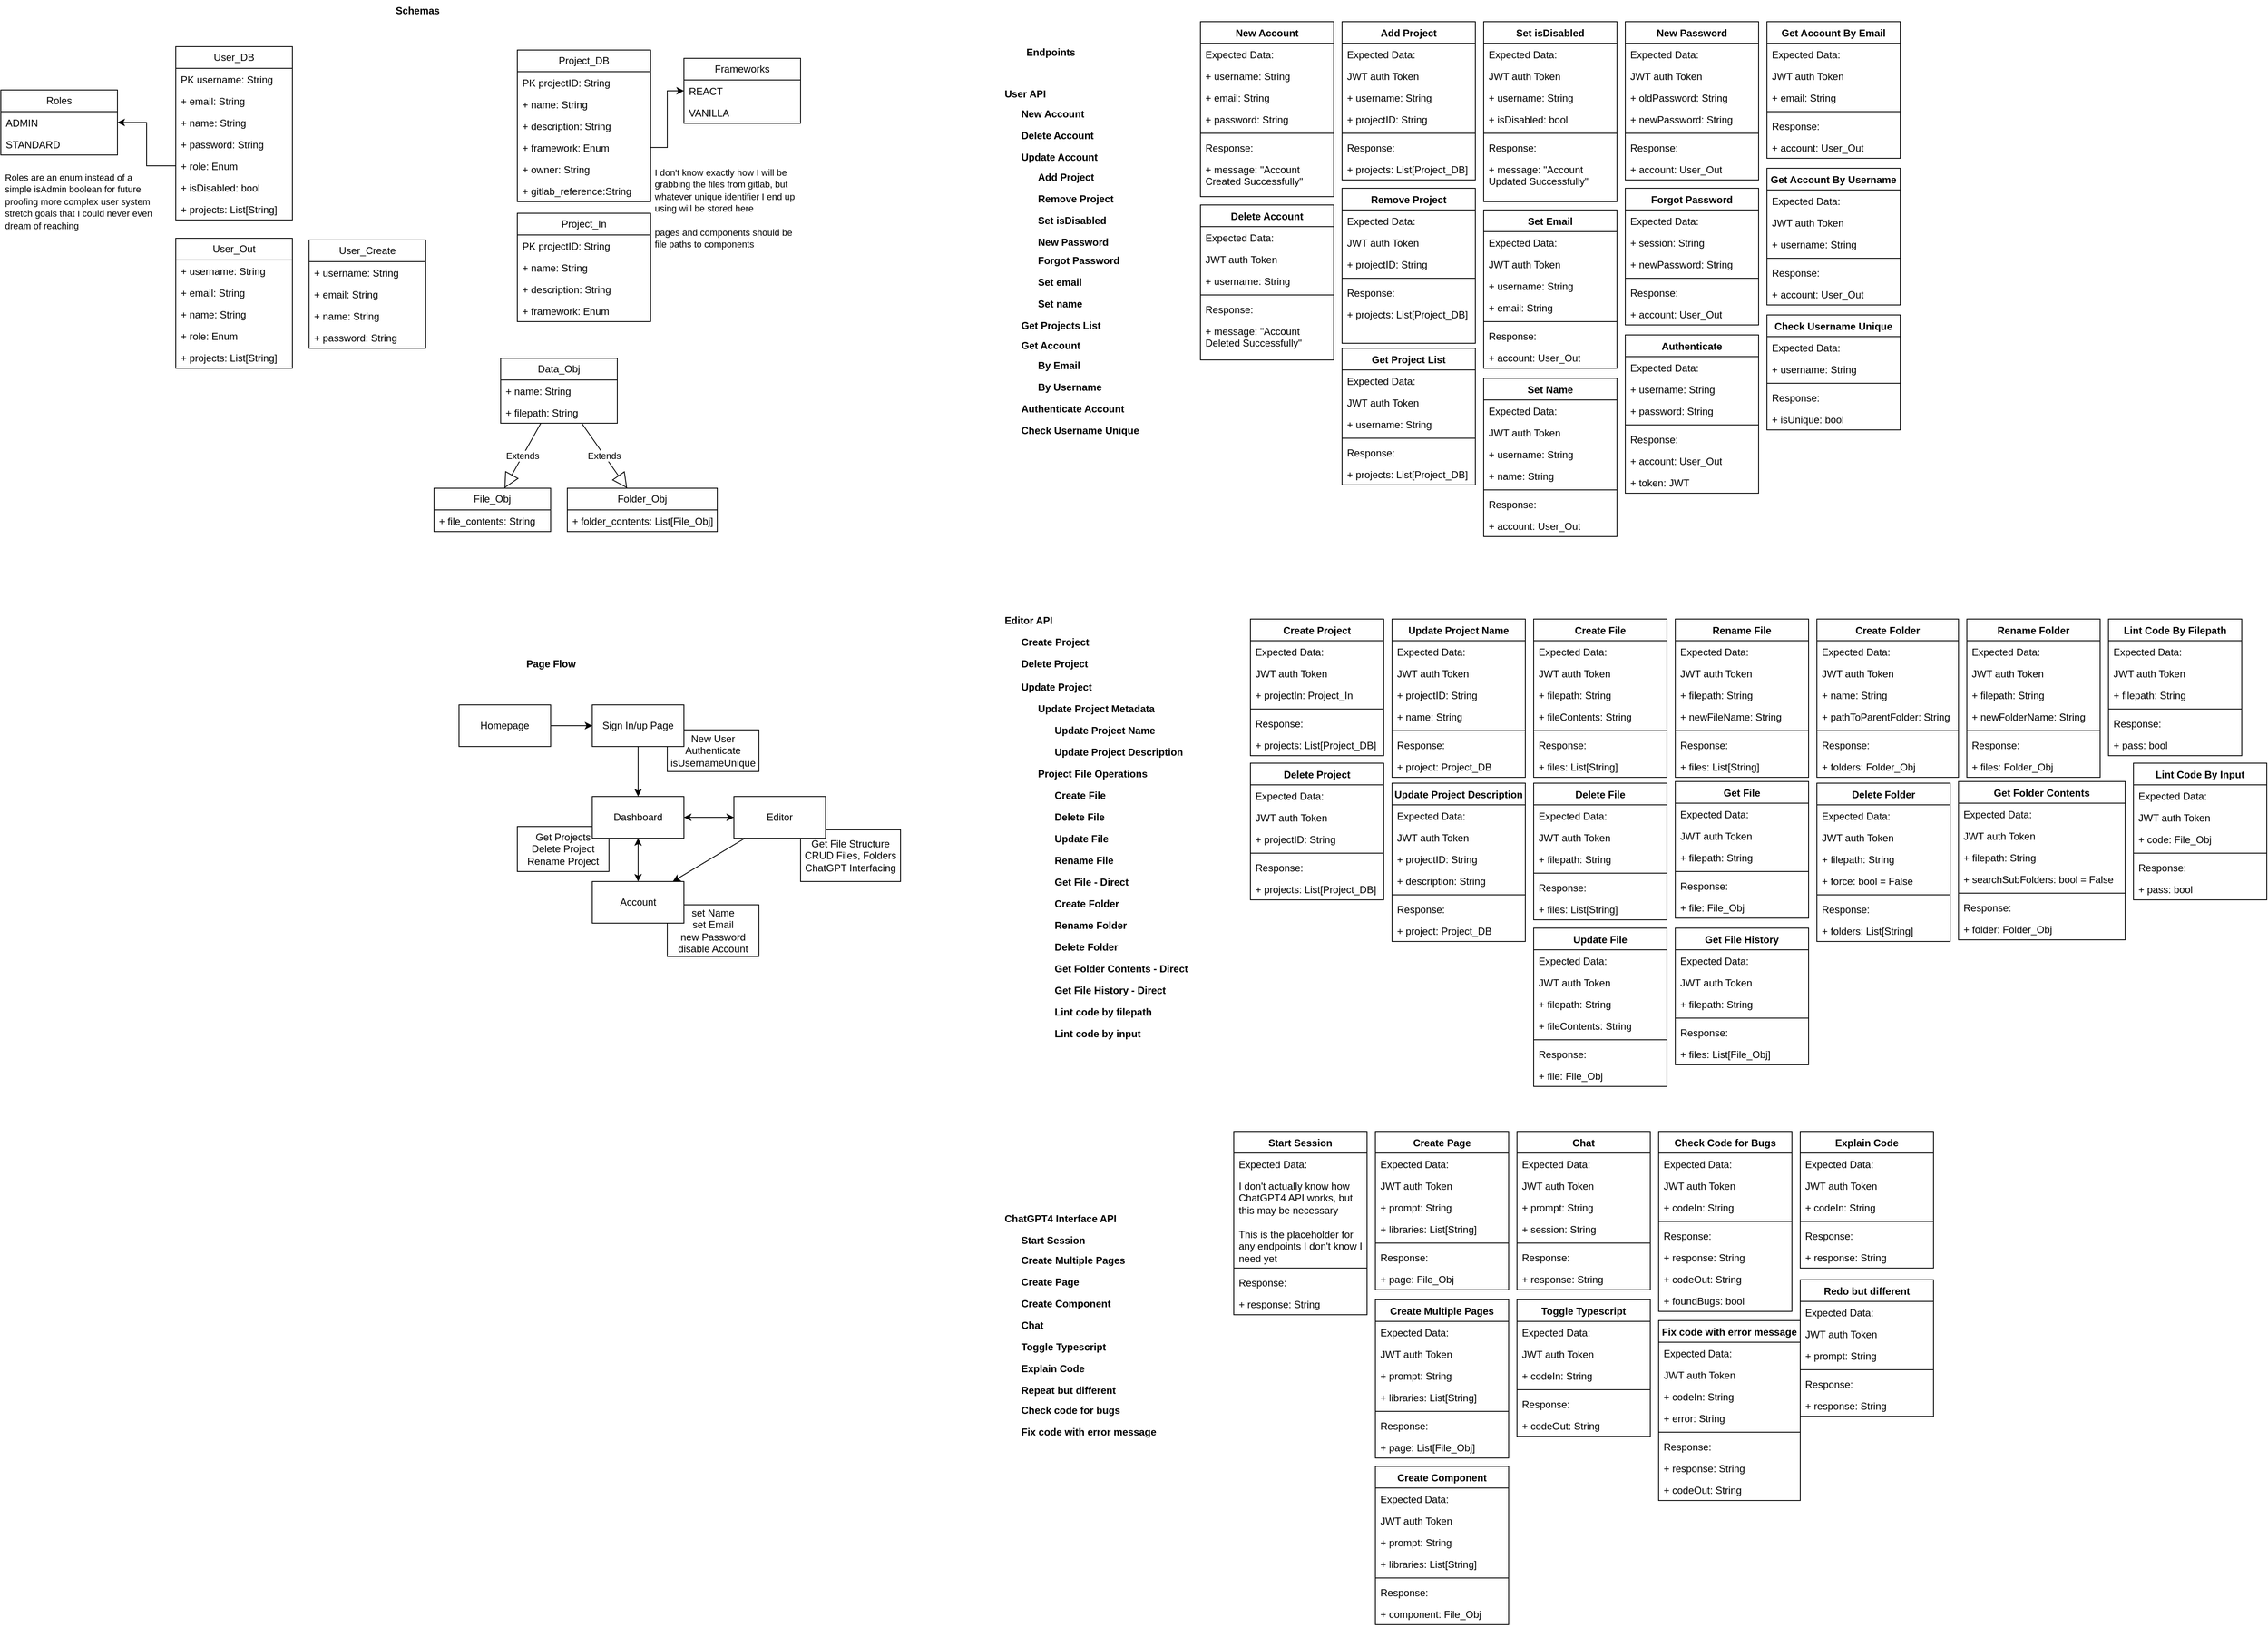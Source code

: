<mxfile version="21.6.1" type="device">
  <diagram name="Page-1" id="Tnnti2QI78DkkMwHbGgA">
    <mxGraphModel dx="2496" dy="876" grid="1" gridSize="10" guides="1" tooltips="1" connect="1" arrows="1" fold="1" page="1" pageScale="1" pageWidth="850" pageHeight="1100" math="0" shadow="0">
      <root>
        <mxCell id="0" />
        <mxCell id="1" parent="0" />
        <mxCell id="lwn-wMypBQrKER-1acQE-31" value="Get File Structure&lt;br&gt;CRUD Files, Folders&lt;br&gt;ChatGPT Interfacing" style="html=1;whiteSpace=wrap;" vertex="1" parent="1">
          <mxGeometry x="720" y="1086" width="120" height="62" as="geometry" />
        </mxCell>
        <mxCell id="lwn-wMypBQrKER-1acQE-30" value="set Name&lt;br&gt;set Email&lt;br&gt;new Password&lt;br&gt;disable Account" style="html=1;whiteSpace=wrap;" vertex="1" parent="1">
          <mxGeometry x="560" y="1176" width="110" height="62" as="geometry" />
        </mxCell>
        <mxCell id="lwn-wMypBQrKER-1acQE-29" value="Get Projects&lt;br&gt;Delete Project&lt;br&gt;Rename Project" style="html=1;whiteSpace=wrap;" vertex="1" parent="1">
          <mxGeometry x="380" y="1082" width="110" height="54" as="geometry" />
        </mxCell>
        <mxCell id="Id2sm8sXSiFgrlO3pFlQ-1" value="User_DB" style="swimlane;fontStyle=0;childLayout=stackLayout;horizontal=1;startSize=26;fillColor=none;horizontalStack=0;resizeParent=1;resizeParentMax=0;resizeLast=0;collapsible=1;marginBottom=0;whiteSpace=wrap;html=1;" parent="1" vertex="1">
          <mxGeometry x="-30" y="146" width="140" height="208" as="geometry" />
        </mxCell>
        <mxCell id="Id2sm8sXSiFgrlO3pFlQ-2" value="PK username: String" style="text;strokeColor=none;fillColor=none;align=left;verticalAlign=top;spacingLeft=4;spacingRight=4;overflow=hidden;rotatable=0;points=[[0,0.5],[1,0.5]];portConstraint=eastwest;whiteSpace=wrap;html=1;" parent="Id2sm8sXSiFgrlO3pFlQ-1" vertex="1">
          <mxGeometry y="26" width="140" height="26" as="geometry" />
        </mxCell>
        <mxCell id="Id2sm8sXSiFgrlO3pFlQ-3" value="+ email: String" style="text;strokeColor=none;fillColor=none;align=left;verticalAlign=top;spacingLeft=4;spacingRight=4;overflow=hidden;rotatable=0;points=[[0,0.5],[1,0.5]];portConstraint=eastwest;whiteSpace=wrap;html=1;" parent="Id2sm8sXSiFgrlO3pFlQ-1" vertex="1">
          <mxGeometry y="52" width="140" height="26" as="geometry" />
        </mxCell>
        <mxCell id="Id2sm8sXSiFgrlO3pFlQ-5" value="+ name: String" style="text;strokeColor=none;fillColor=none;align=left;verticalAlign=top;spacingLeft=4;spacingRight=4;overflow=hidden;rotatable=0;points=[[0,0.5],[1,0.5]];portConstraint=eastwest;whiteSpace=wrap;html=1;" parent="Id2sm8sXSiFgrlO3pFlQ-1" vertex="1">
          <mxGeometry y="78" width="140" height="26" as="geometry" />
        </mxCell>
        <mxCell id="Id2sm8sXSiFgrlO3pFlQ-4" value="+ password: String" style="text;strokeColor=none;fillColor=none;align=left;verticalAlign=top;spacingLeft=4;spacingRight=4;overflow=hidden;rotatable=0;points=[[0,0.5],[1,0.5]];portConstraint=eastwest;whiteSpace=wrap;html=1;" parent="Id2sm8sXSiFgrlO3pFlQ-1" vertex="1">
          <mxGeometry y="104" width="140" height="26" as="geometry" />
        </mxCell>
        <mxCell id="Id2sm8sXSiFgrlO3pFlQ-22" value="+ role: Enum" style="text;strokeColor=none;fillColor=none;align=left;verticalAlign=top;spacingLeft=4;spacingRight=4;overflow=hidden;rotatable=0;points=[[0,0.5],[1,0.5]];portConstraint=eastwest;whiteSpace=wrap;html=1;" parent="Id2sm8sXSiFgrlO3pFlQ-1" vertex="1">
          <mxGeometry y="130" width="140" height="26" as="geometry" />
        </mxCell>
        <mxCell id="Id2sm8sXSiFgrlO3pFlQ-6" value="+ isDisabled: bool" style="text;strokeColor=none;fillColor=none;align=left;verticalAlign=top;spacingLeft=4;spacingRight=4;overflow=hidden;rotatable=0;points=[[0,0.5],[1,0.5]];portConstraint=eastwest;whiteSpace=wrap;html=1;" parent="Id2sm8sXSiFgrlO3pFlQ-1" vertex="1">
          <mxGeometry y="156" width="140" height="26" as="geometry" />
        </mxCell>
        <mxCell id="Id2sm8sXSiFgrlO3pFlQ-51" value="+ projects: List[String]" style="text;strokeColor=none;fillColor=none;align=left;verticalAlign=top;spacingLeft=4;spacingRight=4;overflow=hidden;rotatable=0;points=[[0,0.5],[1,0.5]];portConstraint=eastwest;whiteSpace=wrap;html=1;" parent="Id2sm8sXSiFgrlO3pFlQ-1" vertex="1">
          <mxGeometry y="182" width="140" height="26" as="geometry" />
        </mxCell>
        <mxCell id="Id2sm8sXSiFgrlO3pFlQ-8" value="Project_DB" style="swimlane;fontStyle=0;childLayout=stackLayout;horizontal=1;startSize=26;fillColor=none;horizontalStack=0;resizeParent=1;resizeParentMax=0;resizeLast=0;collapsible=1;marginBottom=0;whiteSpace=wrap;html=1;" parent="1" vertex="1">
          <mxGeometry x="380" y="150" width="160" height="182" as="geometry" />
        </mxCell>
        <mxCell id="Id2sm8sXSiFgrlO3pFlQ-9" value="PK projectID: String" style="text;strokeColor=none;fillColor=none;align=left;verticalAlign=top;spacingLeft=4;spacingRight=4;overflow=hidden;rotatable=0;points=[[0,0.5],[1,0.5]];portConstraint=eastwest;whiteSpace=wrap;html=1;" parent="Id2sm8sXSiFgrlO3pFlQ-8" vertex="1">
          <mxGeometry y="26" width="160" height="26" as="geometry" />
        </mxCell>
        <mxCell id="Id2sm8sXSiFgrlO3pFlQ-11" value="+ name: String" style="text;strokeColor=none;fillColor=none;align=left;verticalAlign=top;spacingLeft=4;spacingRight=4;overflow=hidden;rotatable=0;points=[[0,0.5],[1,0.5]];portConstraint=eastwest;whiteSpace=wrap;html=1;" parent="Id2sm8sXSiFgrlO3pFlQ-8" vertex="1">
          <mxGeometry y="52" width="160" height="26" as="geometry" />
        </mxCell>
        <mxCell id="Id2sm8sXSiFgrlO3pFlQ-10" value="+ description: String" style="text;strokeColor=none;fillColor=none;align=left;verticalAlign=top;spacingLeft=4;spacingRight=4;overflow=hidden;rotatable=0;points=[[0,0.5],[1,0.5]];portConstraint=eastwest;whiteSpace=wrap;html=1;" parent="Id2sm8sXSiFgrlO3pFlQ-8" vertex="1">
          <mxGeometry y="78" width="160" height="26" as="geometry" />
        </mxCell>
        <mxCell id="Id2sm8sXSiFgrlO3pFlQ-28" value="+ framework: Enum" style="text;strokeColor=none;fillColor=none;align=left;verticalAlign=top;spacingLeft=4;spacingRight=4;overflow=hidden;rotatable=0;points=[[0,0.5],[1,0.5]];portConstraint=eastwest;whiteSpace=wrap;html=1;" parent="Id2sm8sXSiFgrlO3pFlQ-8" vertex="1">
          <mxGeometry y="104" width="160" height="26" as="geometry" />
        </mxCell>
        <mxCell id="Id2sm8sXSiFgrlO3pFlQ-12" value="+ owner: String" style="text;strokeColor=none;fillColor=none;align=left;verticalAlign=top;spacingLeft=4;spacingRight=4;overflow=hidden;rotatable=0;points=[[0,0.5],[1,0.5]];portConstraint=eastwest;whiteSpace=wrap;html=1;" parent="Id2sm8sXSiFgrlO3pFlQ-8" vertex="1">
          <mxGeometry y="130" width="160" height="26" as="geometry" />
        </mxCell>
        <mxCell id="Id2sm8sXSiFgrlO3pFlQ-13" value="+ gitlab_reference:String" style="text;strokeColor=none;fillColor=none;align=left;verticalAlign=top;spacingLeft=4;spacingRight=4;overflow=hidden;rotatable=0;points=[[0,0.5],[1,0.5]];portConstraint=eastwest;whiteSpace=wrap;html=1;" parent="Id2sm8sXSiFgrlO3pFlQ-8" vertex="1">
          <mxGeometry y="156" width="160" height="26" as="geometry" />
        </mxCell>
        <mxCell id="Id2sm8sXSiFgrlO3pFlQ-14" value="&lt;span style=&quot;font-size: 11px;&quot;&gt;I don&#39;t know exactly how I will be grabbing the files from gitlab, but whatever unique identifier I end up using will be stored here&lt;br&gt;&lt;br&gt;pages and components should be file paths to components&lt;br&gt;&lt;/span&gt;" style="text;html=1;strokeColor=none;fillColor=none;spacing=5;spacingTop=-20;whiteSpace=wrap;overflow=hidden;rounded=0;" parent="1" vertex="1">
          <mxGeometry x="540" y="300" width="190" height="90" as="geometry" />
        </mxCell>
        <mxCell id="Id2sm8sXSiFgrlO3pFlQ-16" value="User_Out" style="swimlane;fontStyle=0;childLayout=stackLayout;horizontal=1;startSize=26;fillColor=none;horizontalStack=0;resizeParent=1;resizeParentMax=0;resizeLast=0;collapsible=1;marginBottom=0;whiteSpace=wrap;html=1;" parent="1" vertex="1">
          <mxGeometry x="-30" y="376" width="140" height="156" as="geometry" />
        </mxCell>
        <mxCell id="Id2sm8sXSiFgrlO3pFlQ-17" value="+ username: String" style="text;strokeColor=none;fillColor=none;align=left;verticalAlign=top;spacingLeft=4;spacingRight=4;overflow=hidden;rotatable=0;points=[[0,0.5],[1,0.5]];portConstraint=eastwest;whiteSpace=wrap;html=1;" parent="Id2sm8sXSiFgrlO3pFlQ-16" vertex="1">
          <mxGeometry y="26" width="140" height="26" as="geometry" />
        </mxCell>
        <mxCell id="Id2sm8sXSiFgrlO3pFlQ-18" value="+ email: String" style="text;strokeColor=none;fillColor=none;align=left;verticalAlign=top;spacingLeft=4;spacingRight=4;overflow=hidden;rotatable=0;points=[[0,0.5],[1,0.5]];portConstraint=eastwest;whiteSpace=wrap;html=1;" parent="Id2sm8sXSiFgrlO3pFlQ-16" vertex="1">
          <mxGeometry y="52" width="140" height="26" as="geometry" />
        </mxCell>
        <mxCell id="Id2sm8sXSiFgrlO3pFlQ-19" value="+ name: String" style="text;strokeColor=none;fillColor=none;align=left;verticalAlign=top;spacingLeft=4;spacingRight=4;overflow=hidden;rotatable=0;points=[[0,0.5],[1,0.5]];portConstraint=eastwest;whiteSpace=wrap;html=1;" parent="Id2sm8sXSiFgrlO3pFlQ-16" vertex="1">
          <mxGeometry y="78" width="140" height="26" as="geometry" />
        </mxCell>
        <mxCell id="Id2sm8sXSiFgrlO3pFlQ-124" value="+ role: Enum" style="text;strokeColor=none;fillColor=none;align=left;verticalAlign=top;spacingLeft=4;spacingRight=4;overflow=hidden;rotatable=0;points=[[0,0.5],[1,0.5]];portConstraint=eastwest;whiteSpace=wrap;html=1;" parent="Id2sm8sXSiFgrlO3pFlQ-16" vertex="1">
          <mxGeometry y="104" width="140" height="26" as="geometry" />
        </mxCell>
        <mxCell id="Id2sm8sXSiFgrlO3pFlQ-21" value="+ projects: List[String]" style="text;strokeColor=none;fillColor=none;align=left;verticalAlign=top;spacingLeft=4;spacingRight=4;overflow=hidden;rotatable=0;points=[[0,0.5],[1,0.5]];portConstraint=eastwest;whiteSpace=wrap;html=1;" parent="Id2sm8sXSiFgrlO3pFlQ-16" vertex="1">
          <mxGeometry y="130" width="140" height="26" as="geometry" />
        </mxCell>
        <mxCell id="Id2sm8sXSiFgrlO3pFlQ-23" value="Roles" style="swimlane;fontStyle=0;childLayout=stackLayout;horizontal=1;startSize=26;fillColor=none;horizontalStack=0;resizeParent=1;resizeParentMax=0;resizeLast=0;collapsible=1;marginBottom=0;whiteSpace=wrap;html=1;" parent="1" vertex="1">
          <mxGeometry x="-240" y="198" width="140" height="78" as="geometry" />
        </mxCell>
        <mxCell id="Id2sm8sXSiFgrlO3pFlQ-24" value="ADMIN" style="text;strokeColor=none;fillColor=none;align=left;verticalAlign=top;spacingLeft=4;spacingRight=4;overflow=hidden;rotatable=0;points=[[0,0.5],[1,0.5]];portConstraint=eastwest;whiteSpace=wrap;html=1;" parent="Id2sm8sXSiFgrlO3pFlQ-23" vertex="1">
          <mxGeometry y="26" width="140" height="26" as="geometry" />
        </mxCell>
        <mxCell id="Id2sm8sXSiFgrlO3pFlQ-25" value="STANDARD" style="text;strokeColor=none;fillColor=none;align=left;verticalAlign=top;spacingLeft=4;spacingRight=4;overflow=hidden;rotatable=0;points=[[0,0.5],[1,0.5]];portConstraint=eastwest;whiteSpace=wrap;html=1;" parent="Id2sm8sXSiFgrlO3pFlQ-23" vertex="1">
          <mxGeometry y="52" width="140" height="26" as="geometry" />
        </mxCell>
        <mxCell id="Id2sm8sXSiFgrlO3pFlQ-27" value="&lt;span style=&quot;font-size: 11px;&quot;&gt;Roles are an enum instead of a simple isAdmin boolean for future proofing more complex user system stretch goals that I could never even dream of reaching&lt;/span&gt;" style="text;html=1;strokeColor=none;fillColor=none;spacing=5;spacingTop=-20;whiteSpace=wrap;overflow=hidden;rounded=0;" parent="1" vertex="1">
          <mxGeometry x="-240" y="306" width="190" height="90" as="geometry" />
        </mxCell>
        <mxCell id="Id2sm8sXSiFgrlO3pFlQ-29" value="Frameworks" style="swimlane;fontStyle=0;childLayout=stackLayout;horizontal=1;startSize=26;fillColor=none;horizontalStack=0;resizeParent=1;resizeParentMax=0;resizeLast=0;collapsible=1;marginBottom=0;whiteSpace=wrap;html=1;" parent="1" vertex="1">
          <mxGeometry x="580" y="160" width="140" height="78" as="geometry" />
        </mxCell>
        <mxCell id="Id2sm8sXSiFgrlO3pFlQ-30" value="REACT" style="text;strokeColor=none;fillColor=none;align=left;verticalAlign=top;spacingLeft=4;spacingRight=4;overflow=hidden;rotatable=0;points=[[0,0.5],[1,0.5]];portConstraint=eastwest;whiteSpace=wrap;html=1;" parent="Id2sm8sXSiFgrlO3pFlQ-29" vertex="1">
          <mxGeometry y="26" width="140" height="26" as="geometry" />
        </mxCell>
        <mxCell id="Id2sm8sXSiFgrlO3pFlQ-31" value="VANILLA" style="text;strokeColor=none;fillColor=none;align=left;verticalAlign=top;spacingLeft=4;spacingRight=4;overflow=hidden;rotatable=0;points=[[0,0.5],[1,0.5]];portConstraint=eastwest;whiteSpace=wrap;html=1;" parent="Id2sm8sXSiFgrlO3pFlQ-29" vertex="1">
          <mxGeometry y="52" width="140" height="26" as="geometry" />
        </mxCell>
        <mxCell id="Id2sm8sXSiFgrlO3pFlQ-32" style="edgeStyle=orthogonalEdgeStyle;rounded=0;orthogonalLoop=1;jettySize=auto;html=1;exitX=0;exitY=0.5;exitDx=0;exitDy=0;entryX=1;entryY=0.5;entryDx=0;entryDy=0;" parent="1" source="Id2sm8sXSiFgrlO3pFlQ-22" target="Id2sm8sXSiFgrlO3pFlQ-24" edge="1">
          <mxGeometry relative="1" as="geometry" />
        </mxCell>
        <mxCell id="Id2sm8sXSiFgrlO3pFlQ-33" style="edgeStyle=orthogonalEdgeStyle;rounded=0;orthogonalLoop=1;jettySize=auto;html=1;exitX=1;exitY=0.5;exitDx=0;exitDy=0;entryX=0;entryY=0.5;entryDx=0;entryDy=0;" parent="1" source="Id2sm8sXSiFgrlO3pFlQ-28" target="Id2sm8sXSiFgrlO3pFlQ-30" edge="1">
          <mxGeometry relative="1" as="geometry" />
        </mxCell>
        <mxCell id="Id2sm8sXSiFgrlO3pFlQ-44" value="Schemas" style="text;align=center;fontStyle=1;verticalAlign=middle;spacingLeft=3;spacingRight=3;strokeColor=none;rotatable=0;points=[[0,0.5],[1,0.5]];portConstraint=eastwest;html=1;" parent="1" vertex="1">
          <mxGeometry x="220" y="90" width="80" height="26" as="geometry" />
        </mxCell>
        <mxCell id="Id2sm8sXSiFgrlO3pFlQ-49" value="New Account" style="text;align=left;fontStyle=1;verticalAlign=middle;spacingLeft=3;spacingRight=3;strokeColor=none;rotatable=0;points=[[0,0.5],[1,0.5]];portConstraint=eastwest;html=1;" parent="1" vertex="1">
          <mxGeometry x="980" y="214" width="80" height="26" as="geometry" />
        </mxCell>
        <mxCell id="Id2sm8sXSiFgrlO3pFlQ-50" value="Delete Account" style="text;align=left;fontStyle=1;verticalAlign=middle;spacingLeft=3;spacingRight=3;strokeColor=none;rotatable=0;points=[[0,0.5],[1,0.5]];portConstraint=eastwest;html=1;" parent="1" vertex="1">
          <mxGeometry x="980" y="240" width="80" height="26" as="geometry" />
        </mxCell>
        <mxCell id="Id2sm8sXSiFgrlO3pFlQ-54" value="Update Account" style="text;align=left;fontStyle=1;verticalAlign=middle;spacingLeft=3;spacingRight=3;strokeColor=none;rotatable=0;points=[[0,0.5],[1,0.5]];portConstraint=eastwest;html=1;" parent="1" vertex="1">
          <mxGeometry x="980" y="266" width="80" height="26" as="geometry" />
        </mxCell>
        <mxCell id="Id2sm8sXSiFgrlO3pFlQ-55" value="User API" style="text;align=left;fontStyle=1;verticalAlign=middle;spacingLeft=3;spacingRight=3;strokeColor=none;rotatable=0;points=[[0,0.5],[1,0.5]];portConstraint=eastwest;html=1;" parent="1" vertex="1">
          <mxGeometry x="960" y="190" width="80" height="26" as="geometry" />
        </mxCell>
        <mxCell id="Id2sm8sXSiFgrlO3pFlQ-56" value="Add Project" style="text;align=left;fontStyle=1;verticalAlign=middle;spacingLeft=3;spacingRight=3;strokeColor=none;rotatable=0;points=[[0,0.5],[1,0.5]];portConstraint=eastwest;html=1;" parent="1" vertex="1">
          <mxGeometry x="1000" y="290" width="80" height="26" as="geometry" />
        </mxCell>
        <mxCell id="Id2sm8sXSiFgrlO3pFlQ-57" value="Set isDisabled" style="text;align=left;fontStyle=1;verticalAlign=middle;spacingLeft=3;spacingRight=3;strokeColor=none;rotatable=0;points=[[0,0.5],[1,0.5]];portConstraint=eastwest;html=1;" parent="1" vertex="1">
          <mxGeometry x="1000" y="342" width="80" height="26" as="geometry" />
        </mxCell>
        <mxCell id="Id2sm8sXSiFgrlO3pFlQ-58" value="Remove Project" style="text;align=left;fontStyle=1;verticalAlign=middle;spacingLeft=3;spacingRight=3;strokeColor=none;rotatable=0;points=[[0,0.5],[1,0.5]];portConstraint=eastwest;html=1;" parent="1" vertex="1">
          <mxGeometry x="1000" y="316" width="80" height="26" as="geometry" />
        </mxCell>
        <mxCell id="Id2sm8sXSiFgrlO3pFlQ-60" value="New Password" style="text;align=left;fontStyle=1;verticalAlign=middle;spacingLeft=3;spacingRight=3;strokeColor=none;rotatable=0;points=[[0,0.5],[1,0.5]];portConstraint=eastwest;html=1;" parent="1" vertex="1">
          <mxGeometry x="1000" y="368" width="80" height="26" as="geometry" />
        </mxCell>
        <mxCell id="Id2sm8sXSiFgrlO3pFlQ-61" value="Set email" style="text;align=left;fontStyle=1;verticalAlign=middle;spacingLeft=3;spacingRight=3;strokeColor=none;rotatable=0;points=[[0,0.5],[1,0.5]];portConstraint=eastwest;html=1;" parent="1" vertex="1">
          <mxGeometry x="1000" y="416" width="80" height="26" as="geometry" />
        </mxCell>
        <mxCell id="Id2sm8sXSiFgrlO3pFlQ-62" value="Set name" style="text;align=left;fontStyle=1;verticalAlign=middle;spacingLeft=3;spacingRight=3;strokeColor=none;rotatable=0;points=[[0,0.5],[1,0.5]];portConstraint=eastwest;html=1;" parent="1" vertex="1">
          <mxGeometry x="1000" y="442" width="80" height="26" as="geometry" />
        </mxCell>
        <mxCell id="Id2sm8sXSiFgrlO3pFlQ-63" value="Authenticate Account" style="text;align=left;fontStyle=1;verticalAlign=middle;spacingLeft=3;spacingRight=3;strokeColor=none;rotatable=0;points=[[0,0.5],[1,0.5]];portConstraint=eastwest;html=1;" parent="1" vertex="1">
          <mxGeometry x="980" y="568" width="140" height="26" as="geometry" />
        </mxCell>
        <mxCell id="Id2sm8sXSiFgrlO3pFlQ-64" value="Get Account" style="text;align=left;fontStyle=1;verticalAlign=middle;spacingLeft=3;spacingRight=3;strokeColor=none;rotatable=0;points=[[0,0.5],[1,0.5]];portConstraint=eastwest;html=1;" parent="1" vertex="1">
          <mxGeometry x="980" y="492" width="80" height="26" as="geometry" />
        </mxCell>
        <mxCell id="Id2sm8sXSiFgrlO3pFlQ-66" value="By Email" style="text;align=left;fontStyle=1;verticalAlign=middle;spacingLeft=3;spacingRight=3;strokeColor=none;rotatable=0;points=[[0,0.5],[1,0.5]];portConstraint=eastwest;html=1;" parent="1" vertex="1">
          <mxGeometry x="1000" y="516" width="80" height="26" as="geometry" />
        </mxCell>
        <mxCell id="Id2sm8sXSiFgrlO3pFlQ-67" value="By Username" style="text;align=left;fontStyle=1;verticalAlign=middle;spacingLeft=3;spacingRight=3;strokeColor=none;rotatable=0;points=[[0,0.5],[1,0.5]];portConstraint=eastwest;html=1;" parent="1" vertex="1">
          <mxGeometry x="1000" y="542" width="90" height="26" as="geometry" />
        </mxCell>
        <mxCell id="Id2sm8sXSiFgrlO3pFlQ-68" value="Editor API" style="text;align=left;fontStyle=1;verticalAlign=middle;spacingLeft=3;spacingRight=3;strokeColor=none;rotatable=0;points=[[0,0.5],[1,0.5]];portConstraint=eastwest;html=1;" parent="1" vertex="1">
          <mxGeometry x="960" y="822" width="80" height="26" as="geometry" />
        </mxCell>
        <mxCell id="Id2sm8sXSiFgrlO3pFlQ-69" value="Create Project" style="text;align=left;fontStyle=1;verticalAlign=middle;spacingLeft=3;spacingRight=3;strokeColor=none;rotatable=0;points=[[0,0.5],[1,0.5]];portConstraint=eastwest;html=1;" parent="1" vertex="1">
          <mxGeometry x="980" y="848" width="80" height="26" as="geometry" />
        </mxCell>
        <mxCell id="Id2sm8sXSiFgrlO3pFlQ-70" value="Delete Project" style="text;align=left;fontStyle=1;verticalAlign=middle;spacingLeft=3;spacingRight=3;strokeColor=none;rotatable=0;points=[[0,0.5],[1,0.5]];portConstraint=eastwest;html=1;" parent="1" vertex="1">
          <mxGeometry x="980" y="874" width="80" height="26" as="geometry" />
        </mxCell>
        <mxCell id="Id2sm8sXSiFgrlO3pFlQ-71" value="Update Project" style="text;align=left;fontStyle=1;verticalAlign=middle;spacingLeft=3;spacingRight=3;strokeColor=none;rotatable=0;points=[[0,0.5],[1,0.5]];portConstraint=eastwest;html=1;" parent="1" vertex="1">
          <mxGeometry x="980" y="902" width="80" height="26" as="geometry" />
        </mxCell>
        <mxCell id="Id2sm8sXSiFgrlO3pFlQ-72" value="Update Project Metadata" style="text;align=left;fontStyle=1;verticalAlign=middle;spacingLeft=3;spacingRight=3;strokeColor=none;rotatable=0;points=[[0,0.5],[1,0.5]];portConstraint=eastwest;html=1;" parent="1" vertex="1">
          <mxGeometry x="1000" y="928" width="80" height="26" as="geometry" />
        </mxCell>
        <mxCell id="Id2sm8sXSiFgrlO3pFlQ-73" value="Update Project Name" style="text;align=left;fontStyle=1;verticalAlign=middle;spacingLeft=3;spacingRight=3;strokeColor=none;rotatable=0;points=[[0,0.5],[1,0.5]];portConstraint=eastwest;html=1;" parent="1" vertex="1">
          <mxGeometry x="1020" y="954" width="80" height="26" as="geometry" />
        </mxCell>
        <mxCell id="Id2sm8sXSiFgrlO3pFlQ-74" value="Update Project Description" style="text;align=left;fontStyle=1;verticalAlign=middle;spacingLeft=3;spacingRight=3;strokeColor=none;rotatable=0;points=[[0,0.5],[1,0.5]];portConstraint=eastwest;html=1;" parent="1" vertex="1">
          <mxGeometry x="1020" y="980" width="80" height="26" as="geometry" />
        </mxCell>
        <mxCell id="Id2sm8sXSiFgrlO3pFlQ-76" value="Project File Operations" style="text;align=left;fontStyle=1;verticalAlign=middle;spacingLeft=3;spacingRight=3;strokeColor=none;rotatable=0;points=[[0,0.5],[1,0.5]];portConstraint=eastwest;html=1;" parent="1" vertex="1">
          <mxGeometry x="1000" y="1006" width="80" height="26" as="geometry" />
        </mxCell>
        <mxCell id="Id2sm8sXSiFgrlO3pFlQ-77" value="Create File" style="text;align=left;fontStyle=1;verticalAlign=middle;spacingLeft=3;spacingRight=3;strokeColor=none;rotatable=0;points=[[0,0.5],[1,0.5]];portConstraint=eastwest;html=1;" parent="1" vertex="1">
          <mxGeometry x="1020" y="1032" width="80" height="26" as="geometry" />
        </mxCell>
        <mxCell id="Id2sm8sXSiFgrlO3pFlQ-78" value="Update File" style="text;align=left;fontStyle=1;verticalAlign=middle;spacingLeft=3;spacingRight=3;strokeColor=none;rotatable=0;points=[[0,0.5],[1,0.5]];portConstraint=eastwest;html=1;" parent="1" vertex="1">
          <mxGeometry x="1020" y="1084" width="80" height="26" as="geometry" />
        </mxCell>
        <mxCell id="Id2sm8sXSiFgrlO3pFlQ-79" value="Rename File" style="text;align=left;fontStyle=1;verticalAlign=middle;spacingLeft=3;spacingRight=3;strokeColor=none;rotatable=0;points=[[0,0.5],[1,0.5]];portConstraint=eastwest;html=1;" parent="1" vertex="1">
          <mxGeometry x="1020" y="1110" width="80" height="26" as="geometry" />
        </mxCell>
        <mxCell id="Id2sm8sXSiFgrlO3pFlQ-80" value="Get File - Direct" style="text;align=left;fontStyle=1;verticalAlign=middle;spacingLeft=3;spacingRight=3;strokeColor=none;rotatable=0;points=[[0,0.5],[1,0.5]];portConstraint=eastwest;html=1;" parent="1" vertex="1">
          <mxGeometry x="1020" y="1136" width="80" height="26" as="geometry" />
        </mxCell>
        <mxCell id="Id2sm8sXSiFgrlO3pFlQ-81" value="Create Folder" style="text;align=left;fontStyle=1;verticalAlign=middle;spacingLeft=3;spacingRight=3;strokeColor=none;rotatable=0;points=[[0,0.5],[1,0.5]];portConstraint=eastwest;html=1;" parent="1" vertex="1">
          <mxGeometry x="1020" y="1162" width="80" height="26" as="geometry" />
        </mxCell>
        <mxCell id="Id2sm8sXSiFgrlO3pFlQ-82" value="Rename Folder" style="text;align=left;fontStyle=1;verticalAlign=middle;spacingLeft=3;spacingRight=3;strokeColor=none;rotatable=0;points=[[0,0.5],[1,0.5]];portConstraint=eastwest;html=1;" parent="1" vertex="1">
          <mxGeometry x="1020" y="1188" width="80" height="26" as="geometry" />
        </mxCell>
        <mxCell id="Id2sm8sXSiFgrlO3pFlQ-83" value="Delete Folder" style="text;align=left;fontStyle=1;verticalAlign=middle;spacingLeft=3;spacingRight=3;strokeColor=none;rotatable=0;points=[[0,0.5],[1,0.5]];portConstraint=eastwest;html=1;" parent="1" vertex="1">
          <mxGeometry x="1020" y="1214" width="80" height="26" as="geometry" />
        </mxCell>
        <mxCell id="Id2sm8sXSiFgrlO3pFlQ-84" value="ChatGPT4 Interface API" style="text;align=left;fontStyle=1;verticalAlign=middle;spacingLeft=3;spacingRight=3;strokeColor=none;rotatable=0;points=[[0,0.5],[1,0.5]];portConstraint=eastwest;html=1;" parent="1" vertex="1">
          <mxGeometry x="960" y="1540" width="80" height="26" as="geometry" />
        </mxCell>
        <mxCell id="Id2sm8sXSiFgrlO3pFlQ-85" value="Start Session" style="text;align=left;fontStyle=1;verticalAlign=middle;spacingLeft=3;spacingRight=3;strokeColor=none;rotatable=0;points=[[0,0.5],[1,0.5]];portConstraint=eastwest;html=1;" parent="1" vertex="1">
          <mxGeometry x="980" y="1566" width="80" height="26" as="geometry" />
        </mxCell>
        <mxCell id="Id2sm8sXSiFgrlO3pFlQ-86" value="Create Multiple Pages" style="text;align=left;fontStyle=1;verticalAlign=middle;spacingLeft=3;spacingRight=3;strokeColor=none;rotatable=0;points=[[0,0.5],[1,0.5]];portConstraint=eastwest;html=1;" parent="1" vertex="1">
          <mxGeometry x="980" y="1590" width="80" height="26" as="geometry" />
        </mxCell>
        <mxCell id="Id2sm8sXSiFgrlO3pFlQ-87" value="Create Page" style="text;align=left;fontStyle=1;verticalAlign=middle;spacingLeft=3;spacingRight=3;strokeColor=none;rotatable=0;points=[[0,0.5],[1,0.5]];portConstraint=eastwest;html=1;" parent="1" vertex="1">
          <mxGeometry x="980" y="1616" width="80" height="26" as="geometry" />
        </mxCell>
        <mxCell id="Id2sm8sXSiFgrlO3pFlQ-88" value="Create Component" style="text;align=left;fontStyle=1;verticalAlign=middle;spacingLeft=3;spacingRight=3;strokeColor=none;rotatable=0;points=[[0,0.5],[1,0.5]];portConstraint=eastwest;html=1;" parent="1" vertex="1">
          <mxGeometry x="980" y="1642" width="80" height="26" as="geometry" />
        </mxCell>
        <mxCell id="Id2sm8sXSiFgrlO3pFlQ-89" value="Chat" style="text;align=left;fontStyle=1;verticalAlign=middle;spacingLeft=3;spacingRight=3;strokeColor=none;rotatable=0;points=[[0,0.5],[1,0.5]];portConstraint=eastwest;html=1;" parent="1" vertex="1">
          <mxGeometry x="980" y="1668" width="80" height="26" as="geometry" />
        </mxCell>
        <mxCell id="Id2sm8sXSiFgrlO3pFlQ-90" value="Toggle Typescript" style="text;align=left;fontStyle=1;verticalAlign=middle;spacingLeft=3;spacingRight=3;strokeColor=none;rotatable=0;points=[[0,0.5],[1,0.5]];portConstraint=eastwest;html=1;" parent="1" vertex="1">
          <mxGeometry x="980" y="1694" width="80" height="26" as="geometry" />
        </mxCell>
        <mxCell id="Id2sm8sXSiFgrlO3pFlQ-91" value="Explain Code" style="text;align=left;fontStyle=1;verticalAlign=middle;spacingLeft=3;spacingRight=3;strokeColor=none;rotatable=0;points=[[0,0.5],[1,0.5]];portConstraint=eastwest;html=1;" parent="1" vertex="1">
          <mxGeometry x="980" y="1720" width="80" height="26" as="geometry" />
        </mxCell>
        <mxCell id="Id2sm8sXSiFgrlO3pFlQ-92" value="Repeat but different" style="text;align=left;fontStyle=1;verticalAlign=middle;spacingLeft=3;spacingRight=3;strokeColor=none;rotatable=0;points=[[0,0.5],[1,0.5]];portConstraint=eastwest;html=1;" parent="1" vertex="1">
          <mxGeometry x="980" y="1746" width="80" height="26" as="geometry" />
        </mxCell>
        <mxCell id="Id2sm8sXSiFgrlO3pFlQ-93" value="Check code for bugs" style="text;align=left;fontStyle=1;verticalAlign=middle;spacingLeft=3;spacingRight=3;strokeColor=none;rotatable=0;points=[[0,0.5],[1,0.5]];portConstraint=eastwest;html=1;" parent="1" vertex="1">
          <mxGeometry x="980" y="1770" width="80" height="26" as="geometry" />
        </mxCell>
        <mxCell id="Id2sm8sXSiFgrlO3pFlQ-94" value="Fix code with error message" style="text;align=left;fontStyle=1;verticalAlign=middle;spacingLeft=3;spacingRight=3;strokeColor=none;rotatable=0;points=[[0,0.5],[1,0.5]];portConstraint=eastwest;html=1;" parent="1" vertex="1">
          <mxGeometry x="980" y="1796" width="80" height="26" as="geometry" />
        </mxCell>
        <mxCell id="Id2sm8sXSiFgrlO3pFlQ-95" value="Lint code by filepath" style="text;align=left;fontStyle=1;verticalAlign=middle;spacingLeft=3;spacingRight=3;strokeColor=none;rotatable=0;points=[[0,0.5],[1,0.5]];portConstraint=eastwest;html=1;" parent="1" vertex="1">
          <mxGeometry x="1020" y="1292" width="80" height="26" as="geometry" />
        </mxCell>
        <mxCell id="Id2sm8sXSiFgrlO3pFlQ-97" value="Get File History - Direct" style="text;align=left;fontStyle=1;verticalAlign=middle;spacingLeft=3;spacingRight=3;strokeColor=none;rotatable=0;points=[[0,0.5],[1,0.5]];portConstraint=eastwest;html=1;" parent="1" vertex="1">
          <mxGeometry x="1020" y="1266" width="80" height="26" as="geometry" />
        </mxCell>
        <mxCell id="Id2sm8sXSiFgrlO3pFlQ-98" value="Endpoints" style="text;align=center;fontStyle=1;verticalAlign=middle;spacingLeft=3;spacingRight=3;strokeColor=none;rotatable=0;points=[[0,0.5],[1,0.5]];portConstraint=eastwest;html=1;" parent="1" vertex="1">
          <mxGeometry x="980" y="140" width="80" height="26" as="geometry" />
        </mxCell>
        <mxCell id="Id2sm8sXSiFgrlO3pFlQ-100" value="Delete File" style="text;align=left;fontStyle=1;verticalAlign=middle;spacingLeft=3;spacingRight=3;strokeColor=none;rotatable=0;points=[[0,0.5],[1,0.5]];portConstraint=eastwest;html=1;" parent="1" vertex="1">
          <mxGeometry x="1020" y="1058" width="80" height="26" as="geometry" />
        </mxCell>
        <mxCell id="Id2sm8sXSiFgrlO3pFlQ-107" value="New Account" style="swimlane;fontStyle=1;align=center;verticalAlign=top;childLayout=stackLayout;horizontal=1;startSize=26;horizontalStack=0;resizeParent=1;resizeParentMax=0;resizeLast=0;collapsible=1;marginBottom=0;whiteSpace=wrap;html=1;" parent="1" vertex="1">
          <mxGeometry x="1200" y="116" width="160" height="210" as="geometry" />
        </mxCell>
        <mxCell id="Id2sm8sXSiFgrlO3pFlQ-108" value="Expected Data:" style="text;strokeColor=none;fillColor=none;align=left;verticalAlign=top;spacingLeft=4;spacingRight=4;overflow=hidden;rotatable=0;points=[[0,0.5],[1,0.5]];portConstraint=eastwest;whiteSpace=wrap;html=1;" parent="Id2sm8sXSiFgrlO3pFlQ-107" vertex="1">
          <mxGeometry y="26" width="160" height="26" as="geometry" />
        </mxCell>
        <mxCell id="Id2sm8sXSiFgrlO3pFlQ-109" value="+ username: String" style="text;strokeColor=none;fillColor=none;align=left;verticalAlign=top;spacingLeft=4;spacingRight=4;overflow=hidden;rotatable=0;points=[[0,0.5],[1,0.5]];portConstraint=eastwest;whiteSpace=wrap;html=1;" parent="Id2sm8sXSiFgrlO3pFlQ-107" vertex="1">
          <mxGeometry y="52" width="160" height="26" as="geometry" />
        </mxCell>
        <mxCell id="Id2sm8sXSiFgrlO3pFlQ-113" value="+ email: String" style="text;strokeColor=none;fillColor=none;align=left;verticalAlign=top;spacingLeft=4;spacingRight=4;overflow=hidden;rotatable=0;points=[[0,0.5],[1,0.5]];portConstraint=eastwest;whiteSpace=wrap;html=1;" parent="Id2sm8sXSiFgrlO3pFlQ-107" vertex="1">
          <mxGeometry y="78" width="160" height="26" as="geometry" />
        </mxCell>
        <mxCell id="Id2sm8sXSiFgrlO3pFlQ-114" value="+ password: String" style="text;strokeColor=none;fillColor=none;align=left;verticalAlign=top;spacingLeft=4;spacingRight=4;overflow=hidden;rotatable=0;points=[[0,0.5],[1,0.5]];portConstraint=eastwest;whiteSpace=wrap;html=1;" parent="Id2sm8sXSiFgrlO3pFlQ-107" vertex="1">
          <mxGeometry y="104" width="160" height="26" as="geometry" />
        </mxCell>
        <mxCell id="Id2sm8sXSiFgrlO3pFlQ-110" value="" style="line;strokeWidth=1;fillColor=none;align=left;verticalAlign=middle;spacingTop=-1;spacingLeft=3;spacingRight=3;rotatable=0;labelPosition=right;points=[];portConstraint=eastwest;strokeColor=inherit;" parent="Id2sm8sXSiFgrlO3pFlQ-107" vertex="1">
          <mxGeometry y="130" width="160" height="8" as="geometry" />
        </mxCell>
        <mxCell id="Id2sm8sXSiFgrlO3pFlQ-111" value="Response:" style="text;strokeColor=none;fillColor=none;align=left;verticalAlign=top;spacingLeft=4;spacingRight=4;overflow=hidden;rotatable=0;points=[[0,0.5],[1,0.5]];portConstraint=eastwest;whiteSpace=wrap;html=1;" parent="Id2sm8sXSiFgrlO3pFlQ-107" vertex="1">
          <mxGeometry y="138" width="160" height="26" as="geometry" />
        </mxCell>
        <mxCell id="Id2sm8sXSiFgrlO3pFlQ-112" value="+ message: &quot;Account Created Successfully&quot;" style="text;strokeColor=none;fillColor=none;align=left;verticalAlign=top;spacingLeft=4;spacingRight=4;overflow=hidden;rotatable=0;points=[[0,0.5],[1,0.5]];portConstraint=eastwest;whiteSpace=wrap;html=1;" parent="Id2sm8sXSiFgrlO3pFlQ-107" vertex="1">
          <mxGeometry y="164" width="160" height="46" as="geometry" />
        </mxCell>
        <mxCell id="Id2sm8sXSiFgrlO3pFlQ-116" value="User_Create" style="swimlane;fontStyle=0;childLayout=stackLayout;horizontal=1;startSize=26;fillColor=none;horizontalStack=0;resizeParent=1;resizeParentMax=0;resizeLast=0;collapsible=1;marginBottom=0;whiteSpace=wrap;html=1;" parent="1" vertex="1">
          <mxGeometry x="130" y="378" width="140" height="130" as="geometry" />
        </mxCell>
        <mxCell id="Id2sm8sXSiFgrlO3pFlQ-117" value="+ username: String" style="text;strokeColor=none;fillColor=none;align=left;verticalAlign=top;spacingLeft=4;spacingRight=4;overflow=hidden;rotatable=0;points=[[0,0.5],[1,0.5]];portConstraint=eastwest;whiteSpace=wrap;html=1;" parent="Id2sm8sXSiFgrlO3pFlQ-116" vertex="1">
          <mxGeometry y="26" width="140" height="26" as="geometry" />
        </mxCell>
        <mxCell id="Id2sm8sXSiFgrlO3pFlQ-118" value="+ email: String" style="text;strokeColor=none;fillColor=none;align=left;verticalAlign=top;spacingLeft=4;spacingRight=4;overflow=hidden;rotatable=0;points=[[0,0.5],[1,0.5]];portConstraint=eastwest;whiteSpace=wrap;html=1;" parent="Id2sm8sXSiFgrlO3pFlQ-116" vertex="1">
          <mxGeometry y="52" width="140" height="26" as="geometry" />
        </mxCell>
        <mxCell id="Id2sm8sXSiFgrlO3pFlQ-119" value="+ name: String" style="text;strokeColor=none;fillColor=none;align=left;verticalAlign=top;spacingLeft=4;spacingRight=4;overflow=hidden;rotatable=0;points=[[0,0.5],[1,0.5]];portConstraint=eastwest;whiteSpace=wrap;html=1;" parent="Id2sm8sXSiFgrlO3pFlQ-116" vertex="1">
          <mxGeometry y="78" width="140" height="26" as="geometry" />
        </mxCell>
        <mxCell id="Id2sm8sXSiFgrlO3pFlQ-120" value="+ password: String" style="text;strokeColor=none;fillColor=none;align=left;verticalAlign=top;spacingLeft=4;spacingRight=4;overflow=hidden;rotatable=0;points=[[0,0.5],[1,0.5]];portConstraint=eastwest;whiteSpace=wrap;html=1;" parent="Id2sm8sXSiFgrlO3pFlQ-116" vertex="1">
          <mxGeometry y="104" width="140" height="26" as="geometry" />
        </mxCell>
        <mxCell id="Id2sm8sXSiFgrlO3pFlQ-125" value="Delete Account" style="swimlane;fontStyle=1;align=center;verticalAlign=top;childLayout=stackLayout;horizontal=1;startSize=26;horizontalStack=0;resizeParent=1;resizeParentMax=0;resizeLast=0;collapsible=1;marginBottom=0;whiteSpace=wrap;html=1;" parent="1" vertex="1">
          <mxGeometry x="1200" y="336" width="160" height="186" as="geometry" />
        </mxCell>
        <mxCell id="Id2sm8sXSiFgrlO3pFlQ-126" value="Expected Data:" style="text;strokeColor=none;fillColor=none;align=left;verticalAlign=top;spacingLeft=4;spacingRight=4;overflow=hidden;rotatable=0;points=[[0,0.5],[1,0.5]];portConstraint=eastwest;whiteSpace=wrap;html=1;" parent="Id2sm8sXSiFgrlO3pFlQ-125" vertex="1">
          <mxGeometry y="26" width="160" height="26" as="geometry" />
        </mxCell>
        <mxCell id="Id2sm8sXSiFgrlO3pFlQ-233" value="JWT auth Token" style="text;strokeColor=none;fillColor=none;align=left;verticalAlign=top;spacingLeft=4;spacingRight=4;overflow=hidden;rotatable=0;points=[[0,0.5],[1,0.5]];portConstraint=eastwest;whiteSpace=wrap;html=1;" parent="Id2sm8sXSiFgrlO3pFlQ-125" vertex="1">
          <mxGeometry y="52" width="160" height="26" as="geometry" />
        </mxCell>
        <mxCell id="Id2sm8sXSiFgrlO3pFlQ-127" value="+ username: String" style="text;strokeColor=none;fillColor=none;align=left;verticalAlign=top;spacingLeft=4;spacingRight=4;overflow=hidden;rotatable=0;points=[[0,0.5],[1,0.5]];portConstraint=eastwest;whiteSpace=wrap;html=1;" parent="Id2sm8sXSiFgrlO3pFlQ-125" vertex="1">
          <mxGeometry y="78" width="160" height="26" as="geometry" />
        </mxCell>
        <mxCell id="Id2sm8sXSiFgrlO3pFlQ-128" value="" style="line;strokeWidth=1;fillColor=none;align=left;verticalAlign=middle;spacingTop=-1;spacingLeft=3;spacingRight=3;rotatable=0;labelPosition=right;points=[];portConstraint=eastwest;strokeColor=inherit;" parent="Id2sm8sXSiFgrlO3pFlQ-125" vertex="1">
          <mxGeometry y="104" width="160" height="8" as="geometry" />
        </mxCell>
        <mxCell id="Id2sm8sXSiFgrlO3pFlQ-129" value="Response:" style="text;strokeColor=none;fillColor=none;align=left;verticalAlign=top;spacingLeft=4;spacingRight=4;overflow=hidden;rotatable=0;points=[[0,0.5],[1,0.5]];portConstraint=eastwest;whiteSpace=wrap;html=1;" parent="Id2sm8sXSiFgrlO3pFlQ-125" vertex="1">
          <mxGeometry y="112" width="160" height="26" as="geometry" />
        </mxCell>
        <mxCell id="Id2sm8sXSiFgrlO3pFlQ-131" value="+ message: &quot;Account Deleted Successfully&quot;" style="text;strokeColor=none;fillColor=none;align=left;verticalAlign=top;spacingLeft=4;spacingRight=4;overflow=hidden;rotatable=0;points=[[0,0.5],[1,0.5]];portConstraint=eastwest;whiteSpace=wrap;html=1;" parent="Id2sm8sXSiFgrlO3pFlQ-125" vertex="1">
          <mxGeometry y="138" width="160" height="48" as="geometry" />
        </mxCell>
        <mxCell id="Id2sm8sXSiFgrlO3pFlQ-132" value="Add Project" style="swimlane;fontStyle=1;align=center;verticalAlign=top;childLayout=stackLayout;horizontal=1;startSize=26;horizontalStack=0;resizeParent=1;resizeParentMax=0;resizeLast=0;collapsible=1;marginBottom=0;whiteSpace=wrap;html=1;" parent="1" vertex="1">
          <mxGeometry x="1370" y="116" width="160" height="190" as="geometry" />
        </mxCell>
        <mxCell id="Id2sm8sXSiFgrlO3pFlQ-133" value="Expected Data:" style="text;strokeColor=none;fillColor=none;align=left;verticalAlign=top;spacingLeft=4;spacingRight=4;overflow=hidden;rotatable=0;points=[[0,0.5],[1,0.5]];portConstraint=eastwest;whiteSpace=wrap;html=1;" parent="Id2sm8sXSiFgrlO3pFlQ-132" vertex="1">
          <mxGeometry y="26" width="160" height="26" as="geometry" />
        </mxCell>
        <mxCell id="Id2sm8sXSiFgrlO3pFlQ-232" value="JWT auth Token" style="text;strokeColor=none;fillColor=none;align=left;verticalAlign=top;spacingLeft=4;spacingRight=4;overflow=hidden;rotatable=0;points=[[0,0.5],[1,0.5]];portConstraint=eastwest;whiteSpace=wrap;html=1;" parent="Id2sm8sXSiFgrlO3pFlQ-132" vertex="1">
          <mxGeometry y="52" width="160" height="26" as="geometry" />
        </mxCell>
        <mxCell id="Id2sm8sXSiFgrlO3pFlQ-138" value="+ username: String" style="text;strokeColor=none;fillColor=none;align=left;verticalAlign=top;spacingLeft=4;spacingRight=4;overflow=hidden;rotatable=0;points=[[0,0.5],[1,0.5]];portConstraint=eastwest;whiteSpace=wrap;html=1;" parent="Id2sm8sXSiFgrlO3pFlQ-132" vertex="1">
          <mxGeometry y="78" width="160" height="26" as="geometry" />
        </mxCell>
        <mxCell id="Id2sm8sXSiFgrlO3pFlQ-134" value="+ projectID: String" style="text;strokeColor=none;fillColor=none;align=left;verticalAlign=top;spacingLeft=4;spacingRight=4;overflow=hidden;rotatable=0;points=[[0,0.5],[1,0.5]];portConstraint=eastwest;whiteSpace=wrap;html=1;" parent="Id2sm8sXSiFgrlO3pFlQ-132" vertex="1">
          <mxGeometry y="104" width="160" height="26" as="geometry" />
        </mxCell>
        <mxCell id="Id2sm8sXSiFgrlO3pFlQ-135" value="" style="line;strokeWidth=1;fillColor=none;align=left;verticalAlign=middle;spacingTop=-1;spacingLeft=3;spacingRight=3;rotatable=0;labelPosition=right;points=[];portConstraint=eastwest;strokeColor=inherit;" parent="Id2sm8sXSiFgrlO3pFlQ-132" vertex="1">
          <mxGeometry y="130" width="160" height="8" as="geometry" />
        </mxCell>
        <mxCell id="Id2sm8sXSiFgrlO3pFlQ-136" value="Response:" style="text;strokeColor=none;fillColor=none;align=left;verticalAlign=top;spacingLeft=4;spacingRight=4;overflow=hidden;rotatable=0;points=[[0,0.5],[1,0.5]];portConstraint=eastwest;whiteSpace=wrap;html=1;" parent="Id2sm8sXSiFgrlO3pFlQ-132" vertex="1">
          <mxGeometry y="138" width="160" height="26" as="geometry" />
        </mxCell>
        <mxCell id="Id2sm8sXSiFgrlO3pFlQ-137" value="+ projects: List[Project_DB]" style="text;strokeColor=none;fillColor=none;align=left;verticalAlign=top;spacingLeft=4;spacingRight=4;overflow=hidden;rotatable=0;points=[[0,0.5],[1,0.5]];portConstraint=eastwest;whiteSpace=wrap;html=1;" parent="Id2sm8sXSiFgrlO3pFlQ-132" vertex="1">
          <mxGeometry y="164" width="160" height="26" as="geometry" />
        </mxCell>
        <mxCell id="Id2sm8sXSiFgrlO3pFlQ-139" value="Remove Project" style="swimlane;fontStyle=1;align=center;verticalAlign=top;childLayout=stackLayout;horizontal=1;startSize=26;horizontalStack=0;resizeParent=1;resizeParentMax=0;resizeLast=0;collapsible=1;marginBottom=0;whiteSpace=wrap;html=1;" parent="1" vertex="1">
          <mxGeometry x="1370" y="316" width="160" height="186" as="geometry" />
        </mxCell>
        <mxCell id="Id2sm8sXSiFgrlO3pFlQ-140" value="Expected Data:" style="text;strokeColor=none;fillColor=none;align=left;verticalAlign=top;spacingLeft=4;spacingRight=4;overflow=hidden;rotatable=0;points=[[0,0.5],[1,0.5]];portConstraint=eastwest;whiteSpace=wrap;html=1;" parent="Id2sm8sXSiFgrlO3pFlQ-139" vertex="1">
          <mxGeometry y="26" width="160" height="26" as="geometry" />
        </mxCell>
        <mxCell id="Id2sm8sXSiFgrlO3pFlQ-234" value="JWT auth Token" style="text;strokeColor=none;fillColor=none;align=left;verticalAlign=top;spacingLeft=4;spacingRight=4;overflow=hidden;rotatable=0;points=[[0,0.5],[1,0.5]];portConstraint=eastwest;whiteSpace=wrap;html=1;" parent="Id2sm8sXSiFgrlO3pFlQ-139" vertex="1">
          <mxGeometry y="52" width="160" height="26" as="geometry" />
        </mxCell>
        <mxCell id="Id2sm8sXSiFgrlO3pFlQ-142" value="+ projectID: String" style="text;strokeColor=none;fillColor=none;align=left;verticalAlign=top;spacingLeft=4;spacingRight=4;overflow=hidden;rotatable=0;points=[[0,0.5],[1,0.5]];portConstraint=eastwest;whiteSpace=wrap;html=1;" parent="Id2sm8sXSiFgrlO3pFlQ-139" vertex="1">
          <mxGeometry y="78" width="160" height="26" as="geometry" />
        </mxCell>
        <mxCell id="Id2sm8sXSiFgrlO3pFlQ-143" value="" style="line;strokeWidth=1;fillColor=none;align=left;verticalAlign=middle;spacingTop=-1;spacingLeft=3;spacingRight=3;rotatable=0;labelPosition=right;points=[];portConstraint=eastwest;strokeColor=inherit;" parent="Id2sm8sXSiFgrlO3pFlQ-139" vertex="1">
          <mxGeometry y="104" width="160" height="8" as="geometry" />
        </mxCell>
        <mxCell id="Id2sm8sXSiFgrlO3pFlQ-144" value="Response:" style="text;strokeColor=none;fillColor=none;align=left;verticalAlign=top;spacingLeft=4;spacingRight=4;overflow=hidden;rotatable=0;points=[[0,0.5],[1,0.5]];portConstraint=eastwest;whiteSpace=wrap;html=1;" parent="Id2sm8sXSiFgrlO3pFlQ-139" vertex="1">
          <mxGeometry y="112" width="160" height="26" as="geometry" />
        </mxCell>
        <mxCell id="Id2sm8sXSiFgrlO3pFlQ-146" value="+ projects: List[Project_DB]" style="text;strokeColor=none;fillColor=none;align=left;verticalAlign=top;spacingLeft=4;spacingRight=4;overflow=hidden;rotatable=0;points=[[0,0.5],[1,0.5]];portConstraint=eastwest;whiteSpace=wrap;html=1;" parent="Id2sm8sXSiFgrlO3pFlQ-139" vertex="1">
          <mxGeometry y="138" width="160" height="48" as="geometry" />
        </mxCell>
        <mxCell id="Id2sm8sXSiFgrlO3pFlQ-147" value="Set isDisabled" style="swimlane;fontStyle=1;align=center;verticalAlign=top;childLayout=stackLayout;horizontal=1;startSize=26;horizontalStack=0;resizeParent=1;resizeParentMax=0;resizeLast=0;collapsible=1;marginBottom=0;whiteSpace=wrap;html=1;" parent="1" vertex="1">
          <mxGeometry x="1540" y="116" width="160" height="216" as="geometry" />
        </mxCell>
        <mxCell id="Id2sm8sXSiFgrlO3pFlQ-148" value="Expected Data:" style="text;strokeColor=none;fillColor=none;align=left;verticalAlign=top;spacingLeft=4;spacingRight=4;overflow=hidden;rotatable=0;points=[[0,0.5],[1,0.5]];portConstraint=eastwest;whiteSpace=wrap;html=1;" parent="Id2sm8sXSiFgrlO3pFlQ-147" vertex="1">
          <mxGeometry y="26" width="160" height="26" as="geometry" />
        </mxCell>
        <mxCell id="Id2sm8sXSiFgrlO3pFlQ-231" value="JWT auth Token" style="text;strokeColor=none;fillColor=none;align=left;verticalAlign=top;spacingLeft=4;spacingRight=4;overflow=hidden;rotatable=0;points=[[0,0.5],[1,0.5]];portConstraint=eastwest;whiteSpace=wrap;html=1;" parent="Id2sm8sXSiFgrlO3pFlQ-147" vertex="1">
          <mxGeometry y="52" width="160" height="26" as="geometry" />
        </mxCell>
        <mxCell id="Id2sm8sXSiFgrlO3pFlQ-149" value="+ username: String" style="text;strokeColor=none;fillColor=none;align=left;verticalAlign=top;spacingLeft=4;spacingRight=4;overflow=hidden;rotatable=0;points=[[0,0.5],[1,0.5]];portConstraint=eastwest;whiteSpace=wrap;html=1;" parent="Id2sm8sXSiFgrlO3pFlQ-147" vertex="1">
          <mxGeometry y="78" width="160" height="26" as="geometry" />
        </mxCell>
        <mxCell id="Id2sm8sXSiFgrlO3pFlQ-153" value="+ isDisabled: bool" style="text;strokeColor=none;fillColor=none;align=left;verticalAlign=top;spacingLeft=4;spacingRight=4;overflow=hidden;rotatable=0;points=[[0,0.5],[1,0.5]];portConstraint=eastwest;whiteSpace=wrap;html=1;" parent="Id2sm8sXSiFgrlO3pFlQ-147" vertex="1">
          <mxGeometry y="104" width="160" height="26" as="geometry" />
        </mxCell>
        <mxCell id="Id2sm8sXSiFgrlO3pFlQ-150" value="" style="line;strokeWidth=1;fillColor=none;align=left;verticalAlign=middle;spacingTop=-1;spacingLeft=3;spacingRight=3;rotatable=0;labelPosition=right;points=[];portConstraint=eastwest;strokeColor=inherit;" parent="Id2sm8sXSiFgrlO3pFlQ-147" vertex="1">
          <mxGeometry y="130" width="160" height="8" as="geometry" />
        </mxCell>
        <mxCell id="Id2sm8sXSiFgrlO3pFlQ-151" value="Response:" style="text;strokeColor=none;fillColor=none;align=left;verticalAlign=top;spacingLeft=4;spacingRight=4;overflow=hidden;rotatable=0;points=[[0,0.5],[1,0.5]];portConstraint=eastwest;whiteSpace=wrap;html=1;" parent="Id2sm8sXSiFgrlO3pFlQ-147" vertex="1">
          <mxGeometry y="138" width="160" height="26" as="geometry" />
        </mxCell>
        <mxCell id="Id2sm8sXSiFgrlO3pFlQ-152" value="+ message: &quot;Account Updated Successfully&quot;" style="text;strokeColor=none;fillColor=none;align=left;verticalAlign=top;spacingLeft=4;spacingRight=4;overflow=hidden;rotatable=0;points=[[0,0.5],[1,0.5]];portConstraint=eastwest;whiteSpace=wrap;html=1;" parent="Id2sm8sXSiFgrlO3pFlQ-147" vertex="1">
          <mxGeometry y="164" width="160" height="52" as="geometry" />
        </mxCell>
        <mxCell id="Id2sm8sXSiFgrlO3pFlQ-154" value="New Password" style="swimlane;fontStyle=1;align=center;verticalAlign=top;childLayout=stackLayout;horizontal=1;startSize=26;horizontalStack=0;resizeParent=1;resizeParentMax=0;resizeLast=0;collapsible=1;marginBottom=0;whiteSpace=wrap;html=1;" parent="1" vertex="1">
          <mxGeometry x="1710" y="116" width="160" height="190" as="geometry" />
        </mxCell>
        <mxCell id="Id2sm8sXSiFgrlO3pFlQ-155" value="Expected Data:" style="text;strokeColor=none;fillColor=none;align=left;verticalAlign=top;spacingLeft=4;spacingRight=4;overflow=hidden;rotatable=0;points=[[0,0.5],[1,0.5]];portConstraint=eastwest;whiteSpace=wrap;html=1;" parent="Id2sm8sXSiFgrlO3pFlQ-154" vertex="1">
          <mxGeometry y="26" width="160" height="26" as="geometry" />
        </mxCell>
        <mxCell id="Id2sm8sXSiFgrlO3pFlQ-228" value="JWT auth Token" style="text;strokeColor=none;fillColor=none;align=left;verticalAlign=top;spacingLeft=4;spacingRight=4;overflow=hidden;rotatable=0;points=[[0,0.5],[1,0.5]];portConstraint=eastwest;whiteSpace=wrap;html=1;" parent="Id2sm8sXSiFgrlO3pFlQ-154" vertex="1">
          <mxGeometry y="52" width="160" height="26" as="geometry" />
        </mxCell>
        <mxCell id="Id2sm8sXSiFgrlO3pFlQ-160" value="+ oldPassword: String" style="text;strokeColor=none;fillColor=none;align=left;verticalAlign=top;spacingLeft=4;spacingRight=4;overflow=hidden;rotatable=0;points=[[0,0.5],[1,0.5]];portConstraint=eastwest;whiteSpace=wrap;html=1;" parent="Id2sm8sXSiFgrlO3pFlQ-154" vertex="1">
          <mxGeometry y="78" width="160" height="26" as="geometry" />
        </mxCell>
        <mxCell id="Id2sm8sXSiFgrlO3pFlQ-161" value="+ newPassword: String" style="text;strokeColor=none;fillColor=none;align=left;verticalAlign=top;spacingLeft=4;spacingRight=4;overflow=hidden;rotatable=0;points=[[0,0.5],[1,0.5]];portConstraint=eastwest;whiteSpace=wrap;html=1;" parent="Id2sm8sXSiFgrlO3pFlQ-154" vertex="1">
          <mxGeometry y="104" width="160" height="26" as="geometry" />
        </mxCell>
        <mxCell id="Id2sm8sXSiFgrlO3pFlQ-157" value="" style="line;strokeWidth=1;fillColor=none;align=left;verticalAlign=middle;spacingTop=-1;spacingLeft=3;spacingRight=3;rotatable=0;labelPosition=right;points=[];portConstraint=eastwest;strokeColor=inherit;" parent="Id2sm8sXSiFgrlO3pFlQ-154" vertex="1">
          <mxGeometry y="130" width="160" height="8" as="geometry" />
        </mxCell>
        <mxCell id="Id2sm8sXSiFgrlO3pFlQ-158" value="Response:" style="text;strokeColor=none;fillColor=none;align=left;verticalAlign=top;spacingLeft=4;spacingRight=4;overflow=hidden;rotatable=0;points=[[0,0.5],[1,0.5]];portConstraint=eastwest;whiteSpace=wrap;html=1;" parent="Id2sm8sXSiFgrlO3pFlQ-154" vertex="1">
          <mxGeometry y="138" width="160" height="26" as="geometry" />
        </mxCell>
        <mxCell id="Id2sm8sXSiFgrlO3pFlQ-181" value="+ account: User_Out" style="text;strokeColor=none;fillColor=none;align=left;verticalAlign=top;spacingLeft=4;spacingRight=4;overflow=hidden;rotatable=0;points=[[0,0.5],[1,0.5]];portConstraint=eastwest;whiteSpace=wrap;html=1;" parent="Id2sm8sXSiFgrlO3pFlQ-154" vertex="1">
          <mxGeometry y="164" width="160" height="26" as="geometry" />
        </mxCell>
        <mxCell id="Id2sm8sXSiFgrlO3pFlQ-163" value="Forgot Password" style="text;align=left;fontStyle=1;verticalAlign=middle;spacingLeft=3;spacingRight=3;strokeColor=none;rotatable=0;points=[[0,0.5],[1,0.5]];portConstraint=eastwest;html=1;" parent="1" vertex="1">
          <mxGeometry x="1000" y="390" width="80" height="26" as="geometry" />
        </mxCell>
        <mxCell id="Id2sm8sXSiFgrlO3pFlQ-164" value="Forgot Password" style="swimlane;fontStyle=1;align=center;verticalAlign=top;childLayout=stackLayout;horizontal=1;startSize=26;horizontalStack=0;resizeParent=1;resizeParentMax=0;resizeLast=0;collapsible=1;marginBottom=0;whiteSpace=wrap;html=1;" parent="1" vertex="1">
          <mxGeometry x="1710" y="316" width="160" height="164" as="geometry" />
        </mxCell>
        <mxCell id="Id2sm8sXSiFgrlO3pFlQ-165" value="Expected Data:" style="text;strokeColor=none;fillColor=none;align=left;verticalAlign=top;spacingLeft=4;spacingRight=4;overflow=hidden;rotatable=0;points=[[0,0.5],[1,0.5]];portConstraint=eastwest;whiteSpace=wrap;html=1;" parent="Id2sm8sXSiFgrlO3pFlQ-164" vertex="1">
          <mxGeometry y="26" width="160" height="26" as="geometry" />
        </mxCell>
        <mxCell id="Id2sm8sXSiFgrlO3pFlQ-166" value="+ session: String" style="text;strokeColor=none;fillColor=none;align=left;verticalAlign=top;spacingLeft=4;spacingRight=4;overflow=hidden;rotatable=0;points=[[0,0.5],[1,0.5]];portConstraint=eastwest;whiteSpace=wrap;html=1;" parent="Id2sm8sXSiFgrlO3pFlQ-164" vertex="1">
          <mxGeometry y="52" width="160" height="26" as="geometry" />
        </mxCell>
        <mxCell id="Id2sm8sXSiFgrlO3pFlQ-168" value="+ newPassword: String" style="text;strokeColor=none;fillColor=none;align=left;verticalAlign=top;spacingLeft=4;spacingRight=4;overflow=hidden;rotatable=0;points=[[0,0.5],[1,0.5]];portConstraint=eastwest;whiteSpace=wrap;html=1;" parent="Id2sm8sXSiFgrlO3pFlQ-164" vertex="1">
          <mxGeometry y="78" width="160" height="26" as="geometry" />
        </mxCell>
        <mxCell id="Id2sm8sXSiFgrlO3pFlQ-169" value="" style="line;strokeWidth=1;fillColor=none;align=left;verticalAlign=middle;spacingTop=-1;spacingLeft=3;spacingRight=3;rotatable=0;labelPosition=right;points=[];portConstraint=eastwest;strokeColor=inherit;" parent="Id2sm8sXSiFgrlO3pFlQ-164" vertex="1">
          <mxGeometry y="104" width="160" height="8" as="geometry" />
        </mxCell>
        <mxCell id="Id2sm8sXSiFgrlO3pFlQ-170" value="Response:" style="text;strokeColor=none;fillColor=none;align=left;verticalAlign=top;spacingLeft=4;spacingRight=4;overflow=hidden;rotatable=0;points=[[0,0.5],[1,0.5]];portConstraint=eastwest;whiteSpace=wrap;html=1;" parent="Id2sm8sXSiFgrlO3pFlQ-164" vertex="1">
          <mxGeometry y="112" width="160" height="26" as="geometry" />
        </mxCell>
        <mxCell id="Id2sm8sXSiFgrlO3pFlQ-182" value="+ account: User_Out" style="text;strokeColor=none;fillColor=none;align=left;verticalAlign=top;spacingLeft=4;spacingRight=4;overflow=hidden;rotatable=0;points=[[0,0.5],[1,0.5]];portConstraint=eastwest;whiteSpace=wrap;html=1;" parent="Id2sm8sXSiFgrlO3pFlQ-164" vertex="1">
          <mxGeometry y="138" width="160" height="26" as="geometry" />
        </mxCell>
        <mxCell id="Id2sm8sXSiFgrlO3pFlQ-172" value="Set Email" style="swimlane;fontStyle=1;align=center;verticalAlign=top;childLayout=stackLayout;horizontal=1;startSize=26;horizontalStack=0;resizeParent=1;resizeParentMax=0;resizeLast=0;collapsible=1;marginBottom=0;whiteSpace=wrap;html=1;" parent="1" vertex="1">
          <mxGeometry x="1540" y="342" width="160" height="190" as="geometry" />
        </mxCell>
        <mxCell id="Id2sm8sXSiFgrlO3pFlQ-173" value="Expected Data:" style="text;strokeColor=none;fillColor=none;align=left;verticalAlign=top;spacingLeft=4;spacingRight=4;overflow=hidden;rotatable=0;points=[[0,0.5],[1,0.5]];portConstraint=eastwest;whiteSpace=wrap;html=1;" parent="Id2sm8sXSiFgrlO3pFlQ-172" vertex="1">
          <mxGeometry y="26" width="160" height="26" as="geometry" />
        </mxCell>
        <mxCell id="Id2sm8sXSiFgrlO3pFlQ-230" value="JWT auth Token" style="text;strokeColor=none;fillColor=none;align=left;verticalAlign=top;spacingLeft=4;spacingRight=4;overflow=hidden;rotatable=0;points=[[0,0.5],[1,0.5]];portConstraint=eastwest;whiteSpace=wrap;html=1;" parent="Id2sm8sXSiFgrlO3pFlQ-172" vertex="1">
          <mxGeometry y="52" width="160" height="26" as="geometry" />
        </mxCell>
        <mxCell id="Id2sm8sXSiFgrlO3pFlQ-174" value="+ username: String" style="text;strokeColor=none;fillColor=none;align=left;verticalAlign=top;spacingLeft=4;spacingRight=4;overflow=hidden;rotatable=0;points=[[0,0.5],[1,0.5]];portConstraint=eastwest;whiteSpace=wrap;html=1;" parent="Id2sm8sXSiFgrlO3pFlQ-172" vertex="1">
          <mxGeometry y="78" width="160" height="26" as="geometry" />
        </mxCell>
        <mxCell id="Id2sm8sXSiFgrlO3pFlQ-178" value="+ email: String" style="text;strokeColor=none;fillColor=none;align=left;verticalAlign=top;spacingLeft=4;spacingRight=4;overflow=hidden;rotatable=0;points=[[0,0.5],[1,0.5]];portConstraint=eastwest;whiteSpace=wrap;html=1;" parent="Id2sm8sXSiFgrlO3pFlQ-172" vertex="1">
          <mxGeometry y="104" width="160" height="26" as="geometry" />
        </mxCell>
        <mxCell id="Id2sm8sXSiFgrlO3pFlQ-175" value="" style="line;strokeWidth=1;fillColor=none;align=left;verticalAlign=middle;spacingTop=-1;spacingLeft=3;spacingRight=3;rotatable=0;labelPosition=right;points=[];portConstraint=eastwest;strokeColor=inherit;" parent="Id2sm8sXSiFgrlO3pFlQ-172" vertex="1">
          <mxGeometry y="130" width="160" height="8" as="geometry" />
        </mxCell>
        <mxCell id="Id2sm8sXSiFgrlO3pFlQ-176" value="Response:" style="text;strokeColor=none;fillColor=none;align=left;verticalAlign=top;spacingLeft=4;spacingRight=4;overflow=hidden;rotatable=0;points=[[0,0.5],[1,0.5]];portConstraint=eastwest;whiteSpace=wrap;html=1;" parent="Id2sm8sXSiFgrlO3pFlQ-172" vertex="1">
          <mxGeometry y="138" width="160" height="26" as="geometry" />
        </mxCell>
        <mxCell id="Id2sm8sXSiFgrlO3pFlQ-183" value="+ account: User_Out" style="text;strokeColor=none;fillColor=none;align=left;verticalAlign=top;spacingLeft=4;spacingRight=4;overflow=hidden;rotatable=0;points=[[0,0.5],[1,0.5]];portConstraint=eastwest;whiteSpace=wrap;html=1;" parent="Id2sm8sXSiFgrlO3pFlQ-172" vertex="1">
          <mxGeometry y="164" width="160" height="26" as="geometry" />
        </mxCell>
        <mxCell id="Id2sm8sXSiFgrlO3pFlQ-184" value="Set Name" style="swimlane;fontStyle=1;align=center;verticalAlign=top;childLayout=stackLayout;horizontal=1;startSize=26;horizontalStack=0;resizeParent=1;resizeParentMax=0;resizeLast=0;collapsible=1;marginBottom=0;whiteSpace=wrap;html=1;" parent="1" vertex="1">
          <mxGeometry x="1540" y="544" width="160" height="190" as="geometry" />
        </mxCell>
        <mxCell id="Id2sm8sXSiFgrlO3pFlQ-185" value="Expected Data:" style="text;strokeColor=none;fillColor=none;align=left;verticalAlign=top;spacingLeft=4;spacingRight=4;overflow=hidden;rotatable=0;points=[[0,0.5],[1,0.5]];portConstraint=eastwest;whiteSpace=wrap;html=1;" parent="Id2sm8sXSiFgrlO3pFlQ-184" vertex="1">
          <mxGeometry y="26" width="160" height="26" as="geometry" />
        </mxCell>
        <mxCell id="Id2sm8sXSiFgrlO3pFlQ-229" value="JWT auth Token" style="text;strokeColor=none;fillColor=none;align=left;verticalAlign=top;spacingLeft=4;spacingRight=4;overflow=hidden;rotatable=0;points=[[0,0.5],[1,0.5]];portConstraint=eastwest;whiteSpace=wrap;html=1;" parent="Id2sm8sXSiFgrlO3pFlQ-184" vertex="1">
          <mxGeometry y="52" width="160" height="26" as="geometry" />
        </mxCell>
        <mxCell id="Id2sm8sXSiFgrlO3pFlQ-186" value="+ username: String" style="text;strokeColor=none;fillColor=none;align=left;verticalAlign=top;spacingLeft=4;spacingRight=4;overflow=hidden;rotatable=0;points=[[0,0.5],[1,0.5]];portConstraint=eastwest;whiteSpace=wrap;html=1;" parent="Id2sm8sXSiFgrlO3pFlQ-184" vertex="1">
          <mxGeometry y="78" width="160" height="26" as="geometry" />
        </mxCell>
        <mxCell id="Id2sm8sXSiFgrlO3pFlQ-187" value="+ name: String" style="text;strokeColor=none;fillColor=none;align=left;verticalAlign=top;spacingLeft=4;spacingRight=4;overflow=hidden;rotatable=0;points=[[0,0.5],[1,0.5]];portConstraint=eastwest;whiteSpace=wrap;html=1;" parent="Id2sm8sXSiFgrlO3pFlQ-184" vertex="1">
          <mxGeometry y="104" width="160" height="26" as="geometry" />
        </mxCell>
        <mxCell id="Id2sm8sXSiFgrlO3pFlQ-188" value="" style="line;strokeWidth=1;fillColor=none;align=left;verticalAlign=middle;spacingTop=-1;spacingLeft=3;spacingRight=3;rotatable=0;labelPosition=right;points=[];portConstraint=eastwest;strokeColor=inherit;" parent="Id2sm8sXSiFgrlO3pFlQ-184" vertex="1">
          <mxGeometry y="130" width="160" height="8" as="geometry" />
        </mxCell>
        <mxCell id="Id2sm8sXSiFgrlO3pFlQ-189" value="Response:" style="text;strokeColor=none;fillColor=none;align=left;verticalAlign=top;spacingLeft=4;spacingRight=4;overflow=hidden;rotatable=0;points=[[0,0.5],[1,0.5]];portConstraint=eastwest;whiteSpace=wrap;html=1;" parent="Id2sm8sXSiFgrlO3pFlQ-184" vertex="1">
          <mxGeometry y="138" width="160" height="26" as="geometry" />
        </mxCell>
        <mxCell id="Id2sm8sXSiFgrlO3pFlQ-190" value="+ account: User_Out" style="text;strokeColor=none;fillColor=none;align=left;verticalAlign=top;spacingLeft=4;spacingRight=4;overflow=hidden;rotatable=0;points=[[0,0.5],[1,0.5]];portConstraint=eastwest;whiteSpace=wrap;html=1;" parent="Id2sm8sXSiFgrlO3pFlQ-184" vertex="1">
          <mxGeometry y="164" width="160" height="26" as="geometry" />
        </mxCell>
        <mxCell id="Id2sm8sXSiFgrlO3pFlQ-191" value="Get Account By Email" style="swimlane;fontStyle=1;align=center;verticalAlign=top;childLayout=stackLayout;horizontal=1;startSize=26;horizontalStack=0;resizeParent=1;resizeParentMax=0;resizeLast=0;collapsible=1;marginBottom=0;whiteSpace=wrap;html=1;" parent="1" vertex="1">
          <mxGeometry x="1880" y="116" width="160" height="164" as="geometry" />
        </mxCell>
        <mxCell id="Id2sm8sXSiFgrlO3pFlQ-192" value="Expected Data:" style="text;strokeColor=none;fillColor=none;align=left;verticalAlign=top;spacingLeft=4;spacingRight=4;overflow=hidden;rotatable=0;points=[[0,0.5],[1,0.5]];portConstraint=eastwest;whiteSpace=wrap;html=1;" parent="Id2sm8sXSiFgrlO3pFlQ-191" vertex="1">
          <mxGeometry y="26" width="160" height="26" as="geometry" />
        </mxCell>
        <mxCell id="Id2sm8sXSiFgrlO3pFlQ-235" value="JWT auth Token" style="text;strokeColor=none;fillColor=none;align=left;verticalAlign=top;spacingLeft=4;spacingRight=4;overflow=hidden;rotatable=0;points=[[0,0.5],[1,0.5]];portConstraint=eastwest;whiteSpace=wrap;html=1;" parent="Id2sm8sXSiFgrlO3pFlQ-191" vertex="1">
          <mxGeometry y="52" width="160" height="26" as="geometry" />
        </mxCell>
        <mxCell id="Id2sm8sXSiFgrlO3pFlQ-193" value="+ email: String" style="text;strokeColor=none;fillColor=none;align=left;verticalAlign=top;spacingLeft=4;spacingRight=4;overflow=hidden;rotatable=0;points=[[0,0.5],[1,0.5]];portConstraint=eastwest;whiteSpace=wrap;html=1;" parent="Id2sm8sXSiFgrlO3pFlQ-191" vertex="1">
          <mxGeometry y="78" width="160" height="26" as="geometry" />
        </mxCell>
        <mxCell id="Id2sm8sXSiFgrlO3pFlQ-194" value="" style="line;strokeWidth=1;fillColor=none;align=left;verticalAlign=middle;spacingTop=-1;spacingLeft=3;spacingRight=3;rotatable=0;labelPosition=right;points=[];portConstraint=eastwest;strokeColor=inherit;" parent="Id2sm8sXSiFgrlO3pFlQ-191" vertex="1">
          <mxGeometry y="104" width="160" height="8" as="geometry" />
        </mxCell>
        <mxCell id="Id2sm8sXSiFgrlO3pFlQ-195" value="Response:" style="text;strokeColor=none;fillColor=none;align=left;verticalAlign=top;spacingLeft=4;spacingRight=4;overflow=hidden;rotatable=0;points=[[0,0.5],[1,0.5]];portConstraint=eastwest;whiteSpace=wrap;html=1;" parent="Id2sm8sXSiFgrlO3pFlQ-191" vertex="1">
          <mxGeometry y="112" width="160" height="26" as="geometry" />
        </mxCell>
        <mxCell id="Id2sm8sXSiFgrlO3pFlQ-196" value="+ account: User_Out" style="text;strokeColor=none;fillColor=none;align=left;verticalAlign=top;spacingLeft=4;spacingRight=4;overflow=hidden;rotatable=0;points=[[0,0.5],[1,0.5]];portConstraint=eastwest;whiteSpace=wrap;html=1;" parent="Id2sm8sXSiFgrlO3pFlQ-191" vertex="1">
          <mxGeometry y="138" width="160" height="26" as="geometry" />
        </mxCell>
        <mxCell id="Id2sm8sXSiFgrlO3pFlQ-197" value="Get Account By Username" style="swimlane;fontStyle=1;align=center;verticalAlign=top;childLayout=stackLayout;horizontal=1;startSize=26;horizontalStack=0;resizeParent=1;resizeParentMax=0;resizeLast=0;collapsible=1;marginBottom=0;whiteSpace=wrap;html=1;" parent="1" vertex="1">
          <mxGeometry x="1880" y="292" width="160" height="164" as="geometry" />
        </mxCell>
        <mxCell id="Id2sm8sXSiFgrlO3pFlQ-198" value="Expected Data:" style="text;strokeColor=none;fillColor=none;align=left;verticalAlign=top;spacingLeft=4;spacingRight=4;overflow=hidden;rotatable=0;points=[[0,0.5],[1,0.5]];portConstraint=eastwest;whiteSpace=wrap;html=1;" parent="Id2sm8sXSiFgrlO3pFlQ-197" vertex="1">
          <mxGeometry y="26" width="160" height="26" as="geometry" />
        </mxCell>
        <mxCell id="Id2sm8sXSiFgrlO3pFlQ-236" value="JWT auth Token" style="text;strokeColor=none;fillColor=none;align=left;verticalAlign=top;spacingLeft=4;spacingRight=4;overflow=hidden;rotatable=0;points=[[0,0.5],[1,0.5]];portConstraint=eastwest;whiteSpace=wrap;html=1;" parent="Id2sm8sXSiFgrlO3pFlQ-197" vertex="1">
          <mxGeometry y="52" width="160" height="26" as="geometry" />
        </mxCell>
        <mxCell id="Id2sm8sXSiFgrlO3pFlQ-199" value="+ username: String" style="text;strokeColor=none;fillColor=none;align=left;verticalAlign=top;spacingLeft=4;spacingRight=4;overflow=hidden;rotatable=0;points=[[0,0.5],[1,0.5]];portConstraint=eastwest;whiteSpace=wrap;html=1;" parent="Id2sm8sXSiFgrlO3pFlQ-197" vertex="1">
          <mxGeometry y="78" width="160" height="26" as="geometry" />
        </mxCell>
        <mxCell id="Id2sm8sXSiFgrlO3pFlQ-200" value="" style="line;strokeWidth=1;fillColor=none;align=left;verticalAlign=middle;spacingTop=-1;spacingLeft=3;spacingRight=3;rotatable=0;labelPosition=right;points=[];portConstraint=eastwest;strokeColor=inherit;" parent="Id2sm8sXSiFgrlO3pFlQ-197" vertex="1">
          <mxGeometry y="104" width="160" height="8" as="geometry" />
        </mxCell>
        <mxCell id="Id2sm8sXSiFgrlO3pFlQ-201" value="Response:" style="text;strokeColor=none;fillColor=none;align=left;verticalAlign=top;spacingLeft=4;spacingRight=4;overflow=hidden;rotatable=0;points=[[0,0.5],[1,0.5]];portConstraint=eastwest;whiteSpace=wrap;html=1;" parent="Id2sm8sXSiFgrlO3pFlQ-197" vertex="1">
          <mxGeometry y="112" width="160" height="26" as="geometry" />
        </mxCell>
        <mxCell id="Id2sm8sXSiFgrlO3pFlQ-202" value="+ account: User_Out" style="text;strokeColor=none;fillColor=none;align=left;verticalAlign=top;spacingLeft=4;spacingRight=4;overflow=hidden;rotatable=0;points=[[0,0.5],[1,0.5]];portConstraint=eastwest;whiteSpace=wrap;html=1;" parent="Id2sm8sXSiFgrlO3pFlQ-197" vertex="1">
          <mxGeometry y="138" width="160" height="26" as="geometry" />
        </mxCell>
        <mxCell id="Id2sm8sXSiFgrlO3pFlQ-203" value="Check Username Unique" style="text;align=left;fontStyle=1;verticalAlign=middle;spacingLeft=3;spacingRight=3;strokeColor=none;rotatable=0;points=[[0,0.5],[1,0.5]];portConstraint=eastwest;html=1;" parent="1" vertex="1">
          <mxGeometry x="980" y="594" width="140" height="26" as="geometry" />
        </mxCell>
        <mxCell id="Id2sm8sXSiFgrlO3pFlQ-205" value="Authenticate" style="swimlane;fontStyle=1;align=center;verticalAlign=top;childLayout=stackLayout;horizontal=1;startSize=26;horizontalStack=0;resizeParent=1;resizeParentMax=0;resizeLast=0;collapsible=1;marginBottom=0;whiteSpace=wrap;html=1;" parent="1" vertex="1">
          <mxGeometry x="1710" y="492" width="160" height="190" as="geometry" />
        </mxCell>
        <mxCell id="Id2sm8sXSiFgrlO3pFlQ-206" value="Expected Data:" style="text;strokeColor=none;fillColor=none;align=left;verticalAlign=top;spacingLeft=4;spacingRight=4;overflow=hidden;rotatable=0;points=[[0,0.5],[1,0.5]];portConstraint=eastwest;whiteSpace=wrap;html=1;" parent="Id2sm8sXSiFgrlO3pFlQ-205" vertex="1">
          <mxGeometry y="26" width="160" height="26" as="geometry" />
        </mxCell>
        <mxCell id="Id2sm8sXSiFgrlO3pFlQ-207" value="+ username: String" style="text;strokeColor=none;fillColor=none;align=left;verticalAlign=top;spacingLeft=4;spacingRight=4;overflow=hidden;rotatable=0;points=[[0,0.5],[1,0.5]];portConstraint=eastwest;whiteSpace=wrap;html=1;" parent="Id2sm8sXSiFgrlO3pFlQ-205" vertex="1">
          <mxGeometry y="52" width="160" height="26" as="geometry" />
        </mxCell>
        <mxCell id="Id2sm8sXSiFgrlO3pFlQ-211" value="+ password: String" style="text;strokeColor=none;fillColor=none;align=left;verticalAlign=top;spacingLeft=4;spacingRight=4;overflow=hidden;rotatable=0;points=[[0,0.5],[1,0.5]];portConstraint=eastwest;whiteSpace=wrap;html=1;" parent="Id2sm8sXSiFgrlO3pFlQ-205" vertex="1">
          <mxGeometry y="78" width="160" height="26" as="geometry" />
        </mxCell>
        <mxCell id="Id2sm8sXSiFgrlO3pFlQ-208" value="" style="line;strokeWidth=1;fillColor=none;align=left;verticalAlign=middle;spacingTop=-1;spacingLeft=3;spacingRight=3;rotatable=0;labelPosition=right;points=[];portConstraint=eastwest;strokeColor=inherit;" parent="Id2sm8sXSiFgrlO3pFlQ-205" vertex="1">
          <mxGeometry y="104" width="160" height="8" as="geometry" />
        </mxCell>
        <mxCell id="Id2sm8sXSiFgrlO3pFlQ-209" value="Response:" style="text;strokeColor=none;fillColor=none;align=left;verticalAlign=top;spacingLeft=4;spacingRight=4;overflow=hidden;rotatable=0;points=[[0,0.5],[1,0.5]];portConstraint=eastwest;whiteSpace=wrap;html=1;" parent="Id2sm8sXSiFgrlO3pFlQ-205" vertex="1">
          <mxGeometry y="112" width="160" height="26" as="geometry" />
        </mxCell>
        <mxCell id="Id2sm8sXSiFgrlO3pFlQ-210" value="+ account: User_Out" style="text;strokeColor=none;fillColor=none;align=left;verticalAlign=top;spacingLeft=4;spacingRight=4;overflow=hidden;rotatable=0;points=[[0,0.5],[1,0.5]];portConstraint=eastwest;whiteSpace=wrap;html=1;" parent="Id2sm8sXSiFgrlO3pFlQ-205" vertex="1">
          <mxGeometry y="138" width="160" height="26" as="geometry" />
        </mxCell>
        <mxCell id="Id2sm8sXSiFgrlO3pFlQ-237" value="+ token: JWT" style="text;strokeColor=none;fillColor=none;align=left;verticalAlign=top;spacingLeft=4;spacingRight=4;overflow=hidden;rotatable=0;points=[[0,0.5],[1,0.5]];portConstraint=eastwest;whiteSpace=wrap;html=1;" parent="Id2sm8sXSiFgrlO3pFlQ-205" vertex="1">
          <mxGeometry y="164" width="160" height="26" as="geometry" />
        </mxCell>
        <mxCell id="Id2sm8sXSiFgrlO3pFlQ-213" value="Check Username Unique" style="swimlane;fontStyle=1;align=center;verticalAlign=top;childLayout=stackLayout;horizontal=1;startSize=26;horizontalStack=0;resizeParent=1;resizeParentMax=0;resizeLast=0;collapsible=1;marginBottom=0;whiteSpace=wrap;html=1;" parent="1" vertex="1">
          <mxGeometry x="1880" y="468" width="160" height="138" as="geometry" />
        </mxCell>
        <mxCell id="Id2sm8sXSiFgrlO3pFlQ-214" value="Expected Data:" style="text;strokeColor=none;fillColor=none;align=left;verticalAlign=top;spacingLeft=4;spacingRight=4;overflow=hidden;rotatable=0;points=[[0,0.5],[1,0.5]];portConstraint=eastwest;whiteSpace=wrap;html=1;" parent="Id2sm8sXSiFgrlO3pFlQ-213" vertex="1">
          <mxGeometry y="26" width="160" height="26" as="geometry" />
        </mxCell>
        <mxCell id="Id2sm8sXSiFgrlO3pFlQ-215" value="+ username: String" style="text;strokeColor=none;fillColor=none;align=left;verticalAlign=top;spacingLeft=4;spacingRight=4;overflow=hidden;rotatable=0;points=[[0,0.5],[1,0.5]];portConstraint=eastwest;whiteSpace=wrap;html=1;" parent="Id2sm8sXSiFgrlO3pFlQ-213" vertex="1">
          <mxGeometry y="52" width="160" height="26" as="geometry" />
        </mxCell>
        <mxCell id="Id2sm8sXSiFgrlO3pFlQ-216" value="" style="line;strokeWidth=1;fillColor=none;align=left;verticalAlign=middle;spacingTop=-1;spacingLeft=3;spacingRight=3;rotatable=0;labelPosition=right;points=[];portConstraint=eastwest;strokeColor=inherit;" parent="Id2sm8sXSiFgrlO3pFlQ-213" vertex="1">
          <mxGeometry y="78" width="160" height="8" as="geometry" />
        </mxCell>
        <mxCell id="Id2sm8sXSiFgrlO3pFlQ-217" value="Response:" style="text;strokeColor=none;fillColor=none;align=left;verticalAlign=top;spacingLeft=4;spacingRight=4;overflow=hidden;rotatable=0;points=[[0,0.5],[1,0.5]];portConstraint=eastwest;whiteSpace=wrap;html=1;" parent="Id2sm8sXSiFgrlO3pFlQ-213" vertex="1">
          <mxGeometry y="86" width="160" height="26" as="geometry" />
        </mxCell>
        <mxCell id="Id2sm8sXSiFgrlO3pFlQ-218" value="+ isUnique: bool" style="text;strokeColor=none;fillColor=none;align=left;verticalAlign=top;spacingLeft=4;spacingRight=4;overflow=hidden;rotatable=0;points=[[0,0.5],[1,0.5]];portConstraint=eastwest;whiteSpace=wrap;html=1;" parent="Id2sm8sXSiFgrlO3pFlQ-213" vertex="1">
          <mxGeometry y="112" width="160" height="26" as="geometry" />
        </mxCell>
        <mxCell id="Id2sm8sXSiFgrlO3pFlQ-219" value="Create Project" style="swimlane;fontStyle=1;align=center;verticalAlign=top;childLayout=stackLayout;horizontal=1;startSize=26;horizontalStack=0;resizeParent=1;resizeParentMax=0;resizeLast=0;collapsible=1;marginBottom=0;whiteSpace=wrap;html=1;" parent="1" vertex="1">
          <mxGeometry x="1260" y="833" width="160" height="164" as="geometry" />
        </mxCell>
        <mxCell id="Id2sm8sXSiFgrlO3pFlQ-220" value="Expected Data:" style="text;strokeColor=none;fillColor=none;align=left;verticalAlign=top;spacingLeft=4;spacingRight=4;overflow=hidden;rotatable=0;points=[[0,0.5],[1,0.5]];portConstraint=eastwest;whiteSpace=wrap;html=1;" parent="Id2sm8sXSiFgrlO3pFlQ-219" vertex="1">
          <mxGeometry y="26" width="160" height="26" as="geometry" />
        </mxCell>
        <mxCell id="Id2sm8sXSiFgrlO3pFlQ-227" value="JWT auth Token" style="text;strokeColor=none;fillColor=none;align=left;verticalAlign=top;spacingLeft=4;spacingRight=4;overflow=hidden;rotatable=0;points=[[0,0.5],[1,0.5]];portConstraint=eastwest;whiteSpace=wrap;html=1;" parent="Id2sm8sXSiFgrlO3pFlQ-219" vertex="1">
          <mxGeometry y="52" width="160" height="26" as="geometry" />
        </mxCell>
        <mxCell id="Id2sm8sXSiFgrlO3pFlQ-226" value="+ projectIn: Project_In" style="text;strokeColor=none;fillColor=none;align=left;verticalAlign=top;spacingLeft=4;spacingRight=4;overflow=hidden;rotatable=0;points=[[0,0.5],[1,0.5]];portConstraint=eastwest;whiteSpace=wrap;html=1;" parent="Id2sm8sXSiFgrlO3pFlQ-219" vertex="1">
          <mxGeometry y="78" width="160" height="26" as="geometry" />
        </mxCell>
        <mxCell id="Id2sm8sXSiFgrlO3pFlQ-222" value="" style="line;strokeWidth=1;fillColor=none;align=left;verticalAlign=middle;spacingTop=-1;spacingLeft=3;spacingRight=3;rotatable=0;labelPosition=right;points=[];portConstraint=eastwest;strokeColor=inherit;" parent="Id2sm8sXSiFgrlO3pFlQ-219" vertex="1">
          <mxGeometry y="104" width="160" height="8" as="geometry" />
        </mxCell>
        <mxCell id="Id2sm8sXSiFgrlO3pFlQ-223" value="Response:" style="text;strokeColor=none;fillColor=none;align=left;verticalAlign=top;spacingLeft=4;spacingRight=4;overflow=hidden;rotatable=0;points=[[0,0.5],[1,0.5]];portConstraint=eastwest;whiteSpace=wrap;html=1;" parent="Id2sm8sXSiFgrlO3pFlQ-219" vertex="1">
          <mxGeometry y="112" width="160" height="26" as="geometry" />
        </mxCell>
        <mxCell id="Id2sm8sXSiFgrlO3pFlQ-224" value="+ projects: List[Project_DB]" style="text;strokeColor=none;fillColor=none;align=left;verticalAlign=top;spacingLeft=4;spacingRight=4;overflow=hidden;rotatable=0;points=[[0,0.5],[1,0.5]];portConstraint=eastwest;whiteSpace=wrap;html=1;" parent="Id2sm8sXSiFgrlO3pFlQ-219" vertex="1">
          <mxGeometry y="138" width="160" height="26" as="geometry" />
        </mxCell>
        <mxCell id="Id2sm8sXSiFgrlO3pFlQ-238" value="Update Project Name" style="swimlane;fontStyle=1;align=center;verticalAlign=top;childLayout=stackLayout;horizontal=1;startSize=26;horizontalStack=0;resizeParent=1;resizeParentMax=0;resizeLast=0;collapsible=1;marginBottom=0;whiteSpace=wrap;html=1;" parent="1" vertex="1">
          <mxGeometry x="1430" y="833" width="160" height="190" as="geometry" />
        </mxCell>
        <mxCell id="Id2sm8sXSiFgrlO3pFlQ-239" value="Expected Data:" style="text;strokeColor=none;fillColor=none;align=left;verticalAlign=top;spacingLeft=4;spacingRight=4;overflow=hidden;rotatable=0;points=[[0,0.5],[1,0.5]];portConstraint=eastwest;whiteSpace=wrap;html=1;" parent="Id2sm8sXSiFgrlO3pFlQ-238" vertex="1">
          <mxGeometry y="26" width="160" height="26" as="geometry" />
        </mxCell>
        <mxCell id="Id2sm8sXSiFgrlO3pFlQ-254" value="JWT auth Token" style="text;strokeColor=none;fillColor=none;align=left;verticalAlign=top;spacingLeft=4;spacingRight=4;overflow=hidden;rotatable=0;points=[[0,0.5],[1,0.5]];portConstraint=eastwest;whiteSpace=wrap;html=1;" parent="Id2sm8sXSiFgrlO3pFlQ-238" vertex="1">
          <mxGeometry y="52" width="160" height="26" as="geometry" />
        </mxCell>
        <mxCell id="Id2sm8sXSiFgrlO3pFlQ-240" value="+ projectID: String" style="text;strokeColor=none;fillColor=none;align=left;verticalAlign=top;spacingLeft=4;spacingRight=4;overflow=hidden;rotatable=0;points=[[0,0.5],[1,0.5]];portConstraint=eastwest;whiteSpace=wrap;html=1;" parent="Id2sm8sXSiFgrlO3pFlQ-238" vertex="1">
          <mxGeometry y="78" width="160" height="26" as="geometry" />
        </mxCell>
        <mxCell id="Id2sm8sXSiFgrlO3pFlQ-255" value="+ name: String" style="text;strokeColor=none;fillColor=none;align=left;verticalAlign=top;spacingLeft=4;spacingRight=4;overflow=hidden;rotatable=0;points=[[0,0.5],[1,0.5]];portConstraint=eastwest;whiteSpace=wrap;html=1;" parent="Id2sm8sXSiFgrlO3pFlQ-238" vertex="1">
          <mxGeometry y="104" width="160" height="26" as="geometry" />
        </mxCell>
        <mxCell id="Id2sm8sXSiFgrlO3pFlQ-241" value="" style="line;strokeWidth=1;fillColor=none;align=left;verticalAlign=middle;spacingTop=-1;spacingLeft=3;spacingRight=3;rotatable=0;labelPosition=right;points=[];portConstraint=eastwest;strokeColor=inherit;" parent="Id2sm8sXSiFgrlO3pFlQ-238" vertex="1">
          <mxGeometry y="130" width="160" height="8" as="geometry" />
        </mxCell>
        <mxCell id="Id2sm8sXSiFgrlO3pFlQ-242" value="Response:" style="text;strokeColor=none;fillColor=none;align=left;verticalAlign=top;spacingLeft=4;spacingRight=4;overflow=hidden;rotatable=0;points=[[0,0.5],[1,0.5]];portConstraint=eastwest;whiteSpace=wrap;html=1;" parent="Id2sm8sXSiFgrlO3pFlQ-238" vertex="1">
          <mxGeometry y="138" width="160" height="26" as="geometry" />
        </mxCell>
        <mxCell id="Id2sm8sXSiFgrlO3pFlQ-243" value="+ project: Project_DB" style="text;strokeColor=none;fillColor=none;align=left;verticalAlign=top;spacingLeft=4;spacingRight=4;overflow=hidden;rotatable=0;points=[[0,0.5],[1,0.5]];portConstraint=eastwest;whiteSpace=wrap;html=1;" parent="Id2sm8sXSiFgrlO3pFlQ-238" vertex="1">
          <mxGeometry y="164" width="160" height="26" as="geometry" />
        </mxCell>
        <mxCell id="Id2sm8sXSiFgrlO3pFlQ-244" value="Delete Project" style="swimlane;fontStyle=1;align=center;verticalAlign=top;childLayout=stackLayout;horizontal=1;startSize=26;horizontalStack=0;resizeParent=1;resizeParentMax=0;resizeLast=0;collapsible=1;marginBottom=0;whiteSpace=wrap;html=1;" parent="1" vertex="1">
          <mxGeometry x="1260" y="1006" width="160" height="164" as="geometry" />
        </mxCell>
        <mxCell id="Id2sm8sXSiFgrlO3pFlQ-245" value="Expected Data:" style="text;strokeColor=none;fillColor=none;align=left;verticalAlign=top;spacingLeft=4;spacingRight=4;overflow=hidden;rotatable=0;points=[[0,0.5],[1,0.5]];portConstraint=eastwest;whiteSpace=wrap;html=1;" parent="Id2sm8sXSiFgrlO3pFlQ-244" vertex="1">
          <mxGeometry y="26" width="160" height="26" as="geometry" />
        </mxCell>
        <mxCell id="Id2sm8sXSiFgrlO3pFlQ-246" value="JWT auth Token" style="text;strokeColor=none;fillColor=none;align=left;verticalAlign=top;spacingLeft=4;spacingRight=4;overflow=hidden;rotatable=0;points=[[0,0.5],[1,0.5]];portConstraint=eastwest;whiteSpace=wrap;html=1;" parent="Id2sm8sXSiFgrlO3pFlQ-244" vertex="1">
          <mxGeometry y="52" width="160" height="26" as="geometry" />
        </mxCell>
        <mxCell id="Id2sm8sXSiFgrlO3pFlQ-249" value="+ projectID: String" style="text;strokeColor=none;fillColor=none;align=left;verticalAlign=top;spacingLeft=4;spacingRight=4;overflow=hidden;rotatable=0;points=[[0,0.5],[1,0.5]];portConstraint=eastwest;whiteSpace=wrap;html=1;" parent="Id2sm8sXSiFgrlO3pFlQ-244" vertex="1">
          <mxGeometry y="78" width="160" height="26" as="geometry" />
        </mxCell>
        <mxCell id="Id2sm8sXSiFgrlO3pFlQ-250" value="" style="line;strokeWidth=1;fillColor=none;align=left;verticalAlign=middle;spacingTop=-1;spacingLeft=3;spacingRight=3;rotatable=0;labelPosition=right;points=[];portConstraint=eastwest;strokeColor=inherit;" parent="Id2sm8sXSiFgrlO3pFlQ-244" vertex="1">
          <mxGeometry y="104" width="160" height="8" as="geometry" />
        </mxCell>
        <mxCell id="Id2sm8sXSiFgrlO3pFlQ-251" value="Response:" style="text;strokeColor=none;fillColor=none;align=left;verticalAlign=top;spacingLeft=4;spacingRight=4;overflow=hidden;rotatable=0;points=[[0,0.5],[1,0.5]];portConstraint=eastwest;whiteSpace=wrap;html=1;" parent="Id2sm8sXSiFgrlO3pFlQ-244" vertex="1">
          <mxGeometry y="112" width="160" height="26" as="geometry" />
        </mxCell>
        <mxCell id="Id2sm8sXSiFgrlO3pFlQ-252" value="+ projects: List[Project_DB]" style="text;strokeColor=none;fillColor=none;align=left;verticalAlign=top;spacingLeft=4;spacingRight=4;overflow=hidden;rotatable=0;points=[[0,0.5],[1,0.5]];portConstraint=eastwest;whiteSpace=wrap;html=1;" parent="Id2sm8sXSiFgrlO3pFlQ-244" vertex="1">
          <mxGeometry y="138" width="160" height="26" as="geometry" />
        </mxCell>
        <mxCell id="Id2sm8sXSiFgrlO3pFlQ-256" value="Update Project Description" style="swimlane;fontStyle=1;align=center;verticalAlign=top;childLayout=stackLayout;horizontal=1;startSize=26;horizontalStack=0;resizeParent=1;resizeParentMax=0;resizeLast=0;collapsible=1;marginBottom=0;whiteSpace=wrap;html=1;" parent="1" vertex="1">
          <mxGeometry x="1430" y="1030" width="160" height="190" as="geometry" />
        </mxCell>
        <mxCell id="Id2sm8sXSiFgrlO3pFlQ-257" value="Expected Data:" style="text;strokeColor=none;fillColor=none;align=left;verticalAlign=top;spacingLeft=4;spacingRight=4;overflow=hidden;rotatable=0;points=[[0,0.5],[1,0.5]];portConstraint=eastwest;whiteSpace=wrap;html=1;" parent="Id2sm8sXSiFgrlO3pFlQ-256" vertex="1">
          <mxGeometry y="26" width="160" height="26" as="geometry" />
        </mxCell>
        <mxCell id="Id2sm8sXSiFgrlO3pFlQ-258" value="JWT auth Token" style="text;strokeColor=none;fillColor=none;align=left;verticalAlign=top;spacingLeft=4;spacingRight=4;overflow=hidden;rotatable=0;points=[[0,0.5],[1,0.5]];portConstraint=eastwest;whiteSpace=wrap;html=1;" parent="Id2sm8sXSiFgrlO3pFlQ-256" vertex="1">
          <mxGeometry y="52" width="160" height="26" as="geometry" />
        </mxCell>
        <mxCell id="Id2sm8sXSiFgrlO3pFlQ-259" value="+ projectID: String" style="text;strokeColor=none;fillColor=none;align=left;verticalAlign=top;spacingLeft=4;spacingRight=4;overflow=hidden;rotatable=0;points=[[0,0.5],[1,0.5]];portConstraint=eastwest;whiteSpace=wrap;html=1;" parent="Id2sm8sXSiFgrlO3pFlQ-256" vertex="1">
          <mxGeometry y="78" width="160" height="26" as="geometry" />
        </mxCell>
        <mxCell id="Id2sm8sXSiFgrlO3pFlQ-260" value="+ description: String" style="text;strokeColor=none;fillColor=none;align=left;verticalAlign=top;spacingLeft=4;spacingRight=4;overflow=hidden;rotatable=0;points=[[0,0.5],[1,0.5]];portConstraint=eastwest;whiteSpace=wrap;html=1;" parent="Id2sm8sXSiFgrlO3pFlQ-256" vertex="1">
          <mxGeometry y="104" width="160" height="26" as="geometry" />
        </mxCell>
        <mxCell id="Id2sm8sXSiFgrlO3pFlQ-261" value="" style="line;strokeWidth=1;fillColor=none;align=left;verticalAlign=middle;spacingTop=-1;spacingLeft=3;spacingRight=3;rotatable=0;labelPosition=right;points=[];portConstraint=eastwest;strokeColor=inherit;" parent="Id2sm8sXSiFgrlO3pFlQ-256" vertex="1">
          <mxGeometry y="130" width="160" height="8" as="geometry" />
        </mxCell>
        <mxCell id="Id2sm8sXSiFgrlO3pFlQ-262" value="Response:" style="text;strokeColor=none;fillColor=none;align=left;verticalAlign=top;spacingLeft=4;spacingRight=4;overflow=hidden;rotatable=0;points=[[0,0.5],[1,0.5]];portConstraint=eastwest;whiteSpace=wrap;html=1;" parent="Id2sm8sXSiFgrlO3pFlQ-256" vertex="1">
          <mxGeometry y="138" width="160" height="26" as="geometry" />
        </mxCell>
        <mxCell id="Id2sm8sXSiFgrlO3pFlQ-263" value="+ project: Project_DB" style="text;strokeColor=none;fillColor=none;align=left;verticalAlign=top;spacingLeft=4;spacingRight=4;overflow=hidden;rotatable=0;points=[[0,0.5],[1,0.5]];portConstraint=eastwest;whiteSpace=wrap;html=1;" parent="Id2sm8sXSiFgrlO3pFlQ-256" vertex="1">
          <mxGeometry y="164" width="160" height="26" as="geometry" />
        </mxCell>
        <mxCell id="Id2sm8sXSiFgrlO3pFlQ-272" value="Create File" style="swimlane;fontStyle=1;align=center;verticalAlign=top;childLayout=stackLayout;horizontal=1;startSize=26;horizontalStack=0;resizeParent=1;resizeParentMax=0;resizeLast=0;collapsible=1;marginBottom=0;whiteSpace=wrap;html=1;" parent="1" vertex="1">
          <mxGeometry x="1600" y="833" width="160" height="190" as="geometry" />
        </mxCell>
        <mxCell id="Id2sm8sXSiFgrlO3pFlQ-273" value="Expected Data:" style="text;strokeColor=none;fillColor=none;align=left;verticalAlign=top;spacingLeft=4;spacingRight=4;overflow=hidden;rotatable=0;points=[[0,0.5],[1,0.5]];portConstraint=eastwest;whiteSpace=wrap;html=1;" parent="Id2sm8sXSiFgrlO3pFlQ-272" vertex="1">
          <mxGeometry y="26" width="160" height="26" as="geometry" />
        </mxCell>
        <mxCell id="Id2sm8sXSiFgrlO3pFlQ-274" value="JWT auth Token" style="text;strokeColor=none;fillColor=none;align=left;verticalAlign=top;spacingLeft=4;spacingRight=4;overflow=hidden;rotatable=0;points=[[0,0.5],[1,0.5]];portConstraint=eastwest;whiteSpace=wrap;html=1;" parent="Id2sm8sXSiFgrlO3pFlQ-272" vertex="1">
          <mxGeometry y="52" width="160" height="26" as="geometry" />
        </mxCell>
        <mxCell id="Id2sm8sXSiFgrlO3pFlQ-277" value="+ filepath: String" style="text;strokeColor=none;fillColor=none;align=left;verticalAlign=top;spacingLeft=4;spacingRight=4;overflow=hidden;rotatable=0;points=[[0,0.5],[1,0.5]];portConstraint=eastwest;whiteSpace=wrap;html=1;" parent="Id2sm8sXSiFgrlO3pFlQ-272" vertex="1">
          <mxGeometry y="78" width="160" height="26" as="geometry" />
        </mxCell>
        <mxCell id="Id2sm8sXSiFgrlO3pFlQ-276" value="+ fileContents: String" style="text;strokeColor=none;fillColor=none;align=left;verticalAlign=top;spacingLeft=4;spacingRight=4;overflow=hidden;rotatable=0;points=[[0,0.5],[1,0.5]];portConstraint=eastwest;whiteSpace=wrap;html=1;" parent="Id2sm8sXSiFgrlO3pFlQ-272" vertex="1">
          <mxGeometry y="104" width="160" height="26" as="geometry" />
        </mxCell>
        <mxCell id="Id2sm8sXSiFgrlO3pFlQ-278" value="" style="line;strokeWidth=1;fillColor=none;align=left;verticalAlign=middle;spacingTop=-1;spacingLeft=3;spacingRight=3;rotatable=0;labelPosition=right;points=[];portConstraint=eastwest;strokeColor=inherit;" parent="Id2sm8sXSiFgrlO3pFlQ-272" vertex="1">
          <mxGeometry y="130" width="160" height="8" as="geometry" />
        </mxCell>
        <mxCell id="Id2sm8sXSiFgrlO3pFlQ-279" value="Response:" style="text;strokeColor=none;fillColor=none;align=left;verticalAlign=top;spacingLeft=4;spacingRight=4;overflow=hidden;rotatable=0;points=[[0,0.5],[1,0.5]];portConstraint=eastwest;whiteSpace=wrap;html=1;" parent="Id2sm8sXSiFgrlO3pFlQ-272" vertex="1">
          <mxGeometry y="138" width="160" height="26" as="geometry" />
        </mxCell>
        <mxCell id="Id2sm8sXSiFgrlO3pFlQ-280" value="+ files: List[String]" style="text;strokeColor=none;fillColor=none;align=left;verticalAlign=top;spacingLeft=4;spacingRight=4;overflow=hidden;rotatable=0;points=[[0,0.5],[1,0.5]];portConstraint=eastwest;whiteSpace=wrap;html=1;" parent="Id2sm8sXSiFgrlO3pFlQ-272" vertex="1">
          <mxGeometry y="164" width="160" height="26" as="geometry" />
        </mxCell>
        <mxCell id="Id2sm8sXSiFgrlO3pFlQ-281" value="Delete File" style="swimlane;fontStyle=1;align=center;verticalAlign=top;childLayout=stackLayout;horizontal=1;startSize=26;horizontalStack=0;resizeParent=1;resizeParentMax=0;resizeLast=0;collapsible=1;marginBottom=0;whiteSpace=wrap;html=1;" parent="1" vertex="1">
          <mxGeometry x="1600" y="1030" width="160" height="164" as="geometry" />
        </mxCell>
        <mxCell id="Id2sm8sXSiFgrlO3pFlQ-282" value="Expected Data:" style="text;strokeColor=none;fillColor=none;align=left;verticalAlign=top;spacingLeft=4;spacingRight=4;overflow=hidden;rotatable=0;points=[[0,0.5],[1,0.5]];portConstraint=eastwest;whiteSpace=wrap;html=1;" parent="Id2sm8sXSiFgrlO3pFlQ-281" vertex="1">
          <mxGeometry y="26" width="160" height="26" as="geometry" />
        </mxCell>
        <mxCell id="Id2sm8sXSiFgrlO3pFlQ-283" value="JWT auth Token" style="text;strokeColor=none;fillColor=none;align=left;verticalAlign=top;spacingLeft=4;spacingRight=4;overflow=hidden;rotatable=0;points=[[0,0.5],[1,0.5]];portConstraint=eastwest;whiteSpace=wrap;html=1;" parent="Id2sm8sXSiFgrlO3pFlQ-281" vertex="1">
          <mxGeometry y="52" width="160" height="26" as="geometry" />
        </mxCell>
        <mxCell id="Id2sm8sXSiFgrlO3pFlQ-284" value="+ filepath: String" style="text;strokeColor=none;fillColor=none;align=left;verticalAlign=top;spacingLeft=4;spacingRight=4;overflow=hidden;rotatable=0;points=[[0,0.5],[1,0.5]];portConstraint=eastwest;whiteSpace=wrap;html=1;" parent="Id2sm8sXSiFgrlO3pFlQ-281" vertex="1">
          <mxGeometry y="78" width="160" height="26" as="geometry" />
        </mxCell>
        <mxCell id="Id2sm8sXSiFgrlO3pFlQ-287" value="" style="line;strokeWidth=1;fillColor=none;align=left;verticalAlign=middle;spacingTop=-1;spacingLeft=3;spacingRight=3;rotatable=0;labelPosition=right;points=[];portConstraint=eastwest;strokeColor=inherit;" parent="Id2sm8sXSiFgrlO3pFlQ-281" vertex="1">
          <mxGeometry y="104" width="160" height="8" as="geometry" />
        </mxCell>
        <mxCell id="Id2sm8sXSiFgrlO3pFlQ-288" value="Response:" style="text;strokeColor=none;fillColor=none;align=left;verticalAlign=top;spacingLeft=4;spacingRight=4;overflow=hidden;rotatable=0;points=[[0,0.5],[1,0.5]];portConstraint=eastwest;whiteSpace=wrap;html=1;" parent="Id2sm8sXSiFgrlO3pFlQ-281" vertex="1">
          <mxGeometry y="112" width="160" height="26" as="geometry" />
        </mxCell>
        <mxCell id="Id2sm8sXSiFgrlO3pFlQ-289" value="+ files: List[String]" style="text;strokeColor=none;fillColor=none;align=left;verticalAlign=top;spacingLeft=4;spacingRight=4;overflow=hidden;rotatable=0;points=[[0,0.5],[1,0.5]];portConstraint=eastwest;whiteSpace=wrap;html=1;" parent="Id2sm8sXSiFgrlO3pFlQ-281" vertex="1">
          <mxGeometry y="138" width="160" height="26" as="geometry" />
        </mxCell>
        <mxCell id="Id2sm8sXSiFgrlO3pFlQ-290" value="Update File" style="swimlane;fontStyle=1;align=center;verticalAlign=top;childLayout=stackLayout;horizontal=1;startSize=26;horizontalStack=0;resizeParent=1;resizeParentMax=0;resizeLast=0;collapsible=1;marginBottom=0;whiteSpace=wrap;html=1;" parent="1" vertex="1">
          <mxGeometry x="1600" y="1204" width="160" height="190" as="geometry" />
        </mxCell>
        <mxCell id="Id2sm8sXSiFgrlO3pFlQ-291" value="Expected Data:" style="text;strokeColor=none;fillColor=none;align=left;verticalAlign=top;spacingLeft=4;spacingRight=4;overflow=hidden;rotatable=0;points=[[0,0.5],[1,0.5]];portConstraint=eastwest;whiteSpace=wrap;html=1;" parent="Id2sm8sXSiFgrlO3pFlQ-290" vertex="1">
          <mxGeometry y="26" width="160" height="26" as="geometry" />
        </mxCell>
        <mxCell id="Id2sm8sXSiFgrlO3pFlQ-292" value="JWT auth Token" style="text;strokeColor=none;fillColor=none;align=left;verticalAlign=top;spacingLeft=4;spacingRight=4;overflow=hidden;rotatable=0;points=[[0,0.5],[1,0.5]];portConstraint=eastwest;whiteSpace=wrap;html=1;" parent="Id2sm8sXSiFgrlO3pFlQ-290" vertex="1">
          <mxGeometry y="52" width="160" height="26" as="geometry" />
        </mxCell>
        <mxCell id="Id2sm8sXSiFgrlO3pFlQ-293" value="+ filepath: String" style="text;strokeColor=none;fillColor=none;align=left;verticalAlign=top;spacingLeft=4;spacingRight=4;overflow=hidden;rotatable=0;points=[[0,0.5],[1,0.5]];portConstraint=eastwest;whiteSpace=wrap;html=1;" parent="Id2sm8sXSiFgrlO3pFlQ-290" vertex="1">
          <mxGeometry y="78" width="160" height="26" as="geometry" />
        </mxCell>
        <mxCell id="Id2sm8sXSiFgrlO3pFlQ-294" value="+ fileContents: String" style="text;strokeColor=none;fillColor=none;align=left;verticalAlign=top;spacingLeft=4;spacingRight=4;overflow=hidden;rotatable=0;points=[[0,0.5],[1,0.5]];portConstraint=eastwest;whiteSpace=wrap;html=1;" parent="Id2sm8sXSiFgrlO3pFlQ-290" vertex="1">
          <mxGeometry y="104" width="160" height="26" as="geometry" />
        </mxCell>
        <mxCell id="Id2sm8sXSiFgrlO3pFlQ-295" value="" style="line;strokeWidth=1;fillColor=none;align=left;verticalAlign=middle;spacingTop=-1;spacingLeft=3;spacingRight=3;rotatable=0;labelPosition=right;points=[];portConstraint=eastwest;strokeColor=inherit;" parent="Id2sm8sXSiFgrlO3pFlQ-290" vertex="1">
          <mxGeometry y="130" width="160" height="8" as="geometry" />
        </mxCell>
        <mxCell id="Id2sm8sXSiFgrlO3pFlQ-296" value="Response:" style="text;strokeColor=none;fillColor=none;align=left;verticalAlign=top;spacingLeft=4;spacingRight=4;overflow=hidden;rotatable=0;points=[[0,0.5],[1,0.5]];portConstraint=eastwest;whiteSpace=wrap;html=1;" parent="Id2sm8sXSiFgrlO3pFlQ-290" vertex="1">
          <mxGeometry y="138" width="160" height="26" as="geometry" />
        </mxCell>
        <mxCell id="Id2sm8sXSiFgrlO3pFlQ-297" value="+ file: File_Obj" style="text;strokeColor=none;fillColor=none;align=left;verticalAlign=top;spacingLeft=4;spacingRight=4;overflow=hidden;rotatable=0;points=[[0,0.5],[1,0.5]];portConstraint=eastwest;whiteSpace=wrap;html=1;" parent="Id2sm8sXSiFgrlO3pFlQ-290" vertex="1">
          <mxGeometry y="164" width="160" height="26" as="geometry" />
        </mxCell>
        <mxCell id="Id2sm8sXSiFgrlO3pFlQ-298" value="Rename File" style="swimlane;fontStyle=1;align=center;verticalAlign=top;childLayout=stackLayout;horizontal=1;startSize=26;horizontalStack=0;resizeParent=1;resizeParentMax=0;resizeLast=0;collapsible=1;marginBottom=0;whiteSpace=wrap;html=1;" parent="1" vertex="1">
          <mxGeometry x="1770" y="833" width="160" height="190" as="geometry" />
        </mxCell>
        <mxCell id="Id2sm8sXSiFgrlO3pFlQ-299" value="Expected Data:" style="text;strokeColor=none;fillColor=none;align=left;verticalAlign=top;spacingLeft=4;spacingRight=4;overflow=hidden;rotatable=0;points=[[0,0.5],[1,0.5]];portConstraint=eastwest;whiteSpace=wrap;html=1;" parent="Id2sm8sXSiFgrlO3pFlQ-298" vertex="1">
          <mxGeometry y="26" width="160" height="26" as="geometry" />
        </mxCell>
        <mxCell id="Id2sm8sXSiFgrlO3pFlQ-300" value="JWT auth Token" style="text;strokeColor=none;fillColor=none;align=left;verticalAlign=top;spacingLeft=4;spacingRight=4;overflow=hidden;rotatable=0;points=[[0,0.5],[1,0.5]];portConstraint=eastwest;whiteSpace=wrap;html=1;" parent="Id2sm8sXSiFgrlO3pFlQ-298" vertex="1">
          <mxGeometry y="52" width="160" height="26" as="geometry" />
        </mxCell>
        <mxCell id="Id2sm8sXSiFgrlO3pFlQ-301" value="+ filepath: String" style="text;strokeColor=none;fillColor=none;align=left;verticalAlign=top;spacingLeft=4;spacingRight=4;overflow=hidden;rotatable=0;points=[[0,0.5],[1,0.5]];portConstraint=eastwest;whiteSpace=wrap;html=1;" parent="Id2sm8sXSiFgrlO3pFlQ-298" vertex="1">
          <mxGeometry y="78" width="160" height="26" as="geometry" />
        </mxCell>
        <mxCell id="Id2sm8sXSiFgrlO3pFlQ-302" value="+ newFileName: String" style="text;strokeColor=none;fillColor=none;align=left;verticalAlign=top;spacingLeft=4;spacingRight=4;overflow=hidden;rotatable=0;points=[[0,0.5],[1,0.5]];portConstraint=eastwest;whiteSpace=wrap;html=1;" parent="Id2sm8sXSiFgrlO3pFlQ-298" vertex="1">
          <mxGeometry y="104" width="160" height="26" as="geometry" />
        </mxCell>
        <mxCell id="Id2sm8sXSiFgrlO3pFlQ-303" value="" style="line;strokeWidth=1;fillColor=none;align=left;verticalAlign=middle;spacingTop=-1;spacingLeft=3;spacingRight=3;rotatable=0;labelPosition=right;points=[];portConstraint=eastwest;strokeColor=inherit;" parent="Id2sm8sXSiFgrlO3pFlQ-298" vertex="1">
          <mxGeometry y="130" width="160" height="8" as="geometry" />
        </mxCell>
        <mxCell id="Id2sm8sXSiFgrlO3pFlQ-304" value="Response:" style="text;strokeColor=none;fillColor=none;align=left;verticalAlign=top;spacingLeft=4;spacingRight=4;overflow=hidden;rotatable=0;points=[[0,0.5],[1,0.5]];portConstraint=eastwest;whiteSpace=wrap;html=1;" parent="Id2sm8sXSiFgrlO3pFlQ-298" vertex="1">
          <mxGeometry y="138" width="160" height="26" as="geometry" />
        </mxCell>
        <mxCell id="Id2sm8sXSiFgrlO3pFlQ-305" value="+ files: List[String]" style="text;strokeColor=none;fillColor=none;align=left;verticalAlign=top;spacingLeft=4;spacingRight=4;overflow=hidden;rotatable=0;points=[[0,0.5],[1,0.5]];portConstraint=eastwest;whiteSpace=wrap;html=1;" parent="Id2sm8sXSiFgrlO3pFlQ-298" vertex="1">
          <mxGeometry y="164" width="160" height="26" as="geometry" />
        </mxCell>
        <mxCell id="Id2sm8sXSiFgrlO3pFlQ-306" value="Get File" style="swimlane;fontStyle=1;align=center;verticalAlign=top;childLayout=stackLayout;horizontal=1;startSize=26;horizontalStack=0;resizeParent=1;resizeParentMax=0;resizeLast=0;collapsible=1;marginBottom=0;whiteSpace=wrap;html=1;" parent="1" vertex="1">
          <mxGeometry x="1770" y="1028" width="160" height="164" as="geometry" />
        </mxCell>
        <mxCell id="Id2sm8sXSiFgrlO3pFlQ-307" value="Expected Data:" style="text;strokeColor=none;fillColor=none;align=left;verticalAlign=top;spacingLeft=4;spacingRight=4;overflow=hidden;rotatable=0;points=[[0,0.5],[1,0.5]];portConstraint=eastwest;whiteSpace=wrap;html=1;" parent="Id2sm8sXSiFgrlO3pFlQ-306" vertex="1">
          <mxGeometry y="26" width="160" height="26" as="geometry" />
        </mxCell>
        <mxCell id="Id2sm8sXSiFgrlO3pFlQ-308" value="JWT auth Token" style="text;strokeColor=none;fillColor=none;align=left;verticalAlign=top;spacingLeft=4;spacingRight=4;overflow=hidden;rotatable=0;points=[[0,0.5],[1,0.5]];portConstraint=eastwest;whiteSpace=wrap;html=1;" parent="Id2sm8sXSiFgrlO3pFlQ-306" vertex="1">
          <mxGeometry y="52" width="160" height="26" as="geometry" />
        </mxCell>
        <mxCell id="Id2sm8sXSiFgrlO3pFlQ-309" value="+ filepath: String" style="text;strokeColor=none;fillColor=none;align=left;verticalAlign=top;spacingLeft=4;spacingRight=4;overflow=hidden;rotatable=0;points=[[0,0.5],[1,0.5]];portConstraint=eastwest;whiteSpace=wrap;html=1;" parent="Id2sm8sXSiFgrlO3pFlQ-306" vertex="1">
          <mxGeometry y="78" width="160" height="26" as="geometry" />
        </mxCell>
        <mxCell id="Id2sm8sXSiFgrlO3pFlQ-311" value="" style="line;strokeWidth=1;fillColor=none;align=left;verticalAlign=middle;spacingTop=-1;spacingLeft=3;spacingRight=3;rotatable=0;labelPosition=right;points=[];portConstraint=eastwest;strokeColor=inherit;" parent="Id2sm8sXSiFgrlO3pFlQ-306" vertex="1">
          <mxGeometry y="104" width="160" height="8" as="geometry" />
        </mxCell>
        <mxCell id="Id2sm8sXSiFgrlO3pFlQ-312" value="Response:" style="text;strokeColor=none;fillColor=none;align=left;verticalAlign=top;spacingLeft=4;spacingRight=4;overflow=hidden;rotatable=0;points=[[0,0.5],[1,0.5]];portConstraint=eastwest;whiteSpace=wrap;html=1;" parent="Id2sm8sXSiFgrlO3pFlQ-306" vertex="1">
          <mxGeometry y="112" width="160" height="26" as="geometry" />
        </mxCell>
        <mxCell id="Id2sm8sXSiFgrlO3pFlQ-314" value="+ file: File_Obj" style="text;strokeColor=none;fillColor=none;align=left;verticalAlign=top;spacingLeft=4;spacingRight=4;overflow=hidden;rotatable=0;points=[[0,0.5],[1,0.5]];portConstraint=eastwest;whiteSpace=wrap;html=1;" parent="Id2sm8sXSiFgrlO3pFlQ-306" vertex="1">
          <mxGeometry y="138" width="160" height="26" as="geometry" />
        </mxCell>
        <mxCell id="Id2sm8sXSiFgrlO3pFlQ-316" value="File_Obj" style="swimlane;fontStyle=0;childLayout=stackLayout;horizontal=1;startSize=26;fillColor=none;horizontalStack=0;resizeParent=1;resizeParentMax=0;resizeLast=0;collapsible=1;marginBottom=0;whiteSpace=wrap;html=1;" parent="1" vertex="1">
          <mxGeometry x="280" y="676" width="140" height="52" as="geometry" />
        </mxCell>
        <mxCell id="Id2sm8sXSiFgrlO3pFlQ-319" value="+ file_contents: String" style="text;strokeColor=none;fillColor=none;align=left;verticalAlign=top;spacingLeft=4;spacingRight=4;overflow=hidden;rotatable=0;points=[[0,0.5],[1,0.5]];portConstraint=eastwest;whiteSpace=wrap;html=1;" parent="Id2sm8sXSiFgrlO3pFlQ-316" vertex="1">
          <mxGeometry y="26" width="140" height="26" as="geometry" />
        </mxCell>
        <mxCell id="FS16WTNMtHt62DxSgHRT-1" value="Create Folder" style="swimlane;fontStyle=1;align=center;verticalAlign=top;childLayout=stackLayout;horizontal=1;startSize=26;horizontalStack=0;resizeParent=1;resizeParentMax=0;resizeLast=0;collapsible=1;marginBottom=0;whiteSpace=wrap;html=1;" parent="1" vertex="1">
          <mxGeometry x="1940" y="833" width="170" height="190" as="geometry" />
        </mxCell>
        <mxCell id="FS16WTNMtHt62DxSgHRT-2" value="Expected Data:" style="text;strokeColor=none;fillColor=none;align=left;verticalAlign=top;spacingLeft=4;spacingRight=4;overflow=hidden;rotatable=0;points=[[0,0.5],[1,0.5]];portConstraint=eastwest;whiteSpace=wrap;html=1;" parent="FS16WTNMtHt62DxSgHRT-1" vertex="1">
          <mxGeometry y="26" width="170" height="26" as="geometry" />
        </mxCell>
        <mxCell id="FS16WTNMtHt62DxSgHRT-3" value="JWT auth Token" style="text;strokeColor=none;fillColor=none;align=left;verticalAlign=top;spacingLeft=4;spacingRight=4;overflow=hidden;rotatable=0;points=[[0,0.5],[1,0.5]];portConstraint=eastwest;whiteSpace=wrap;html=1;" parent="FS16WTNMtHt62DxSgHRT-1" vertex="1">
          <mxGeometry y="52" width="170" height="26" as="geometry" />
        </mxCell>
        <mxCell id="FS16WTNMtHt62DxSgHRT-5" value="+ name: String" style="text;strokeColor=none;fillColor=none;align=left;verticalAlign=top;spacingLeft=4;spacingRight=4;overflow=hidden;rotatable=0;points=[[0,0.5],[1,0.5]];portConstraint=eastwest;whiteSpace=wrap;html=1;" parent="FS16WTNMtHt62DxSgHRT-1" vertex="1">
          <mxGeometry y="78" width="170" height="26" as="geometry" />
        </mxCell>
        <mxCell id="FS16WTNMtHt62DxSgHRT-4" value="+ pathToParentFolder: String" style="text;strokeColor=none;fillColor=none;align=left;verticalAlign=top;spacingLeft=4;spacingRight=4;overflow=hidden;rotatable=0;points=[[0,0.5],[1,0.5]];portConstraint=eastwest;whiteSpace=wrap;html=1;" parent="FS16WTNMtHt62DxSgHRT-1" vertex="1">
          <mxGeometry y="104" width="170" height="26" as="geometry" />
        </mxCell>
        <mxCell id="FS16WTNMtHt62DxSgHRT-6" value="" style="line;strokeWidth=1;fillColor=none;align=left;verticalAlign=middle;spacingTop=-1;spacingLeft=3;spacingRight=3;rotatable=0;labelPosition=right;points=[];portConstraint=eastwest;strokeColor=inherit;" parent="FS16WTNMtHt62DxSgHRT-1" vertex="1">
          <mxGeometry y="130" width="170" height="8" as="geometry" />
        </mxCell>
        <mxCell id="FS16WTNMtHt62DxSgHRT-7" value="Response:" style="text;strokeColor=none;fillColor=none;align=left;verticalAlign=top;spacingLeft=4;spacingRight=4;overflow=hidden;rotatable=0;points=[[0,0.5],[1,0.5]];portConstraint=eastwest;whiteSpace=wrap;html=1;" parent="FS16WTNMtHt62DxSgHRT-1" vertex="1">
          <mxGeometry y="138" width="170" height="26" as="geometry" />
        </mxCell>
        <mxCell id="FS16WTNMtHt62DxSgHRT-8" value="+ folders: Folder_Obj" style="text;strokeColor=none;fillColor=none;align=left;verticalAlign=top;spacingLeft=4;spacingRight=4;overflow=hidden;rotatable=0;points=[[0,0.5],[1,0.5]];portConstraint=eastwest;whiteSpace=wrap;html=1;" parent="FS16WTNMtHt62DxSgHRT-1" vertex="1">
          <mxGeometry y="164" width="170" height="26" as="geometry" />
        </mxCell>
        <mxCell id="FS16WTNMtHt62DxSgHRT-9" value="Delete Folder" style="swimlane;fontStyle=1;align=center;verticalAlign=top;childLayout=stackLayout;horizontal=1;startSize=26;horizontalStack=0;resizeParent=1;resizeParentMax=0;resizeLast=0;collapsible=1;marginBottom=0;whiteSpace=wrap;html=1;" parent="1" vertex="1">
          <mxGeometry x="1940" y="1030" width="160" height="190" as="geometry" />
        </mxCell>
        <mxCell id="FS16WTNMtHt62DxSgHRT-10" value="Expected Data:" style="text;strokeColor=none;fillColor=none;align=left;verticalAlign=top;spacingLeft=4;spacingRight=4;overflow=hidden;rotatable=0;points=[[0,0.5],[1,0.5]];portConstraint=eastwest;whiteSpace=wrap;html=1;" parent="FS16WTNMtHt62DxSgHRT-9" vertex="1">
          <mxGeometry y="26" width="160" height="26" as="geometry" />
        </mxCell>
        <mxCell id="FS16WTNMtHt62DxSgHRT-11" value="JWT auth Token" style="text;strokeColor=none;fillColor=none;align=left;verticalAlign=top;spacingLeft=4;spacingRight=4;overflow=hidden;rotatable=0;points=[[0,0.5],[1,0.5]];portConstraint=eastwest;whiteSpace=wrap;html=1;" parent="FS16WTNMtHt62DxSgHRT-9" vertex="1">
          <mxGeometry y="52" width="160" height="26" as="geometry" />
        </mxCell>
        <mxCell id="FS16WTNMtHt62DxSgHRT-12" value="+ filepath: String" style="text;strokeColor=none;fillColor=none;align=left;verticalAlign=top;spacingLeft=4;spacingRight=4;overflow=hidden;rotatable=0;points=[[0,0.5],[1,0.5]];portConstraint=eastwest;whiteSpace=wrap;html=1;" parent="FS16WTNMtHt62DxSgHRT-9" vertex="1">
          <mxGeometry y="78" width="160" height="26" as="geometry" />
        </mxCell>
        <mxCell id="FS16WTNMtHt62DxSgHRT-31" value="+ force: bool = False" style="text;strokeColor=none;fillColor=none;align=left;verticalAlign=top;spacingLeft=4;spacingRight=4;overflow=hidden;rotatable=0;points=[[0,0.5],[1,0.5]];portConstraint=eastwest;whiteSpace=wrap;html=1;" parent="FS16WTNMtHt62DxSgHRT-9" vertex="1">
          <mxGeometry y="104" width="160" height="26" as="geometry" />
        </mxCell>
        <mxCell id="FS16WTNMtHt62DxSgHRT-13" value="" style="line;strokeWidth=1;fillColor=none;align=left;verticalAlign=middle;spacingTop=-1;spacingLeft=3;spacingRight=3;rotatable=0;labelPosition=right;points=[];portConstraint=eastwest;strokeColor=inherit;" parent="FS16WTNMtHt62DxSgHRT-9" vertex="1">
          <mxGeometry y="130" width="160" height="8" as="geometry" />
        </mxCell>
        <mxCell id="FS16WTNMtHt62DxSgHRT-14" value="Response:" style="text;strokeColor=none;fillColor=none;align=left;verticalAlign=top;spacingLeft=4;spacingRight=4;overflow=hidden;rotatable=0;points=[[0,0.5],[1,0.5]];portConstraint=eastwest;whiteSpace=wrap;html=1;" parent="FS16WTNMtHt62DxSgHRT-9" vertex="1">
          <mxGeometry y="138" width="160" height="26" as="geometry" />
        </mxCell>
        <mxCell id="FS16WTNMtHt62DxSgHRT-15" value="+ folders: List[String]" style="text;strokeColor=none;fillColor=none;align=left;verticalAlign=top;spacingLeft=4;spacingRight=4;overflow=hidden;rotatable=0;points=[[0,0.5],[1,0.5]];portConstraint=eastwest;whiteSpace=wrap;html=1;" parent="FS16WTNMtHt62DxSgHRT-9" vertex="1">
          <mxGeometry y="164" width="160" height="26" as="geometry" />
        </mxCell>
        <mxCell id="FS16WTNMtHt62DxSgHRT-16" value="Rename Folder" style="swimlane;fontStyle=1;align=center;verticalAlign=top;childLayout=stackLayout;horizontal=1;startSize=26;horizontalStack=0;resizeParent=1;resizeParentMax=0;resizeLast=0;collapsible=1;marginBottom=0;whiteSpace=wrap;html=1;" parent="1" vertex="1">
          <mxGeometry x="2120" y="833" width="160" height="190" as="geometry" />
        </mxCell>
        <mxCell id="FS16WTNMtHt62DxSgHRT-17" value="Expected Data:" style="text;strokeColor=none;fillColor=none;align=left;verticalAlign=top;spacingLeft=4;spacingRight=4;overflow=hidden;rotatable=0;points=[[0,0.5],[1,0.5]];portConstraint=eastwest;whiteSpace=wrap;html=1;" parent="FS16WTNMtHt62DxSgHRT-16" vertex="1">
          <mxGeometry y="26" width="160" height="26" as="geometry" />
        </mxCell>
        <mxCell id="FS16WTNMtHt62DxSgHRT-18" value="JWT auth Token" style="text;strokeColor=none;fillColor=none;align=left;verticalAlign=top;spacingLeft=4;spacingRight=4;overflow=hidden;rotatable=0;points=[[0,0.5],[1,0.5]];portConstraint=eastwest;whiteSpace=wrap;html=1;" parent="FS16WTNMtHt62DxSgHRT-16" vertex="1">
          <mxGeometry y="52" width="160" height="26" as="geometry" />
        </mxCell>
        <mxCell id="FS16WTNMtHt62DxSgHRT-19" value="+ filepath: String" style="text;strokeColor=none;fillColor=none;align=left;verticalAlign=top;spacingLeft=4;spacingRight=4;overflow=hidden;rotatable=0;points=[[0,0.5],[1,0.5]];portConstraint=eastwest;whiteSpace=wrap;html=1;" parent="FS16WTNMtHt62DxSgHRT-16" vertex="1">
          <mxGeometry y="78" width="160" height="26" as="geometry" />
        </mxCell>
        <mxCell id="FS16WTNMtHt62DxSgHRT-20" value="+ newFolderName: String" style="text;strokeColor=none;fillColor=none;align=left;verticalAlign=top;spacingLeft=4;spacingRight=4;overflow=hidden;rotatable=0;points=[[0,0.5],[1,0.5]];portConstraint=eastwest;whiteSpace=wrap;html=1;" parent="FS16WTNMtHt62DxSgHRT-16" vertex="1">
          <mxGeometry y="104" width="160" height="26" as="geometry" />
        </mxCell>
        <mxCell id="FS16WTNMtHt62DxSgHRT-21" value="" style="line;strokeWidth=1;fillColor=none;align=left;verticalAlign=middle;spacingTop=-1;spacingLeft=3;spacingRight=3;rotatable=0;labelPosition=right;points=[];portConstraint=eastwest;strokeColor=inherit;" parent="FS16WTNMtHt62DxSgHRT-16" vertex="1">
          <mxGeometry y="130" width="160" height="8" as="geometry" />
        </mxCell>
        <mxCell id="FS16WTNMtHt62DxSgHRT-22" value="Response:" style="text;strokeColor=none;fillColor=none;align=left;verticalAlign=top;spacingLeft=4;spacingRight=4;overflow=hidden;rotatable=0;points=[[0,0.5],[1,0.5]];portConstraint=eastwest;whiteSpace=wrap;html=1;" parent="FS16WTNMtHt62DxSgHRT-16" vertex="1">
          <mxGeometry y="138" width="160" height="26" as="geometry" />
        </mxCell>
        <mxCell id="FS16WTNMtHt62DxSgHRT-23" value="+ files: Folder_Obj" style="text;strokeColor=none;fillColor=none;align=left;verticalAlign=top;spacingLeft=4;spacingRight=4;overflow=hidden;rotatable=0;points=[[0,0.5],[1,0.5]];portConstraint=eastwest;whiteSpace=wrap;html=1;" parent="FS16WTNMtHt62DxSgHRT-16" vertex="1">
          <mxGeometry y="164" width="160" height="26" as="geometry" />
        </mxCell>
        <mxCell id="FS16WTNMtHt62DxSgHRT-24" value="Get Folder Contents" style="swimlane;fontStyle=1;align=center;verticalAlign=top;childLayout=stackLayout;horizontal=1;startSize=26;horizontalStack=0;resizeParent=1;resizeParentMax=0;resizeLast=0;collapsible=1;marginBottom=0;whiteSpace=wrap;html=1;" parent="1" vertex="1">
          <mxGeometry x="2110" y="1028" width="200" height="190" as="geometry" />
        </mxCell>
        <mxCell id="FS16WTNMtHt62DxSgHRT-25" value="Expected Data:" style="text;strokeColor=none;fillColor=none;align=left;verticalAlign=top;spacingLeft=4;spacingRight=4;overflow=hidden;rotatable=0;points=[[0,0.5],[1,0.5]];portConstraint=eastwest;whiteSpace=wrap;html=1;" parent="FS16WTNMtHt62DxSgHRT-24" vertex="1">
          <mxGeometry y="26" width="200" height="26" as="geometry" />
        </mxCell>
        <mxCell id="FS16WTNMtHt62DxSgHRT-26" value="JWT auth Token" style="text;strokeColor=none;fillColor=none;align=left;verticalAlign=top;spacingLeft=4;spacingRight=4;overflow=hidden;rotatable=0;points=[[0,0.5],[1,0.5]];portConstraint=eastwest;whiteSpace=wrap;html=1;" parent="FS16WTNMtHt62DxSgHRT-24" vertex="1">
          <mxGeometry y="52" width="200" height="26" as="geometry" />
        </mxCell>
        <mxCell id="FS16WTNMtHt62DxSgHRT-27" value="+ filepath: String" style="text;strokeColor=none;fillColor=none;align=left;verticalAlign=top;spacingLeft=4;spacingRight=4;overflow=hidden;rotatable=0;points=[[0,0.5],[1,0.5]];portConstraint=eastwest;whiteSpace=wrap;html=1;" parent="FS16WTNMtHt62DxSgHRT-24" vertex="1">
          <mxGeometry y="78" width="200" height="26" as="geometry" />
        </mxCell>
        <mxCell id="FS16WTNMtHt62DxSgHRT-32" value="+ searchSubFolders: bool = False" style="text;strokeColor=none;fillColor=none;align=left;verticalAlign=top;spacingLeft=4;spacingRight=4;overflow=hidden;rotatable=0;points=[[0,0.5],[1,0.5]];portConstraint=eastwest;whiteSpace=wrap;html=1;" parent="FS16WTNMtHt62DxSgHRT-24" vertex="1">
          <mxGeometry y="104" width="200" height="26" as="geometry" />
        </mxCell>
        <mxCell id="FS16WTNMtHt62DxSgHRT-28" value="" style="line;strokeWidth=1;fillColor=none;align=left;verticalAlign=middle;spacingTop=-1;spacingLeft=3;spacingRight=3;rotatable=0;labelPosition=right;points=[];portConstraint=eastwest;strokeColor=inherit;" parent="FS16WTNMtHt62DxSgHRT-24" vertex="1">
          <mxGeometry y="130" width="200" height="8" as="geometry" />
        </mxCell>
        <mxCell id="FS16WTNMtHt62DxSgHRT-29" value="Response:" style="text;strokeColor=none;fillColor=none;align=left;verticalAlign=top;spacingLeft=4;spacingRight=4;overflow=hidden;rotatable=0;points=[[0,0.5],[1,0.5]];portConstraint=eastwest;whiteSpace=wrap;html=1;" parent="FS16WTNMtHt62DxSgHRT-24" vertex="1">
          <mxGeometry y="138" width="200" height="26" as="geometry" />
        </mxCell>
        <mxCell id="FS16WTNMtHt62DxSgHRT-30" value="+ folder: Folder_Obj" style="text;strokeColor=none;fillColor=none;align=left;verticalAlign=top;spacingLeft=4;spacingRight=4;overflow=hidden;rotatable=0;points=[[0,0.5],[1,0.5]];portConstraint=eastwest;whiteSpace=wrap;html=1;" parent="FS16WTNMtHt62DxSgHRT-24" vertex="1">
          <mxGeometry y="164" width="200" height="26" as="geometry" />
        </mxCell>
        <mxCell id="FS16WTNMtHt62DxSgHRT-33" value="Folder_Obj" style="swimlane;fontStyle=0;childLayout=stackLayout;horizontal=1;startSize=26;fillColor=none;horizontalStack=0;resizeParent=1;resizeParentMax=0;resizeLast=0;collapsible=1;marginBottom=0;whiteSpace=wrap;html=1;" parent="1" vertex="1">
          <mxGeometry x="440" y="676" width="180" height="52" as="geometry" />
        </mxCell>
        <mxCell id="FS16WTNMtHt62DxSgHRT-36" value="+ folder_contents: List[File_Obj]" style="text;strokeColor=none;fillColor=none;align=left;verticalAlign=top;spacingLeft=4;spacingRight=4;overflow=hidden;rotatable=0;points=[[0,0.5],[1,0.5]];portConstraint=eastwest;whiteSpace=wrap;html=1;" parent="FS16WTNMtHt62DxSgHRT-33" vertex="1">
          <mxGeometry y="26" width="180" height="26" as="geometry" />
        </mxCell>
        <mxCell id="FS16WTNMtHt62DxSgHRT-37" value="Data_Obj" style="swimlane;fontStyle=0;childLayout=stackLayout;horizontal=1;startSize=26;fillColor=none;horizontalStack=0;resizeParent=1;resizeParentMax=0;resizeLast=0;collapsible=1;marginBottom=0;whiteSpace=wrap;html=1;" parent="1" vertex="1">
          <mxGeometry x="360" y="520" width="140" height="78" as="geometry" />
        </mxCell>
        <mxCell id="FS16WTNMtHt62DxSgHRT-38" value="+ name: String" style="text;strokeColor=none;fillColor=none;align=left;verticalAlign=top;spacingLeft=4;spacingRight=4;overflow=hidden;rotatable=0;points=[[0,0.5],[1,0.5]];portConstraint=eastwest;whiteSpace=wrap;html=1;" parent="FS16WTNMtHt62DxSgHRT-37" vertex="1">
          <mxGeometry y="26" width="140" height="26" as="geometry" />
        </mxCell>
        <mxCell id="FS16WTNMtHt62DxSgHRT-39" value="+ filepath: String" style="text;strokeColor=none;fillColor=none;align=left;verticalAlign=top;spacingLeft=4;spacingRight=4;overflow=hidden;rotatable=0;points=[[0,0.5],[1,0.5]];portConstraint=eastwest;whiteSpace=wrap;html=1;" parent="FS16WTNMtHt62DxSgHRT-37" vertex="1">
          <mxGeometry y="52" width="140" height="26" as="geometry" />
        </mxCell>
        <mxCell id="FS16WTNMtHt62DxSgHRT-41" value="Extends" style="endArrow=block;endSize=16;endFill=0;html=1;rounded=0;" parent="1" source="FS16WTNMtHt62DxSgHRT-37" target="FS16WTNMtHt62DxSgHRT-33" edge="1">
          <mxGeometry width="160" relative="1" as="geometry">
            <mxPoint x="450" y="630" as="sourcePoint" />
            <mxPoint x="320" y="640" as="targetPoint" />
          </mxGeometry>
        </mxCell>
        <mxCell id="FS16WTNMtHt62DxSgHRT-42" value="Extends" style="endArrow=block;endSize=16;endFill=0;html=1;rounded=0;" parent="1" source="FS16WTNMtHt62DxSgHRT-37" target="Id2sm8sXSiFgrlO3pFlQ-316" edge="1">
          <mxGeometry width="160" relative="1" as="geometry">
            <mxPoint x="425" y="598" as="sourcePoint" />
            <mxPoint x="370" y="686" as="targetPoint" />
          </mxGeometry>
        </mxCell>
        <mxCell id="FS16WTNMtHt62DxSgHRT-43" value="Get Folder Contents - Direct" style="text;align=left;fontStyle=1;verticalAlign=middle;spacingLeft=3;spacingRight=3;strokeColor=none;rotatable=0;points=[[0,0.5],[1,0.5]];portConstraint=eastwest;html=1;" parent="1" vertex="1">
          <mxGeometry x="1020" y="1240" width="80" height="26" as="geometry" />
        </mxCell>
        <mxCell id="FS16WTNMtHt62DxSgHRT-52" value="Get File History" style="swimlane;fontStyle=1;align=center;verticalAlign=top;childLayout=stackLayout;horizontal=1;startSize=26;horizontalStack=0;resizeParent=1;resizeParentMax=0;resizeLast=0;collapsible=1;marginBottom=0;whiteSpace=wrap;html=1;" parent="1" vertex="1">
          <mxGeometry x="1770" y="1204" width="160" height="164" as="geometry" />
        </mxCell>
        <mxCell id="FS16WTNMtHt62DxSgHRT-53" value="Expected Data:" style="text;strokeColor=none;fillColor=none;align=left;verticalAlign=top;spacingLeft=4;spacingRight=4;overflow=hidden;rotatable=0;points=[[0,0.5],[1,0.5]];portConstraint=eastwest;whiteSpace=wrap;html=1;" parent="FS16WTNMtHt62DxSgHRT-52" vertex="1">
          <mxGeometry y="26" width="160" height="26" as="geometry" />
        </mxCell>
        <mxCell id="FS16WTNMtHt62DxSgHRT-54" value="JWT auth Token" style="text;strokeColor=none;fillColor=none;align=left;verticalAlign=top;spacingLeft=4;spacingRight=4;overflow=hidden;rotatable=0;points=[[0,0.5],[1,0.5]];portConstraint=eastwest;whiteSpace=wrap;html=1;" parent="FS16WTNMtHt62DxSgHRT-52" vertex="1">
          <mxGeometry y="52" width="160" height="26" as="geometry" />
        </mxCell>
        <mxCell id="FS16WTNMtHt62DxSgHRT-55" value="+ filepath: String" style="text;strokeColor=none;fillColor=none;align=left;verticalAlign=top;spacingLeft=4;spacingRight=4;overflow=hidden;rotatable=0;points=[[0,0.5],[1,0.5]];portConstraint=eastwest;whiteSpace=wrap;html=1;" parent="FS16WTNMtHt62DxSgHRT-52" vertex="1">
          <mxGeometry y="78" width="160" height="26" as="geometry" />
        </mxCell>
        <mxCell id="FS16WTNMtHt62DxSgHRT-56" value="" style="line;strokeWidth=1;fillColor=none;align=left;verticalAlign=middle;spacingTop=-1;spacingLeft=3;spacingRight=3;rotatable=0;labelPosition=right;points=[];portConstraint=eastwest;strokeColor=inherit;" parent="FS16WTNMtHt62DxSgHRT-52" vertex="1">
          <mxGeometry y="104" width="160" height="8" as="geometry" />
        </mxCell>
        <mxCell id="FS16WTNMtHt62DxSgHRT-57" value="Response:" style="text;strokeColor=none;fillColor=none;align=left;verticalAlign=top;spacingLeft=4;spacingRight=4;overflow=hidden;rotatable=0;points=[[0,0.5],[1,0.5]];portConstraint=eastwest;whiteSpace=wrap;html=1;" parent="FS16WTNMtHt62DxSgHRT-52" vertex="1">
          <mxGeometry y="112" width="160" height="26" as="geometry" />
        </mxCell>
        <mxCell id="FS16WTNMtHt62DxSgHRT-58" value="+ files: List[File_Obj]" style="text;strokeColor=none;fillColor=none;align=left;verticalAlign=top;spacingLeft=4;spacingRight=4;overflow=hidden;rotatable=0;points=[[0,0.5],[1,0.5]];portConstraint=eastwest;whiteSpace=wrap;html=1;" parent="FS16WTNMtHt62DxSgHRT-52" vertex="1">
          <mxGeometry y="138" width="160" height="26" as="geometry" />
        </mxCell>
        <mxCell id="FS16WTNMtHt62DxSgHRT-60" value="Start Session" style="swimlane;fontStyle=1;align=center;verticalAlign=top;childLayout=stackLayout;horizontal=1;startSize=26;horizontalStack=0;resizeParent=1;resizeParentMax=0;resizeLast=0;collapsible=1;marginBottom=0;whiteSpace=wrap;html=1;" parent="1" vertex="1">
          <mxGeometry x="1240" y="1448" width="160" height="220" as="geometry" />
        </mxCell>
        <mxCell id="FS16WTNMtHt62DxSgHRT-61" value="Expected Data:" style="text;strokeColor=none;fillColor=none;align=left;verticalAlign=top;spacingLeft=4;spacingRight=4;overflow=hidden;rotatable=0;points=[[0,0.5],[1,0.5]];portConstraint=eastwest;whiteSpace=wrap;html=1;" parent="FS16WTNMtHt62DxSgHRT-60" vertex="1">
          <mxGeometry y="26" width="160" height="26" as="geometry" />
        </mxCell>
        <mxCell id="FS16WTNMtHt62DxSgHRT-62" value="I don&#39;t actually know how ChatGPT4 API works, but this may be necessary" style="text;strokeColor=none;fillColor=none;align=left;verticalAlign=top;spacingLeft=4;spacingRight=4;overflow=hidden;rotatable=0;points=[[0,0.5],[1,0.5]];portConstraint=eastwest;whiteSpace=wrap;html=1;" parent="FS16WTNMtHt62DxSgHRT-60" vertex="1">
          <mxGeometry y="52" width="160" height="58" as="geometry" />
        </mxCell>
        <mxCell id="FS16WTNMtHt62DxSgHRT-63" value="This is the placeholder for any endpoints I don&#39;t know I need yet" style="text;strokeColor=none;fillColor=none;align=left;verticalAlign=top;spacingLeft=4;spacingRight=4;overflow=hidden;rotatable=0;points=[[0,0.5],[1,0.5]];portConstraint=eastwest;whiteSpace=wrap;html=1;" parent="FS16WTNMtHt62DxSgHRT-60" vertex="1">
          <mxGeometry y="110" width="160" height="50" as="geometry" />
        </mxCell>
        <mxCell id="FS16WTNMtHt62DxSgHRT-64" value="" style="line;strokeWidth=1;fillColor=none;align=left;verticalAlign=middle;spacingTop=-1;spacingLeft=3;spacingRight=3;rotatable=0;labelPosition=right;points=[];portConstraint=eastwest;strokeColor=inherit;" parent="FS16WTNMtHt62DxSgHRT-60" vertex="1">
          <mxGeometry y="160" width="160" height="8" as="geometry" />
        </mxCell>
        <mxCell id="FS16WTNMtHt62DxSgHRT-65" value="Response:" style="text;strokeColor=none;fillColor=none;align=left;verticalAlign=top;spacingLeft=4;spacingRight=4;overflow=hidden;rotatable=0;points=[[0,0.5],[1,0.5]];portConstraint=eastwest;whiteSpace=wrap;html=1;" parent="FS16WTNMtHt62DxSgHRT-60" vertex="1">
          <mxGeometry y="168" width="160" height="26" as="geometry" />
        </mxCell>
        <mxCell id="FS16WTNMtHt62DxSgHRT-66" value="+ response: String" style="text;strokeColor=none;fillColor=none;align=left;verticalAlign=top;spacingLeft=4;spacingRight=4;overflow=hidden;rotatable=0;points=[[0,0.5],[1,0.5]];portConstraint=eastwest;whiteSpace=wrap;html=1;" parent="FS16WTNMtHt62DxSgHRT-60" vertex="1">
          <mxGeometry y="194" width="160" height="26" as="geometry" />
        </mxCell>
        <mxCell id="FS16WTNMtHt62DxSgHRT-67" value="Create Page" style="swimlane;fontStyle=1;align=center;verticalAlign=top;childLayout=stackLayout;horizontal=1;startSize=26;horizontalStack=0;resizeParent=1;resizeParentMax=0;resizeLast=0;collapsible=1;marginBottom=0;whiteSpace=wrap;html=1;" parent="1" vertex="1">
          <mxGeometry x="1410" y="1448" width="160" height="190" as="geometry" />
        </mxCell>
        <mxCell id="FS16WTNMtHt62DxSgHRT-68" value="Expected Data:" style="text;strokeColor=none;fillColor=none;align=left;verticalAlign=top;spacingLeft=4;spacingRight=4;overflow=hidden;rotatable=0;points=[[0,0.5],[1,0.5]];portConstraint=eastwest;whiteSpace=wrap;html=1;" parent="FS16WTNMtHt62DxSgHRT-67" vertex="1">
          <mxGeometry y="26" width="160" height="26" as="geometry" />
        </mxCell>
        <mxCell id="FS16WTNMtHt62DxSgHRT-69" value="JWT auth Token" style="text;strokeColor=none;fillColor=none;align=left;verticalAlign=top;spacingLeft=4;spacingRight=4;overflow=hidden;rotatable=0;points=[[0,0.5],[1,0.5]];portConstraint=eastwest;whiteSpace=wrap;html=1;" parent="FS16WTNMtHt62DxSgHRT-67" vertex="1">
          <mxGeometry y="52" width="160" height="26" as="geometry" />
        </mxCell>
        <mxCell id="FS16WTNMtHt62DxSgHRT-70" value="+ prompt: String" style="text;strokeColor=none;fillColor=none;align=left;verticalAlign=top;spacingLeft=4;spacingRight=4;overflow=hidden;rotatable=0;points=[[0,0.5],[1,0.5]];portConstraint=eastwest;whiteSpace=wrap;html=1;" parent="FS16WTNMtHt62DxSgHRT-67" vertex="1">
          <mxGeometry y="78" width="160" height="26" as="geometry" />
        </mxCell>
        <mxCell id="FS16WTNMtHt62DxSgHRT-98" value="+ libraries: List[String]" style="text;strokeColor=none;fillColor=none;align=left;verticalAlign=top;spacingLeft=4;spacingRight=4;overflow=hidden;rotatable=0;points=[[0,0.5],[1,0.5]];portConstraint=eastwest;whiteSpace=wrap;html=1;" parent="FS16WTNMtHt62DxSgHRT-67" vertex="1">
          <mxGeometry y="104" width="160" height="26" as="geometry" />
        </mxCell>
        <mxCell id="FS16WTNMtHt62DxSgHRT-71" value="" style="line;strokeWidth=1;fillColor=none;align=left;verticalAlign=middle;spacingTop=-1;spacingLeft=3;spacingRight=3;rotatable=0;labelPosition=right;points=[];portConstraint=eastwest;strokeColor=inherit;" parent="FS16WTNMtHt62DxSgHRT-67" vertex="1">
          <mxGeometry y="130" width="160" height="8" as="geometry" />
        </mxCell>
        <mxCell id="FS16WTNMtHt62DxSgHRT-72" value="Response:" style="text;strokeColor=none;fillColor=none;align=left;verticalAlign=top;spacingLeft=4;spacingRight=4;overflow=hidden;rotatable=0;points=[[0,0.5],[1,0.5]];portConstraint=eastwest;whiteSpace=wrap;html=1;" parent="FS16WTNMtHt62DxSgHRT-67" vertex="1">
          <mxGeometry y="138" width="160" height="26" as="geometry" />
        </mxCell>
        <mxCell id="FS16WTNMtHt62DxSgHRT-73" value="+ page: File_Obj" style="text;strokeColor=none;fillColor=none;align=left;verticalAlign=top;spacingLeft=4;spacingRight=4;overflow=hidden;rotatable=0;points=[[0,0.5],[1,0.5]];portConstraint=eastwest;whiteSpace=wrap;html=1;" parent="FS16WTNMtHt62DxSgHRT-67" vertex="1">
          <mxGeometry y="164" width="160" height="26" as="geometry" />
        </mxCell>
        <mxCell id="FS16WTNMtHt62DxSgHRT-84" value="Create Multiple Pages" style="swimlane;fontStyle=1;align=center;verticalAlign=top;childLayout=stackLayout;horizontal=1;startSize=26;horizontalStack=0;resizeParent=1;resizeParentMax=0;resizeLast=0;collapsible=1;marginBottom=0;whiteSpace=wrap;html=1;" parent="1" vertex="1">
          <mxGeometry x="1410" y="1650" width="160" height="190" as="geometry" />
        </mxCell>
        <mxCell id="FS16WTNMtHt62DxSgHRT-85" value="Expected Data:" style="text;strokeColor=none;fillColor=none;align=left;verticalAlign=top;spacingLeft=4;spacingRight=4;overflow=hidden;rotatable=0;points=[[0,0.5],[1,0.5]];portConstraint=eastwest;whiteSpace=wrap;html=1;" parent="FS16WTNMtHt62DxSgHRT-84" vertex="1">
          <mxGeometry y="26" width="160" height="26" as="geometry" />
        </mxCell>
        <mxCell id="FS16WTNMtHt62DxSgHRT-86" value="JWT auth Token" style="text;strokeColor=none;fillColor=none;align=left;verticalAlign=top;spacingLeft=4;spacingRight=4;overflow=hidden;rotatable=0;points=[[0,0.5],[1,0.5]];portConstraint=eastwest;whiteSpace=wrap;html=1;" parent="FS16WTNMtHt62DxSgHRT-84" vertex="1">
          <mxGeometry y="52" width="160" height="26" as="geometry" />
        </mxCell>
        <mxCell id="FS16WTNMtHt62DxSgHRT-87" value="+ prompt: String" style="text;strokeColor=none;fillColor=none;align=left;verticalAlign=top;spacingLeft=4;spacingRight=4;overflow=hidden;rotatable=0;points=[[0,0.5],[1,0.5]];portConstraint=eastwest;whiteSpace=wrap;html=1;" parent="FS16WTNMtHt62DxSgHRT-84" vertex="1">
          <mxGeometry y="78" width="160" height="26" as="geometry" />
        </mxCell>
        <mxCell id="FS16WTNMtHt62DxSgHRT-99" value="+ libraries: List[String]" style="text;strokeColor=none;fillColor=none;align=left;verticalAlign=top;spacingLeft=4;spacingRight=4;overflow=hidden;rotatable=0;points=[[0,0.5],[1,0.5]];portConstraint=eastwest;whiteSpace=wrap;html=1;" parent="FS16WTNMtHt62DxSgHRT-84" vertex="1">
          <mxGeometry y="104" width="160" height="26" as="geometry" />
        </mxCell>
        <mxCell id="FS16WTNMtHt62DxSgHRT-88" value="" style="line;strokeWidth=1;fillColor=none;align=left;verticalAlign=middle;spacingTop=-1;spacingLeft=3;spacingRight=3;rotatable=0;labelPosition=right;points=[];portConstraint=eastwest;strokeColor=inherit;" parent="FS16WTNMtHt62DxSgHRT-84" vertex="1">
          <mxGeometry y="130" width="160" height="8" as="geometry" />
        </mxCell>
        <mxCell id="FS16WTNMtHt62DxSgHRT-89" value="Response:" style="text;strokeColor=none;fillColor=none;align=left;verticalAlign=top;spacingLeft=4;spacingRight=4;overflow=hidden;rotatable=0;points=[[0,0.5],[1,0.5]];portConstraint=eastwest;whiteSpace=wrap;html=1;" parent="FS16WTNMtHt62DxSgHRT-84" vertex="1">
          <mxGeometry y="138" width="160" height="26" as="geometry" />
        </mxCell>
        <mxCell id="FS16WTNMtHt62DxSgHRT-90" value="+ page: List[File_Obj]" style="text;strokeColor=none;fillColor=none;align=left;verticalAlign=top;spacingLeft=4;spacingRight=4;overflow=hidden;rotatable=0;points=[[0,0.5],[1,0.5]];portConstraint=eastwest;whiteSpace=wrap;html=1;" parent="FS16WTNMtHt62DxSgHRT-84" vertex="1">
          <mxGeometry y="164" width="160" height="26" as="geometry" />
        </mxCell>
        <mxCell id="FS16WTNMtHt62DxSgHRT-91" value="Create Component" style="swimlane;fontStyle=1;align=center;verticalAlign=top;childLayout=stackLayout;horizontal=1;startSize=26;horizontalStack=0;resizeParent=1;resizeParentMax=0;resizeLast=0;collapsible=1;marginBottom=0;whiteSpace=wrap;html=1;" parent="1" vertex="1">
          <mxGeometry x="1410" y="1850" width="160" height="190" as="geometry" />
        </mxCell>
        <mxCell id="FS16WTNMtHt62DxSgHRT-92" value="Expected Data:" style="text;strokeColor=none;fillColor=none;align=left;verticalAlign=top;spacingLeft=4;spacingRight=4;overflow=hidden;rotatable=0;points=[[0,0.5],[1,0.5]];portConstraint=eastwest;whiteSpace=wrap;html=1;" parent="FS16WTNMtHt62DxSgHRT-91" vertex="1">
          <mxGeometry y="26" width="160" height="26" as="geometry" />
        </mxCell>
        <mxCell id="FS16WTNMtHt62DxSgHRT-93" value="JWT auth Token" style="text;strokeColor=none;fillColor=none;align=left;verticalAlign=top;spacingLeft=4;spacingRight=4;overflow=hidden;rotatable=0;points=[[0,0.5],[1,0.5]];portConstraint=eastwest;whiteSpace=wrap;html=1;" parent="FS16WTNMtHt62DxSgHRT-91" vertex="1">
          <mxGeometry y="52" width="160" height="26" as="geometry" />
        </mxCell>
        <mxCell id="FS16WTNMtHt62DxSgHRT-94" value="+ prompt: String" style="text;strokeColor=none;fillColor=none;align=left;verticalAlign=top;spacingLeft=4;spacingRight=4;overflow=hidden;rotatable=0;points=[[0,0.5],[1,0.5]];portConstraint=eastwest;whiteSpace=wrap;html=1;" parent="FS16WTNMtHt62DxSgHRT-91" vertex="1">
          <mxGeometry y="78" width="160" height="26" as="geometry" />
        </mxCell>
        <mxCell id="FS16WTNMtHt62DxSgHRT-100" value="+ libraries: List[String]" style="text;strokeColor=none;fillColor=none;align=left;verticalAlign=top;spacingLeft=4;spacingRight=4;overflow=hidden;rotatable=0;points=[[0,0.5],[1,0.5]];portConstraint=eastwest;whiteSpace=wrap;html=1;" parent="FS16WTNMtHt62DxSgHRT-91" vertex="1">
          <mxGeometry y="104" width="160" height="26" as="geometry" />
        </mxCell>
        <mxCell id="FS16WTNMtHt62DxSgHRT-95" value="" style="line;strokeWidth=1;fillColor=none;align=left;verticalAlign=middle;spacingTop=-1;spacingLeft=3;spacingRight=3;rotatable=0;labelPosition=right;points=[];portConstraint=eastwest;strokeColor=inherit;" parent="FS16WTNMtHt62DxSgHRT-91" vertex="1">
          <mxGeometry y="130" width="160" height="8" as="geometry" />
        </mxCell>
        <mxCell id="FS16WTNMtHt62DxSgHRT-96" value="Response:" style="text;strokeColor=none;fillColor=none;align=left;verticalAlign=top;spacingLeft=4;spacingRight=4;overflow=hidden;rotatable=0;points=[[0,0.5],[1,0.5]];portConstraint=eastwest;whiteSpace=wrap;html=1;" parent="FS16WTNMtHt62DxSgHRT-91" vertex="1">
          <mxGeometry y="138" width="160" height="26" as="geometry" />
        </mxCell>
        <mxCell id="FS16WTNMtHt62DxSgHRT-97" value="+ component: File_Obj" style="text;strokeColor=none;fillColor=none;align=left;verticalAlign=top;spacingLeft=4;spacingRight=4;overflow=hidden;rotatable=0;points=[[0,0.5],[1,0.5]];portConstraint=eastwest;whiteSpace=wrap;html=1;" parent="FS16WTNMtHt62DxSgHRT-91" vertex="1">
          <mxGeometry y="164" width="160" height="26" as="geometry" />
        </mxCell>
        <mxCell id="FS16WTNMtHt62DxSgHRT-101" value="Chat" style="swimlane;fontStyle=1;align=center;verticalAlign=top;childLayout=stackLayout;horizontal=1;startSize=26;horizontalStack=0;resizeParent=1;resizeParentMax=0;resizeLast=0;collapsible=1;marginBottom=0;whiteSpace=wrap;html=1;" parent="1" vertex="1">
          <mxGeometry x="1580" y="1448" width="160" height="190" as="geometry" />
        </mxCell>
        <mxCell id="FS16WTNMtHt62DxSgHRT-102" value="Expected Data:" style="text;strokeColor=none;fillColor=none;align=left;verticalAlign=top;spacingLeft=4;spacingRight=4;overflow=hidden;rotatable=0;points=[[0,0.5],[1,0.5]];portConstraint=eastwest;whiteSpace=wrap;html=1;" parent="FS16WTNMtHt62DxSgHRT-101" vertex="1">
          <mxGeometry y="26" width="160" height="26" as="geometry" />
        </mxCell>
        <mxCell id="FS16WTNMtHt62DxSgHRT-103" value="JWT auth Token" style="text;strokeColor=none;fillColor=none;align=left;verticalAlign=top;spacingLeft=4;spacingRight=4;overflow=hidden;rotatable=0;points=[[0,0.5],[1,0.5]];portConstraint=eastwest;whiteSpace=wrap;html=1;" parent="FS16WTNMtHt62DxSgHRT-101" vertex="1">
          <mxGeometry y="52" width="160" height="26" as="geometry" />
        </mxCell>
        <mxCell id="FS16WTNMtHt62DxSgHRT-104" value="+ prompt: String" style="text;strokeColor=none;fillColor=none;align=left;verticalAlign=top;spacingLeft=4;spacingRight=4;overflow=hidden;rotatable=0;points=[[0,0.5],[1,0.5]];portConstraint=eastwest;whiteSpace=wrap;html=1;" parent="FS16WTNMtHt62DxSgHRT-101" vertex="1">
          <mxGeometry y="78" width="160" height="26" as="geometry" />
        </mxCell>
        <mxCell id="FS16WTNMtHt62DxSgHRT-108" value="+ session: String" style="text;strokeColor=none;fillColor=none;align=left;verticalAlign=top;spacingLeft=4;spacingRight=4;overflow=hidden;rotatable=0;points=[[0,0.5],[1,0.5]];portConstraint=eastwest;whiteSpace=wrap;html=1;" parent="FS16WTNMtHt62DxSgHRT-101" vertex="1">
          <mxGeometry y="104" width="160" height="26" as="geometry" />
        </mxCell>
        <mxCell id="FS16WTNMtHt62DxSgHRT-105" value="" style="line;strokeWidth=1;fillColor=none;align=left;verticalAlign=middle;spacingTop=-1;spacingLeft=3;spacingRight=3;rotatable=0;labelPosition=right;points=[];portConstraint=eastwest;strokeColor=inherit;" parent="FS16WTNMtHt62DxSgHRT-101" vertex="1">
          <mxGeometry y="130" width="160" height="8" as="geometry" />
        </mxCell>
        <mxCell id="FS16WTNMtHt62DxSgHRT-106" value="Response:" style="text;strokeColor=none;fillColor=none;align=left;verticalAlign=top;spacingLeft=4;spacingRight=4;overflow=hidden;rotatable=0;points=[[0,0.5],[1,0.5]];portConstraint=eastwest;whiteSpace=wrap;html=1;" parent="FS16WTNMtHt62DxSgHRT-101" vertex="1">
          <mxGeometry y="138" width="160" height="26" as="geometry" />
        </mxCell>
        <mxCell id="FS16WTNMtHt62DxSgHRT-107" value="+ response: String" style="text;strokeColor=none;fillColor=none;align=left;verticalAlign=top;spacingLeft=4;spacingRight=4;overflow=hidden;rotatable=0;points=[[0,0.5],[1,0.5]];portConstraint=eastwest;whiteSpace=wrap;html=1;" parent="FS16WTNMtHt62DxSgHRT-101" vertex="1">
          <mxGeometry y="164" width="160" height="26" as="geometry" />
        </mxCell>
        <mxCell id="FS16WTNMtHt62DxSgHRT-109" value="Toggle Typescript" style="swimlane;fontStyle=1;align=center;verticalAlign=top;childLayout=stackLayout;horizontal=1;startSize=26;horizontalStack=0;resizeParent=1;resizeParentMax=0;resizeLast=0;collapsible=1;marginBottom=0;whiteSpace=wrap;html=1;" parent="1" vertex="1">
          <mxGeometry x="1580" y="1650" width="160" height="164" as="geometry" />
        </mxCell>
        <mxCell id="FS16WTNMtHt62DxSgHRT-110" value="Expected Data:" style="text;strokeColor=none;fillColor=none;align=left;verticalAlign=top;spacingLeft=4;spacingRight=4;overflow=hidden;rotatable=0;points=[[0,0.5],[1,0.5]];portConstraint=eastwest;whiteSpace=wrap;html=1;" parent="FS16WTNMtHt62DxSgHRT-109" vertex="1">
          <mxGeometry y="26" width="160" height="26" as="geometry" />
        </mxCell>
        <mxCell id="FS16WTNMtHt62DxSgHRT-111" value="JWT auth Token" style="text;strokeColor=none;fillColor=none;align=left;verticalAlign=top;spacingLeft=4;spacingRight=4;overflow=hidden;rotatable=0;points=[[0,0.5],[1,0.5]];portConstraint=eastwest;whiteSpace=wrap;html=1;" parent="FS16WTNMtHt62DxSgHRT-109" vertex="1">
          <mxGeometry y="52" width="160" height="26" as="geometry" />
        </mxCell>
        <mxCell id="FS16WTNMtHt62DxSgHRT-113" value="+ codeIn: String" style="text;strokeColor=none;fillColor=none;align=left;verticalAlign=top;spacingLeft=4;spacingRight=4;overflow=hidden;rotatable=0;points=[[0,0.5],[1,0.5]];portConstraint=eastwest;whiteSpace=wrap;html=1;" parent="FS16WTNMtHt62DxSgHRT-109" vertex="1">
          <mxGeometry y="78" width="160" height="26" as="geometry" />
        </mxCell>
        <mxCell id="FS16WTNMtHt62DxSgHRT-114" value="" style="line;strokeWidth=1;fillColor=none;align=left;verticalAlign=middle;spacingTop=-1;spacingLeft=3;spacingRight=3;rotatable=0;labelPosition=right;points=[];portConstraint=eastwest;strokeColor=inherit;" parent="FS16WTNMtHt62DxSgHRT-109" vertex="1">
          <mxGeometry y="104" width="160" height="8" as="geometry" />
        </mxCell>
        <mxCell id="FS16WTNMtHt62DxSgHRT-115" value="Response:" style="text;strokeColor=none;fillColor=none;align=left;verticalAlign=top;spacingLeft=4;spacingRight=4;overflow=hidden;rotatable=0;points=[[0,0.5],[1,0.5]];portConstraint=eastwest;whiteSpace=wrap;html=1;" parent="FS16WTNMtHt62DxSgHRT-109" vertex="1">
          <mxGeometry y="112" width="160" height="26" as="geometry" />
        </mxCell>
        <mxCell id="FS16WTNMtHt62DxSgHRT-116" value="+ codeOut: String" style="text;strokeColor=none;fillColor=none;align=left;verticalAlign=top;spacingLeft=4;spacingRight=4;overflow=hidden;rotatable=0;points=[[0,0.5],[1,0.5]];portConstraint=eastwest;whiteSpace=wrap;html=1;" parent="FS16WTNMtHt62DxSgHRT-109" vertex="1">
          <mxGeometry y="138" width="160" height="26" as="geometry" />
        </mxCell>
        <mxCell id="FS16WTNMtHt62DxSgHRT-117" value="Explain Code" style="swimlane;fontStyle=1;align=center;verticalAlign=top;childLayout=stackLayout;horizontal=1;startSize=26;horizontalStack=0;resizeParent=1;resizeParentMax=0;resizeLast=0;collapsible=1;marginBottom=0;whiteSpace=wrap;html=1;" parent="1" vertex="1">
          <mxGeometry x="1920" y="1448" width="160" height="164" as="geometry" />
        </mxCell>
        <mxCell id="FS16WTNMtHt62DxSgHRT-118" value="Expected Data:" style="text;strokeColor=none;fillColor=none;align=left;verticalAlign=top;spacingLeft=4;spacingRight=4;overflow=hidden;rotatable=0;points=[[0,0.5],[1,0.5]];portConstraint=eastwest;whiteSpace=wrap;html=1;" parent="FS16WTNMtHt62DxSgHRT-117" vertex="1">
          <mxGeometry y="26" width="160" height="26" as="geometry" />
        </mxCell>
        <mxCell id="FS16WTNMtHt62DxSgHRT-119" value="JWT auth Token" style="text;strokeColor=none;fillColor=none;align=left;verticalAlign=top;spacingLeft=4;spacingRight=4;overflow=hidden;rotatable=0;points=[[0,0.5],[1,0.5]];portConstraint=eastwest;whiteSpace=wrap;html=1;" parent="FS16WTNMtHt62DxSgHRT-117" vertex="1">
          <mxGeometry y="52" width="160" height="26" as="geometry" />
        </mxCell>
        <mxCell id="FS16WTNMtHt62DxSgHRT-120" value="+ codeIn: String" style="text;strokeColor=none;fillColor=none;align=left;verticalAlign=top;spacingLeft=4;spacingRight=4;overflow=hidden;rotatable=0;points=[[0,0.5],[1,0.5]];portConstraint=eastwest;whiteSpace=wrap;html=1;" parent="FS16WTNMtHt62DxSgHRT-117" vertex="1">
          <mxGeometry y="78" width="160" height="26" as="geometry" />
        </mxCell>
        <mxCell id="FS16WTNMtHt62DxSgHRT-121" value="" style="line;strokeWidth=1;fillColor=none;align=left;verticalAlign=middle;spacingTop=-1;spacingLeft=3;spacingRight=3;rotatable=0;labelPosition=right;points=[];portConstraint=eastwest;strokeColor=inherit;" parent="FS16WTNMtHt62DxSgHRT-117" vertex="1">
          <mxGeometry y="104" width="160" height="8" as="geometry" />
        </mxCell>
        <mxCell id="FS16WTNMtHt62DxSgHRT-122" value="Response:" style="text;strokeColor=none;fillColor=none;align=left;verticalAlign=top;spacingLeft=4;spacingRight=4;overflow=hidden;rotatable=0;points=[[0,0.5],[1,0.5]];portConstraint=eastwest;whiteSpace=wrap;html=1;" parent="FS16WTNMtHt62DxSgHRT-117" vertex="1">
          <mxGeometry y="112" width="160" height="26" as="geometry" />
        </mxCell>
        <mxCell id="FS16WTNMtHt62DxSgHRT-123" value="+ response: String" style="text;strokeColor=none;fillColor=none;align=left;verticalAlign=top;spacingLeft=4;spacingRight=4;overflow=hidden;rotatable=0;points=[[0,0.5],[1,0.5]];portConstraint=eastwest;whiteSpace=wrap;html=1;" parent="FS16WTNMtHt62DxSgHRT-117" vertex="1">
          <mxGeometry y="138" width="160" height="26" as="geometry" />
        </mxCell>
        <mxCell id="FS16WTNMtHt62DxSgHRT-124" value="Redo but different" style="swimlane;fontStyle=1;align=center;verticalAlign=top;childLayout=stackLayout;horizontal=1;startSize=26;horizontalStack=0;resizeParent=1;resizeParentMax=0;resizeLast=0;collapsible=1;marginBottom=0;whiteSpace=wrap;html=1;" parent="1" vertex="1">
          <mxGeometry x="1920" y="1626" width="160" height="164" as="geometry" />
        </mxCell>
        <mxCell id="FS16WTNMtHt62DxSgHRT-125" value="Expected Data:" style="text;strokeColor=none;fillColor=none;align=left;verticalAlign=top;spacingLeft=4;spacingRight=4;overflow=hidden;rotatable=0;points=[[0,0.5],[1,0.5]];portConstraint=eastwest;whiteSpace=wrap;html=1;" parent="FS16WTNMtHt62DxSgHRT-124" vertex="1">
          <mxGeometry y="26" width="160" height="26" as="geometry" />
        </mxCell>
        <mxCell id="FS16WTNMtHt62DxSgHRT-126" value="JWT auth Token" style="text;strokeColor=none;fillColor=none;align=left;verticalAlign=top;spacingLeft=4;spacingRight=4;overflow=hidden;rotatable=0;points=[[0,0.5],[1,0.5]];portConstraint=eastwest;whiteSpace=wrap;html=1;" parent="FS16WTNMtHt62DxSgHRT-124" vertex="1">
          <mxGeometry y="52" width="160" height="26" as="geometry" />
        </mxCell>
        <mxCell id="FS16WTNMtHt62DxSgHRT-127" value="+ prompt: String" style="text;strokeColor=none;fillColor=none;align=left;verticalAlign=top;spacingLeft=4;spacingRight=4;overflow=hidden;rotatable=0;points=[[0,0.5],[1,0.5]];portConstraint=eastwest;whiteSpace=wrap;html=1;" parent="FS16WTNMtHt62DxSgHRT-124" vertex="1">
          <mxGeometry y="78" width="160" height="26" as="geometry" />
        </mxCell>
        <mxCell id="FS16WTNMtHt62DxSgHRT-128" value="" style="line;strokeWidth=1;fillColor=none;align=left;verticalAlign=middle;spacingTop=-1;spacingLeft=3;spacingRight=3;rotatable=0;labelPosition=right;points=[];portConstraint=eastwest;strokeColor=inherit;" parent="FS16WTNMtHt62DxSgHRT-124" vertex="1">
          <mxGeometry y="104" width="160" height="8" as="geometry" />
        </mxCell>
        <mxCell id="FS16WTNMtHt62DxSgHRT-129" value="Response:" style="text;strokeColor=none;fillColor=none;align=left;verticalAlign=top;spacingLeft=4;spacingRight=4;overflow=hidden;rotatable=0;points=[[0,0.5],[1,0.5]];portConstraint=eastwest;whiteSpace=wrap;html=1;" parent="FS16WTNMtHt62DxSgHRT-124" vertex="1">
          <mxGeometry y="112" width="160" height="26" as="geometry" />
        </mxCell>
        <mxCell id="FS16WTNMtHt62DxSgHRT-130" value="+ response: String" style="text;strokeColor=none;fillColor=none;align=left;verticalAlign=top;spacingLeft=4;spacingRight=4;overflow=hidden;rotatable=0;points=[[0,0.5],[1,0.5]];portConstraint=eastwest;whiteSpace=wrap;html=1;" parent="FS16WTNMtHt62DxSgHRT-124" vertex="1">
          <mxGeometry y="138" width="160" height="26" as="geometry" />
        </mxCell>
        <mxCell id="FS16WTNMtHt62DxSgHRT-131" value="Check Code for Bugs" style="swimlane;fontStyle=1;align=center;verticalAlign=top;childLayout=stackLayout;horizontal=1;startSize=26;horizontalStack=0;resizeParent=1;resizeParentMax=0;resizeLast=0;collapsible=1;marginBottom=0;whiteSpace=wrap;html=1;" parent="1" vertex="1">
          <mxGeometry x="1750" y="1448" width="160" height="216" as="geometry" />
        </mxCell>
        <mxCell id="FS16WTNMtHt62DxSgHRT-132" value="Expected Data:" style="text;strokeColor=none;fillColor=none;align=left;verticalAlign=top;spacingLeft=4;spacingRight=4;overflow=hidden;rotatable=0;points=[[0,0.5],[1,0.5]];portConstraint=eastwest;whiteSpace=wrap;html=1;" parent="FS16WTNMtHt62DxSgHRT-131" vertex="1">
          <mxGeometry y="26" width="160" height="26" as="geometry" />
        </mxCell>
        <mxCell id="FS16WTNMtHt62DxSgHRT-133" value="JWT auth Token" style="text;strokeColor=none;fillColor=none;align=left;verticalAlign=top;spacingLeft=4;spacingRight=4;overflow=hidden;rotatable=0;points=[[0,0.5],[1,0.5]];portConstraint=eastwest;whiteSpace=wrap;html=1;" parent="FS16WTNMtHt62DxSgHRT-131" vertex="1">
          <mxGeometry y="52" width="160" height="26" as="geometry" />
        </mxCell>
        <mxCell id="FS16WTNMtHt62DxSgHRT-134" value="+ codeIn: String" style="text;strokeColor=none;fillColor=none;align=left;verticalAlign=top;spacingLeft=4;spacingRight=4;overflow=hidden;rotatable=0;points=[[0,0.5],[1,0.5]];portConstraint=eastwest;whiteSpace=wrap;html=1;" parent="FS16WTNMtHt62DxSgHRT-131" vertex="1">
          <mxGeometry y="78" width="160" height="26" as="geometry" />
        </mxCell>
        <mxCell id="FS16WTNMtHt62DxSgHRT-135" value="" style="line;strokeWidth=1;fillColor=none;align=left;verticalAlign=middle;spacingTop=-1;spacingLeft=3;spacingRight=3;rotatable=0;labelPosition=right;points=[];portConstraint=eastwest;strokeColor=inherit;" parent="FS16WTNMtHt62DxSgHRT-131" vertex="1">
          <mxGeometry y="104" width="160" height="8" as="geometry" />
        </mxCell>
        <mxCell id="FS16WTNMtHt62DxSgHRT-136" value="Response:" style="text;strokeColor=none;fillColor=none;align=left;verticalAlign=top;spacingLeft=4;spacingRight=4;overflow=hidden;rotatable=0;points=[[0,0.5],[1,0.5]];portConstraint=eastwest;whiteSpace=wrap;html=1;" parent="FS16WTNMtHt62DxSgHRT-131" vertex="1">
          <mxGeometry y="112" width="160" height="26" as="geometry" />
        </mxCell>
        <mxCell id="FS16WTNMtHt62DxSgHRT-148" value="+ response: String" style="text;strokeColor=none;fillColor=none;align=left;verticalAlign=top;spacingLeft=4;spacingRight=4;overflow=hidden;rotatable=0;points=[[0,0.5],[1,0.5]];portConstraint=eastwest;whiteSpace=wrap;html=1;" parent="FS16WTNMtHt62DxSgHRT-131" vertex="1">
          <mxGeometry y="138" width="160" height="26" as="geometry" />
        </mxCell>
        <mxCell id="FS16WTNMtHt62DxSgHRT-137" value="+ codeOut: String" style="text;strokeColor=none;fillColor=none;align=left;verticalAlign=top;spacingLeft=4;spacingRight=4;overflow=hidden;rotatable=0;points=[[0,0.5],[1,0.5]];portConstraint=eastwest;whiteSpace=wrap;html=1;" parent="FS16WTNMtHt62DxSgHRT-131" vertex="1">
          <mxGeometry y="164" width="160" height="26" as="geometry" />
        </mxCell>
        <mxCell id="FS16WTNMtHt62DxSgHRT-145" value="+ foundBugs: bool" style="text;strokeColor=none;fillColor=none;align=left;verticalAlign=top;spacingLeft=4;spacingRight=4;overflow=hidden;rotatable=0;points=[[0,0.5],[1,0.5]];portConstraint=eastwest;whiteSpace=wrap;html=1;" parent="FS16WTNMtHt62DxSgHRT-131" vertex="1">
          <mxGeometry y="190" width="160" height="26" as="geometry" />
        </mxCell>
        <mxCell id="FS16WTNMtHt62DxSgHRT-138" value="Fix code with error message" style="swimlane;fontStyle=1;align=center;verticalAlign=top;childLayout=stackLayout;horizontal=1;startSize=26;horizontalStack=0;resizeParent=1;resizeParentMax=0;resizeLast=0;collapsible=1;marginBottom=0;whiteSpace=wrap;html=1;" parent="1" vertex="1">
          <mxGeometry x="1750" y="1675" width="170" height="216" as="geometry" />
        </mxCell>
        <mxCell id="FS16WTNMtHt62DxSgHRT-139" value="Expected Data:" style="text;strokeColor=none;fillColor=none;align=left;verticalAlign=top;spacingLeft=4;spacingRight=4;overflow=hidden;rotatable=0;points=[[0,0.5],[1,0.5]];portConstraint=eastwest;whiteSpace=wrap;html=1;" parent="FS16WTNMtHt62DxSgHRT-138" vertex="1">
          <mxGeometry y="26" width="170" height="26" as="geometry" />
        </mxCell>
        <mxCell id="FS16WTNMtHt62DxSgHRT-140" value="JWT auth Token" style="text;strokeColor=none;fillColor=none;align=left;verticalAlign=top;spacingLeft=4;spacingRight=4;overflow=hidden;rotatable=0;points=[[0,0.5],[1,0.5]];portConstraint=eastwest;whiteSpace=wrap;html=1;" parent="FS16WTNMtHt62DxSgHRT-138" vertex="1">
          <mxGeometry y="52" width="170" height="26" as="geometry" />
        </mxCell>
        <mxCell id="FS16WTNMtHt62DxSgHRT-141" value="+ codeIn: String" style="text;strokeColor=none;fillColor=none;align=left;verticalAlign=top;spacingLeft=4;spacingRight=4;overflow=hidden;rotatable=0;points=[[0,0.5],[1,0.5]];portConstraint=eastwest;whiteSpace=wrap;html=1;" parent="FS16WTNMtHt62DxSgHRT-138" vertex="1">
          <mxGeometry y="78" width="170" height="26" as="geometry" />
        </mxCell>
        <mxCell id="FS16WTNMtHt62DxSgHRT-146" value="+ error: String" style="text;strokeColor=none;fillColor=none;align=left;verticalAlign=top;spacingLeft=4;spacingRight=4;overflow=hidden;rotatable=0;points=[[0,0.5],[1,0.5]];portConstraint=eastwest;whiteSpace=wrap;html=1;" parent="FS16WTNMtHt62DxSgHRT-138" vertex="1">
          <mxGeometry y="104" width="170" height="26" as="geometry" />
        </mxCell>
        <mxCell id="FS16WTNMtHt62DxSgHRT-142" value="" style="line;strokeWidth=1;fillColor=none;align=left;verticalAlign=middle;spacingTop=-1;spacingLeft=3;spacingRight=3;rotatable=0;labelPosition=right;points=[];portConstraint=eastwest;strokeColor=inherit;" parent="FS16WTNMtHt62DxSgHRT-138" vertex="1">
          <mxGeometry y="130" width="170" height="8" as="geometry" />
        </mxCell>
        <mxCell id="FS16WTNMtHt62DxSgHRT-143" value="Response:" style="text;strokeColor=none;fillColor=none;align=left;verticalAlign=top;spacingLeft=4;spacingRight=4;overflow=hidden;rotatable=0;points=[[0,0.5],[1,0.5]];portConstraint=eastwest;whiteSpace=wrap;html=1;" parent="FS16WTNMtHt62DxSgHRT-138" vertex="1">
          <mxGeometry y="138" width="170" height="26" as="geometry" />
        </mxCell>
        <mxCell id="FS16WTNMtHt62DxSgHRT-147" value="+ response: String" style="text;strokeColor=none;fillColor=none;align=left;verticalAlign=top;spacingLeft=4;spacingRight=4;overflow=hidden;rotatable=0;points=[[0,0.5],[1,0.5]];portConstraint=eastwest;whiteSpace=wrap;html=1;" parent="FS16WTNMtHt62DxSgHRT-138" vertex="1">
          <mxGeometry y="164" width="170" height="26" as="geometry" />
        </mxCell>
        <mxCell id="FS16WTNMtHt62DxSgHRT-144" value="+ codeOut: String" style="text;strokeColor=none;fillColor=none;align=left;verticalAlign=top;spacingLeft=4;spacingRight=4;overflow=hidden;rotatable=0;points=[[0,0.5],[1,0.5]];portConstraint=eastwest;whiteSpace=wrap;html=1;" parent="FS16WTNMtHt62DxSgHRT-138" vertex="1">
          <mxGeometry y="190" width="170" height="26" as="geometry" />
        </mxCell>
        <mxCell id="FS16WTNMtHt62DxSgHRT-149" value="Lint Code By Filepath" style="swimlane;fontStyle=1;align=center;verticalAlign=top;childLayout=stackLayout;horizontal=1;startSize=26;horizontalStack=0;resizeParent=1;resizeParentMax=0;resizeLast=0;collapsible=1;marginBottom=0;whiteSpace=wrap;html=1;" parent="1" vertex="1">
          <mxGeometry x="2290" y="833" width="160" height="164" as="geometry" />
        </mxCell>
        <mxCell id="FS16WTNMtHt62DxSgHRT-150" value="Expected Data:" style="text;strokeColor=none;fillColor=none;align=left;verticalAlign=top;spacingLeft=4;spacingRight=4;overflow=hidden;rotatable=0;points=[[0,0.5],[1,0.5]];portConstraint=eastwest;whiteSpace=wrap;html=1;" parent="FS16WTNMtHt62DxSgHRT-149" vertex="1">
          <mxGeometry y="26" width="160" height="26" as="geometry" />
        </mxCell>
        <mxCell id="FS16WTNMtHt62DxSgHRT-151" value="JWT auth Token" style="text;strokeColor=none;fillColor=none;align=left;verticalAlign=top;spacingLeft=4;spacingRight=4;overflow=hidden;rotatable=0;points=[[0,0.5],[1,0.5]];portConstraint=eastwest;whiteSpace=wrap;html=1;" parent="FS16WTNMtHt62DxSgHRT-149" vertex="1">
          <mxGeometry y="52" width="160" height="26" as="geometry" />
        </mxCell>
        <mxCell id="FS16WTNMtHt62DxSgHRT-152" value="+ filepath: String" style="text;strokeColor=none;fillColor=none;align=left;verticalAlign=top;spacingLeft=4;spacingRight=4;overflow=hidden;rotatable=0;points=[[0,0.5],[1,0.5]];portConstraint=eastwest;whiteSpace=wrap;html=1;" parent="FS16WTNMtHt62DxSgHRT-149" vertex="1">
          <mxGeometry y="78" width="160" height="26" as="geometry" />
        </mxCell>
        <mxCell id="FS16WTNMtHt62DxSgHRT-154" value="" style="line;strokeWidth=1;fillColor=none;align=left;verticalAlign=middle;spacingTop=-1;spacingLeft=3;spacingRight=3;rotatable=0;labelPosition=right;points=[];portConstraint=eastwest;strokeColor=inherit;" parent="FS16WTNMtHt62DxSgHRT-149" vertex="1">
          <mxGeometry y="104" width="160" height="8" as="geometry" />
        </mxCell>
        <mxCell id="FS16WTNMtHt62DxSgHRT-155" value="Response:" style="text;strokeColor=none;fillColor=none;align=left;verticalAlign=top;spacingLeft=4;spacingRight=4;overflow=hidden;rotatable=0;points=[[0,0.5],[1,0.5]];portConstraint=eastwest;whiteSpace=wrap;html=1;" parent="FS16WTNMtHt62DxSgHRT-149" vertex="1">
          <mxGeometry y="112" width="160" height="26" as="geometry" />
        </mxCell>
        <mxCell id="FS16WTNMtHt62DxSgHRT-156" value="+ pass: bool" style="text;strokeColor=none;fillColor=none;align=left;verticalAlign=top;spacingLeft=4;spacingRight=4;overflow=hidden;rotatable=0;points=[[0,0.5],[1,0.5]];portConstraint=eastwest;whiteSpace=wrap;html=1;" parent="FS16WTNMtHt62DxSgHRT-149" vertex="1">
          <mxGeometry y="138" width="160" height="26" as="geometry" />
        </mxCell>
        <mxCell id="FS16WTNMtHt62DxSgHRT-157" value="Lint code by input" style="text;align=left;fontStyle=1;verticalAlign=middle;spacingLeft=3;spacingRight=3;strokeColor=none;rotatable=0;points=[[0,0.5],[1,0.5]];portConstraint=eastwest;html=1;" parent="1" vertex="1">
          <mxGeometry x="1020" y="1318" width="80" height="26" as="geometry" />
        </mxCell>
        <mxCell id="FS16WTNMtHt62DxSgHRT-158" value="Lint Code By Input" style="swimlane;fontStyle=1;align=center;verticalAlign=top;childLayout=stackLayout;horizontal=1;startSize=26;horizontalStack=0;resizeParent=1;resizeParentMax=0;resizeLast=0;collapsible=1;marginBottom=0;whiteSpace=wrap;html=1;" parent="1" vertex="1">
          <mxGeometry x="2320" y="1006" width="160" height="164" as="geometry" />
        </mxCell>
        <mxCell id="FS16WTNMtHt62DxSgHRT-159" value="Expected Data:" style="text;strokeColor=none;fillColor=none;align=left;verticalAlign=top;spacingLeft=4;spacingRight=4;overflow=hidden;rotatable=0;points=[[0,0.5],[1,0.5]];portConstraint=eastwest;whiteSpace=wrap;html=1;" parent="FS16WTNMtHt62DxSgHRT-158" vertex="1">
          <mxGeometry y="26" width="160" height="26" as="geometry" />
        </mxCell>
        <mxCell id="FS16WTNMtHt62DxSgHRT-160" value="JWT auth Token" style="text;strokeColor=none;fillColor=none;align=left;verticalAlign=top;spacingLeft=4;spacingRight=4;overflow=hidden;rotatable=0;points=[[0,0.5],[1,0.5]];portConstraint=eastwest;whiteSpace=wrap;html=1;" parent="FS16WTNMtHt62DxSgHRT-158" vertex="1">
          <mxGeometry y="52" width="160" height="26" as="geometry" />
        </mxCell>
        <mxCell id="FS16WTNMtHt62DxSgHRT-161" value="+ code: File_Obj" style="text;strokeColor=none;fillColor=none;align=left;verticalAlign=top;spacingLeft=4;spacingRight=4;overflow=hidden;rotatable=0;points=[[0,0.5],[1,0.5]];portConstraint=eastwest;whiteSpace=wrap;html=1;" parent="FS16WTNMtHt62DxSgHRT-158" vertex="1">
          <mxGeometry y="78" width="160" height="26" as="geometry" />
        </mxCell>
        <mxCell id="FS16WTNMtHt62DxSgHRT-162" value="" style="line;strokeWidth=1;fillColor=none;align=left;verticalAlign=middle;spacingTop=-1;spacingLeft=3;spacingRight=3;rotatable=0;labelPosition=right;points=[];portConstraint=eastwest;strokeColor=inherit;" parent="FS16WTNMtHt62DxSgHRT-158" vertex="1">
          <mxGeometry y="104" width="160" height="8" as="geometry" />
        </mxCell>
        <mxCell id="FS16WTNMtHt62DxSgHRT-163" value="Response:" style="text;strokeColor=none;fillColor=none;align=left;verticalAlign=top;spacingLeft=4;spacingRight=4;overflow=hidden;rotatable=0;points=[[0,0.5],[1,0.5]];portConstraint=eastwest;whiteSpace=wrap;html=1;" parent="FS16WTNMtHt62DxSgHRT-158" vertex="1">
          <mxGeometry y="112" width="160" height="26" as="geometry" />
        </mxCell>
        <mxCell id="FS16WTNMtHt62DxSgHRT-164" value="+ pass: bool" style="text;strokeColor=none;fillColor=none;align=left;verticalAlign=top;spacingLeft=4;spacingRight=4;overflow=hidden;rotatable=0;points=[[0,0.5],[1,0.5]];portConstraint=eastwest;whiteSpace=wrap;html=1;" parent="FS16WTNMtHt62DxSgHRT-158" vertex="1">
          <mxGeometry y="138" width="160" height="26" as="geometry" />
        </mxCell>
        <mxCell id="FS16WTNMtHt62DxSgHRT-165" value="Project_In" style="swimlane;fontStyle=0;childLayout=stackLayout;horizontal=1;startSize=26;fillColor=none;horizontalStack=0;resizeParent=1;resizeParentMax=0;resizeLast=0;collapsible=1;marginBottom=0;whiteSpace=wrap;html=1;" parent="1" vertex="1">
          <mxGeometry x="380" y="346" width="160" height="130" as="geometry" />
        </mxCell>
        <mxCell id="FS16WTNMtHt62DxSgHRT-166" value="PK projectID: String" style="text;strokeColor=none;fillColor=none;align=left;verticalAlign=top;spacingLeft=4;spacingRight=4;overflow=hidden;rotatable=0;points=[[0,0.5],[1,0.5]];portConstraint=eastwest;whiteSpace=wrap;html=1;" parent="FS16WTNMtHt62DxSgHRT-165" vertex="1">
          <mxGeometry y="26" width="160" height="26" as="geometry" />
        </mxCell>
        <mxCell id="FS16WTNMtHt62DxSgHRT-167" value="+ name: String" style="text;strokeColor=none;fillColor=none;align=left;verticalAlign=top;spacingLeft=4;spacingRight=4;overflow=hidden;rotatable=0;points=[[0,0.5],[1,0.5]];portConstraint=eastwest;whiteSpace=wrap;html=1;" parent="FS16WTNMtHt62DxSgHRT-165" vertex="1">
          <mxGeometry y="52" width="160" height="26" as="geometry" />
        </mxCell>
        <mxCell id="FS16WTNMtHt62DxSgHRT-168" value="+ description: String" style="text;strokeColor=none;fillColor=none;align=left;verticalAlign=top;spacingLeft=4;spacingRight=4;overflow=hidden;rotatable=0;points=[[0,0.5],[1,0.5]];portConstraint=eastwest;whiteSpace=wrap;html=1;" parent="FS16WTNMtHt62DxSgHRT-165" vertex="1">
          <mxGeometry y="78" width="160" height="26" as="geometry" />
        </mxCell>
        <mxCell id="FS16WTNMtHt62DxSgHRT-169" value="+ framework: Enum" style="text;strokeColor=none;fillColor=none;align=left;verticalAlign=top;spacingLeft=4;spacingRight=4;overflow=hidden;rotatable=0;points=[[0,0.5],[1,0.5]];portConstraint=eastwest;whiteSpace=wrap;html=1;" parent="FS16WTNMtHt62DxSgHRT-165" vertex="1">
          <mxGeometry y="104" width="160" height="26" as="geometry" />
        </mxCell>
        <mxCell id="jMLHTsMJUlfIwnpFpXJ9-1" value="Get Project List" style="swimlane;fontStyle=1;align=center;verticalAlign=top;childLayout=stackLayout;horizontal=1;startSize=26;horizontalStack=0;resizeParent=1;resizeParentMax=0;resizeLast=0;collapsible=1;marginBottom=0;whiteSpace=wrap;html=1;" parent="1" vertex="1">
          <mxGeometry x="1370" y="508" width="160" height="164" as="geometry" />
        </mxCell>
        <mxCell id="jMLHTsMJUlfIwnpFpXJ9-2" value="Expected Data:" style="text;strokeColor=none;fillColor=none;align=left;verticalAlign=top;spacingLeft=4;spacingRight=4;overflow=hidden;rotatable=0;points=[[0,0.5],[1,0.5]];portConstraint=eastwest;whiteSpace=wrap;html=1;" parent="jMLHTsMJUlfIwnpFpXJ9-1" vertex="1">
          <mxGeometry y="26" width="160" height="26" as="geometry" />
        </mxCell>
        <mxCell id="jMLHTsMJUlfIwnpFpXJ9-3" value="JWT auth Token" style="text;strokeColor=none;fillColor=none;align=left;verticalAlign=top;spacingLeft=4;spacingRight=4;overflow=hidden;rotatable=0;points=[[0,0.5],[1,0.5]];portConstraint=eastwest;whiteSpace=wrap;html=1;" parent="jMLHTsMJUlfIwnpFpXJ9-1" vertex="1">
          <mxGeometry y="52" width="160" height="26" as="geometry" />
        </mxCell>
        <mxCell id="jMLHTsMJUlfIwnpFpXJ9-4" value="+ username: String" style="text;strokeColor=none;fillColor=none;align=left;verticalAlign=top;spacingLeft=4;spacingRight=4;overflow=hidden;rotatable=0;points=[[0,0.5],[1,0.5]];portConstraint=eastwest;whiteSpace=wrap;html=1;" parent="jMLHTsMJUlfIwnpFpXJ9-1" vertex="1">
          <mxGeometry y="78" width="160" height="26" as="geometry" />
        </mxCell>
        <mxCell id="jMLHTsMJUlfIwnpFpXJ9-6" value="" style="line;strokeWidth=1;fillColor=none;align=left;verticalAlign=middle;spacingTop=-1;spacingLeft=3;spacingRight=3;rotatable=0;labelPosition=right;points=[];portConstraint=eastwest;strokeColor=inherit;" parent="jMLHTsMJUlfIwnpFpXJ9-1" vertex="1">
          <mxGeometry y="104" width="160" height="8" as="geometry" />
        </mxCell>
        <mxCell id="jMLHTsMJUlfIwnpFpXJ9-7" value="Response:" style="text;strokeColor=none;fillColor=none;align=left;verticalAlign=top;spacingLeft=4;spacingRight=4;overflow=hidden;rotatable=0;points=[[0,0.5],[1,0.5]];portConstraint=eastwest;whiteSpace=wrap;html=1;" parent="jMLHTsMJUlfIwnpFpXJ9-1" vertex="1">
          <mxGeometry y="112" width="160" height="26" as="geometry" />
        </mxCell>
        <mxCell id="jMLHTsMJUlfIwnpFpXJ9-8" value="+ projects: List[Project_DB]" style="text;strokeColor=none;fillColor=none;align=left;verticalAlign=top;spacingLeft=4;spacingRight=4;overflow=hidden;rotatable=0;points=[[0,0.5],[1,0.5]];portConstraint=eastwest;whiteSpace=wrap;html=1;" parent="jMLHTsMJUlfIwnpFpXJ9-1" vertex="1">
          <mxGeometry y="138" width="160" height="26" as="geometry" />
        </mxCell>
        <mxCell id="jMLHTsMJUlfIwnpFpXJ9-9" value="Get Projects List" style="text;align=left;fontStyle=1;verticalAlign=middle;spacingLeft=3;spacingRight=3;strokeColor=none;rotatable=0;points=[[0,0.5],[1,0.5]];portConstraint=eastwest;html=1;" parent="1" vertex="1">
          <mxGeometry x="980" y="468" width="80" height="26" as="geometry" />
        </mxCell>
        <mxCell id="lwn-wMypBQrKER-1acQE-1" value="Homepage" style="html=1;whiteSpace=wrap;" vertex="1" parent="1">
          <mxGeometry x="310" y="936" width="110" height="50" as="geometry" />
        </mxCell>
        <mxCell id="lwn-wMypBQrKER-1acQE-4" value="Page Flow" style="text;align=center;fontStyle=1;verticalAlign=middle;spacingLeft=3;spacingRight=3;strokeColor=none;rotatable=0;points=[[0,0.5],[1,0.5]];portConstraint=eastwest;html=1;" vertex="1" parent="1">
          <mxGeometry x="380" y="874" width="80" height="26" as="geometry" />
        </mxCell>
        <mxCell id="lwn-wMypBQrKER-1acQE-8" value="" style="endArrow=classic;html=1;rounded=0;" edge="1" parent="1" source="lwn-wMypBQrKER-1acQE-1" target="lwn-wMypBQrKER-1acQE-3">
          <mxGeometry width="50" height="50" relative="1" as="geometry">
            <mxPoint x="380" y="1068" as="sourcePoint" />
            <mxPoint x="430" y="1018" as="targetPoint" />
          </mxGeometry>
        </mxCell>
        <mxCell id="lwn-wMypBQrKER-1acQE-11" value="" style="endArrow=classic;html=1;rounded=0;" edge="1" parent="1" source="lwn-wMypBQrKER-1acQE-3" target="lwn-wMypBQrKER-1acQE-12">
          <mxGeometry width="50" height="50" relative="1" as="geometry">
            <mxPoint x="610" y="978" as="sourcePoint" />
            <mxPoint x="760" y="978" as="targetPoint" />
          </mxGeometry>
        </mxCell>
        <mxCell id="lwn-wMypBQrKER-1acQE-12" value="Dashboard" style="html=1;whiteSpace=wrap;" vertex="1" parent="1">
          <mxGeometry x="470" y="1046" width="110" height="50" as="geometry" />
        </mxCell>
        <mxCell id="lwn-wMypBQrKER-1acQE-14" value="Editor" style="html=1;whiteSpace=wrap;" vertex="1" parent="1">
          <mxGeometry x="640" y="1046" width="110" height="50" as="geometry" />
        </mxCell>
        <mxCell id="lwn-wMypBQrKER-1acQE-15" value="Account" style="html=1;whiteSpace=wrap;" vertex="1" parent="1">
          <mxGeometry x="470" y="1148" width="110" height="50" as="geometry" />
        </mxCell>
        <mxCell id="lwn-wMypBQrKER-1acQE-28" value="New User&lt;br&gt;Authenticate&lt;br&gt;isUsernameUnique" style="html=1;whiteSpace=wrap;" vertex="1" parent="1">
          <mxGeometry x="560" y="966" width="110" height="50" as="geometry" />
        </mxCell>
        <mxCell id="lwn-wMypBQrKER-1acQE-3" value="Sign In/up Page" style="html=1;whiteSpace=wrap;" vertex="1" parent="1">
          <mxGeometry x="470" y="936" width="110" height="50" as="geometry" />
        </mxCell>
        <mxCell id="lwn-wMypBQrKER-1acQE-32" value="" style="endArrow=classic;html=1;rounded=0;" edge="1" parent="1" source="lwn-wMypBQrKER-1acQE-14" target="lwn-wMypBQrKER-1acQE-15">
          <mxGeometry width="50" height="50" relative="1" as="geometry">
            <mxPoint x="535" y="1106" as="sourcePoint" />
            <mxPoint x="535" y="1158" as="targetPoint" />
          </mxGeometry>
        </mxCell>
        <mxCell id="lwn-wMypBQrKER-1acQE-33" value="" style="endArrow=classic;startArrow=classic;html=1;rounded=0;" edge="1" parent="1" source="lwn-wMypBQrKER-1acQE-12" target="lwn-wMypBQrKER-1acQE-14">
          <mxGeometry width="50" height="50" relative="1" as="geometry">
            <mxPoint x="620" y="1106" as="sourcePoint" />
            <mxPoint x="670" y="1056" as="targetPoint" />
          </mxGeometry>
        </mxCell>
        <mxCell id="lwn-wMypBQrKER-1acQE-34" value="" style="endArrow=classic;startArrow=classic;html=1;rounded=0;" edge="1" parent="1" source="lwn-wMypBQrKER-1acQE-12" target="lwn-wMypBQrKER-1acQE-15">
          <mxGeometry width="50" height="50" relative="1" as="geometry">
            <mxPoint x="590" y="1081" as="sourcePoint" />
            <mxPoint x="650" y="1081" as="targetPoint" />
          </mxGeometry>
        </mxCell>
      </root>
    </mxGraphModel>
  </diagram>
</mxfile>
